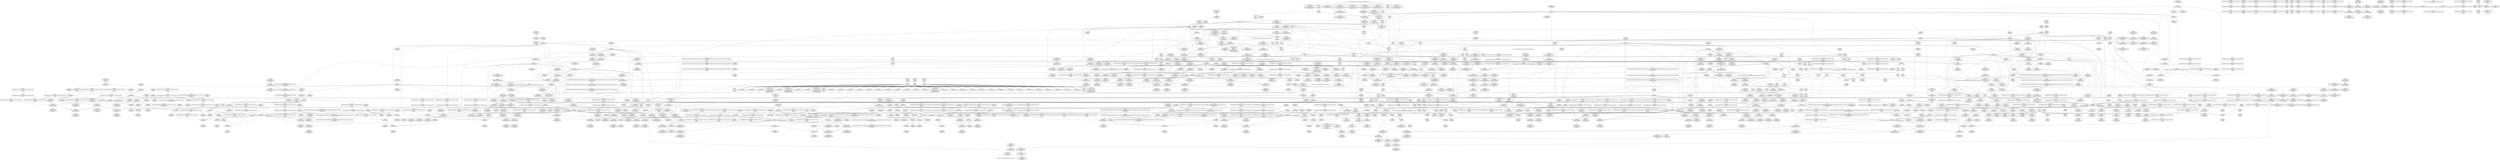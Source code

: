 digraph {
	CE0x3ff3660 [shape=record,shape=Mrecord,label="{CE0x3ff3660|__rcu_read_unlock:entry|*SummSink*}"]
	CE0x406e5f0 [shape=record,shape=Mrecord,label="{CE0x406e5f0|rcu_lock_release:__here}"]
	CE0x3fd36e0 [shape=record,shape=Mrecord,label="{CE0x3fd36e0|sock_has_perm:tmp8|security/selinux/hooks.c,3969|*SummSource*}"]
	CE0x3ffe570 [shape=record,shape=Mrecord,label="{CE0x3ffe570|rcu_lock_release:tmp6}"]
	CE0x3fbbab0 [shape=record,shape=Mrecord,label="{CE0x3fbbab0|task_sid:tmp14|security/selinux/hooks.c,208|*SummSink*}"]
	CE0x3fe17c0 [shape=record,shape=Mrecord,label="{CE0x3fe17c0|i64*_getelementptr_inbounds_(_13_x_i64_,_13_x_i64_*___llvm_gcov_ctr126,_i64_0,_i64_1)|*Constant*}"]
	CE0x405c470 [shape=record,shape=Mrecord,label="{CE0x405c470|__preempt_count_add:do.end|*SummSink*}"]
	CE0x3f73240 [shape=record,shape=Mrecord,label="{CE0x3f73240|i64*_getelementptr_inbounds_(_11_x_i64_,_11_x_i64_*___llvm_gcov_ctr127,_i64_0,_i64_0)|*Constant*|*SummSource*}"]
	CE0x3f68ea0 [shape=record,shape=Mrecord,label="{CE0x3f68ea0|_ret_void,_!dbg_!27717|include/linux/rcupdate.h,240|*SummSink*}"]
	CE0x3fc7420 [shape=record,shape=Mrecord,label="{CE0x3fc7420|sock_has_perm:sk4|security/selinux/hooks.c,3974|*SummSource*}"]
	CE0x406fea0 [shape=record,shape=Mrecord,label="{CE0x406fea0|_call_void_mcount()_#3}"]
	CE0x3f4c820 [shape=record,shape=Mrecord,label="{CE0x3f4c820|selinux_socket_recvmsg:tmp1}"]
	CE0x3fe28b0 [shape=record,shape=Mrecord,label="{CE0x3fe28b0|task_sid:do.body|*SummSink*}"]
	CE0x40305f0 [shape=record,shape=Mrecord,label="{CE0x40305f0|rcu_read_unlock:tmp6|include/linux/rcupdate.h,933|*SummSource*}"]
	CE0x3fffc50 [shape=record,shape=Mrecord,label="{CE0x3fffc50|_call_void_mcount()_#3|*SummSource*}"]
	CE0x3fdf590 [shape=record,shape=Mrecord,label="{CE0x3fdf590|task_sid:tmp10|security/selinux/hooks.c,208}"]
	CE0x3fdfbe0 [shape=record,shape=Mrecord,label="{CE0x3fdfbe0|task_sid:tmp11|security/selinux/hooks.c,208|*SummSource*}"]
	CE0x3fbacb0 [shape=record,shape=Mrecord,label="{CE0x3fbacb0|_call_void_lockdep_rcu_suspicious(i8*_getelementptr_inbounds_(_25_x_i8_,_25_x_i8_*_.str3,_i32_0,_i32_0),_i32_208,_i8*_getelementptr_inbounds_(_41_x_i8_,_41_x_i8_*_.str44,_i32_0,_i32_0))_#10,_!dbg_!27732|security/selinux/hooks.c,208|*SummSink*}"]
	CE0x4024960 [shape=record,shape=Mrecord,label="{CE0x4024960|_ret_void,_!dbg_!27719|./arch/x86/include/asm/preempt.h,73}"]
	CE0x4058790 [shape=record,shape=Mrecord,label="{CE0x4058790|i64*_getelementptr_inbounds_(_4_x_i64_,_4_x_i64_*___llvm_gcov_ctr128,_i64_0,_i64_2)|*Constant*}"]
	CE0x3fca2a0 [shape=record,shape=Mrecord,label="{CE0x3fca2a0|rcu_read_lock:tmp8|include/linux/rcupdate.h,882|*SummSource*}"]
	CE0x3f46ca0 [shape=record,shape=Mrecord,label="{CE0x3f46ca0|task_sid:call|security/selinux/hooks.c,208}"]
	CE0x3f692b0 [shape=record,shape=Mrecord,label="{CE0x3f692b0|task_sid:real_cred|security/selinux/hooks.c,208}"]
	CE0x3fbbf10 [shape=record,shape=Mrecord,label="{CE0x3fbbf10|task_sid:tmp15|security/selinux/hooks.c,208}"]
	CE0x4061f60 [shape=record,shape=Mrecord,label="{CE0x4061f60|i64*_getelementptr_inbounds_(_4_x_i64_,_4_x_i64_*___llvm_gcov_ctr135,_i64_0,_i64_3)|*Constant*|*SummSink*}"]
	CE0x3f73cf0 [shape=record,shape=Mrecord,label="{CE0x3f73cf0|sock_has_perm:sk_security|security/selinux/hooks.c,3964|*SummSink*}"]
	CE0x3ff1780 [shape=record,shape=Mrecord,label="{CE0x3ff1780|_call_void_rcu_lock_release(%struct.lockdep_map*_rcu_lock_map)_#10,_!dbg_!27733|include/linux/rcupdate.h,935|*SummSource*}"]
	CE0x4025910 [shape=record,shape=Mrecord,label="{CE0x4025910|__rcu_read_lock:bb|*SummSource*}"]
	CE0x4024ac0 [shape=record,shape=Mrecord,label="{CE0x4024ac0|__preempt_count_add:val|Function::__preempt_count_add&Arg::val::}"]
	CE0x401b8a0 [shape=record,shape=Mrecord,label="{CE0x401b8a0|rcu_read_lock:tmp16|include/linux/rcupdate.h,882|*SummSink*}"]
	CE0x3fb8630 [shape=record,shape=Mrecord,label="{CE0x3fb8630|i8*_getelementptr_inbounds_(_41_x_i8_,_41_x_i8_*_.str44,_i32_0,_i32_0)|*Constant*|*SummSink*}"]
	CE0x3fe6290 [shape=record,shape=Mrecord,label="{CE0x3fe6290|GLOBAL:rcu_lock_acquire|*Constant*}"]
	CE0x402d9f0 [shape=record,shape=Mrecord,label="{CE0x402d9f0|GLOBAL:__preempt_count_sub|*Constant*}"]
	CE0x40b0380 [shape=record,shape=Mrecord,label="{CE0x40b0380|__preempt_count_sub:tmp2|*SummSink*}"]
	CE0x3ff6ce0 [shape=record,shape=Mrecord,label="{CE0x3ff6ce0|__preempt_count_sub:tmp7|./arch/x86/include/asm/preempt.h,78}"]
	CE0x3fd4970 [shape=record,shape=Mrecord,label="{CE0x3fd4970|i64*_getelementptr_inbounds_(_6_x_i64_,_6_x_i64_*___llvm_gcov_ctr327,_i64_0,_i64_4)|*Constant*}"]
	CE0x3fc9660 [shape=record,shape=Mrecord,label="{CE0x3fc9660|avc_has_perm:entry}"]
	CE0x40159b0 [shape=record,shape=Mrecord,label="{CE0x40159b0|__preempt_count_sub:bb|*SummSink*}"]
	CE0x3fcdd20 [shape=record,shape=Mrecord,label="{CE0x3fcdd20|8:_%struct.sock*,_:_SCME_39,40_}"]
	CE0x3fd5730 [shape=record,shape=Mrecord,label="{CE0x3fd5730|sock_has_perm:tmp4|security/selinux/hooks.c,3966|*SummSink*}"]
	CE0x4029400 [shape=record,shape=Mrecord,label="{CE0x4029400|rcu_read_unlock:tmp1}"]
	CE0x406cb70 [shape=record,shape=Mrecord,label="{CE0x406cb70|__preempt_count_add:tmp1}"]
	CE0x3fbea50 [shape=record,shape=Mrecord,label="{CE0x3fbea50|task_sid:tmp23|security/selinux/hooks.c,208|*SummSource*}"]
	CE0x4074300 [shape=record,shape=Mrecord,label="{CE0x4074300|__preempt_count_sub:tmp|*SummSource*}"]
	CE0x4072ff0 [shape=record,shape=Mrecord,label="{CE0x4072ff0|__rcu_read_unlock:do.end}"]
	CE0x3fbfb60 [shape=record,shape=Mrecord,label="{CE0x3fbfb60|task_sid:tmp25|security/selinux/hooks.c,208|*SummSource*}"]
	CE0x400ba40 [shape=record,shape=Mrecord,label="{CE0x400ba40|rcu_read_lock:do.body|*SummSink*}"]
	CE0x402b590 [shape=record,shape=Mrecord,label="{CE0x402b590|rcu_read_unlock:do.end|*SummSource*}"]
	CE0x40b0530 [shape=record,shape=Mrecord,label="{CE0x40b0530|__preempt_count_add:tmp5|./arch/x86/include/asm/preempt.h,72|*SummSource*}"]
	CE0x3fe2610 [shape=record,shape=Mrecord,label="{CE0x3fe2610|task_sid:land.lhs.true2|*SummSource*}"]
	CE0x368e030 [shape=record,shape=Mrecord,label="{CE0x368e030|i32_2|*Constant*}"]
	CE0x3f5da90 [shape=record,shape=Mrecord,label="{CE0x3f5da90|sock_has_perm:tmp|*SummSink*}"]
	CE0x3fb76a0 [shape=record,shape=Mrecord,label="{CE0x3fb76a0|sock_has_perm:tmp2|*LoadInst*|security/selinux/hooks.c,3964|*SummSource*}"]
	CE0x400dd30 [shape=record,shape=Mrecord,label="{CE0x400dd30|rcu_read_unlock:tmp4|include/linux/rcupdate.h,933|*SummSource*}"]
	CE0x4060430 [shape=record,shape=Mrecord,label="{CE0x4060430|rcu_lock_release:tmp2|*SummSource*}"]
	CE0x3f3d950 [shape=record,shape=Mrecord,label="{CE0x3f3d950|i32_5|*Constant*|*SummSource*}"]
	CE0x3fcb150 [shape=record,shape=Mrecord,label="{CE0x3fcb150|rcu_read_lock:tmp9|include/linux/rcupdate.h,882|*SummSource*}"]
	CE0x3fe5900 [shape=record,shape=Mrecord,label="{CE0x3fe5900|i64*_getelementptr_inbounds_(_11_x_i64_,_11_x_i64_*___llvm_gcov_ctr127,_i64_0,_i64_1)|*Constant*|*SummSource*}"]
	CE0x3f8c3f0 [shape=record,shape=Mrecord,label="{CE0x3f8c3f0|sock_has_perm:net|security/selinux/hooks.c, 3966|*SummSink*}"]
	CE0x400b880 [shape=record,shape=Mrecord,label="{CE0x400b880|rcu_read_lock:do.body}"]
	CE0x3fd1fb0 [shape=record,shape=Mrecord,label="{CE0x3fd1fb0|sock_has_perm:tmp7|security/selinux/hooks.c,3969|*SummSource*}"]
	CE0x405e250 [shape=record,shape=Mrecord,label="{CE0x405e250|rcu_lock_release:tmp7}"]
	CE0x3fd3290 [shape=record,shape=Mrecord,label="{CE0x3fd3290|i64_0|*Constant*|*SummSource*}"]
	CE0x3fc14e0 [shape=record,shape=Mrecord,label="{CE0x3fc14e0|task_sid:call7|security/selinux/hooks.c,208|*SummSource*}"]
	CE0x40623d0 [shape=record,shape=Mrecord,label="{CE0x40623d0|__rcu_read_unlock:tmp|*SummSink*}"]
	CE0x3f63f40 [shape=record,shape=Mrecord,label="{CE0x3f63f40|i64_1|*Constant*|*SummSink*}"]
	CE0x3ff45a0 [shape=record,shape=Mrecord,label="{CE0x3ff45a0|rcu_lock_release:tmp1}"]
	CE0x3f94ed0 [shape=record,shape=Mrecord,label="{CE0x3f94ed0|avc_has_perm:ssid|Function::avc_has_perm&Arg::ssid::|*SummSink*}"]
	CE0x3fb8580 [shape=record,shape=Mrecord,label="{CE0x3fb8580|i8*_getelementptr_inbounds_(_41_x_i8_,_41_x_i8_*_.str44,_i32_0,_i32_0)|*Constant*|*SummSource*}"]
	CE0x3f730c0 [shape=record,shape=Mrecord,label="{CE0x3f730c0|i64*_getelementptr_inbounds_(_11_x_i64_,_11_x_i64_*___llvm_gcov_ctr127,_i64_0,_i64_0)|*Constant*}"]
	CE0x3ff4610 [shape=record,shape=Mrecord,label="{CE0x3ff4610|rcu_lock_release:tmp1|*SummSource*}"]
	CE0x3fc1a80 [shape=record,shape=Mrecord,label="{CE0x3fc1a80|GLOBAL:cred_sid|*Constant*|*SummSink*}"]
	CE0x3fca940 [shape=record,shape=Mrecord,label="{CE0x3fca940|rcu_read_lock:tobool1|include/linux/rcupdate.h,882|*SummSource*}"]
	CE0x405d3c0 [shape=record,shape=Mrecord,label="{CE0x405d3c0|__preempt_count_sub:tmp1|*SummSource*}"]
	CE0x3ffb500 [shape=record,shape=Mrecord,label="{CE0x3ffb500|GLOBAL:lock_acquire|*Constant*}"]
	CE0x3f3cef0 [shape=record,shape=Mrecord,label="{CE0x3f3cef0|GLOBAL:get_current|*Constant*|*SummSink*}"]
	CE0x3fe0eb0 [shape=record,shape=Mrecord,label="{CE0x3fe0eb0|i32_77|*Constant*|*SummSink*}"]
	CE0x3f3ef10 [shape=record,shape=Mrecord,label="{CE0x3f3ef10|selinux_socket_recvmsg:tmp4|*LoadInst*|security/selinux/hooks.c,4221|*SummSink*}"]
	CE0x4059030 [shape=record,shape=Mrecord,label="{CE0x4059030|i64_1|*Constant*}"]
	CE0x402b420 [shape=record,shape=Mrecord,label="{CE0x402b420|rcu_read_unlock:if.then|*SummSource*}"]
	CE0x3fedd80 [shape=record,shape=Mrecord,label="{CE0x3fedd80|i64*_getelementptr_inbounds_(_2_x_i64_,_2_x_i64_*___llvm_gcov_ctr131,_i64_0,_i64_0)|*Constant*|*SummSink*}"]
	CE0x406e920 [shape=record,shape=Mrecord,label="{CE0x406e920|i64*_getelementptr_inbounds_(_4_x_i64_,_4_x_i64_*___llvm_gcov_ctr133,_i64_0,_i64_2)|*Constant*|*SummSource*}"]
	CE0x4034350 [shape=record,shape=Mrecord,label="{CE0x4034350|i64*_getelementptr_inbounds_(_11_x_i64_,_11_x_i64_*___llvm_gcov_ctr132,_i64_0,_i64_9)|*Constant*|*SummSource*}"]
	CE0x4009010 [shape=record,shape=Mrecord,label="{CE0x4009010|rcu_read_lock:do.end|*SummSink*}"]
	CE0x3fc65d0 [shape=record,shape=Mrecord,label="{CE0x3fc65d0|sock_has_perm:u2|security/selinux/hooks.c,3974}"]
	CE0x3ff0720 [shape=record,shape=Mrecord,label="{CE0x3ff0720|task_sid:tobool4|security/selinux/hooks.c,208|*SummSink*}"]
	CE0x4009ed0 [shape=record,shape=Mrecord,label="{CE0x4009ed0|rcu_read_lock:if.then|*SummSource*}"]
	CE0x3fbf330 [shape=record,shape=Mrecord,label="{CE0x3fbf330|task_sid:tmp25|security/selinux/hooks.c,208}"]
	CE0x401c6c0 [shape=record,shape=Mrecord,label="{CE0x401c6c0|i8*_getelementptr_inbounds_(_25_x_i8_,_25_x_i8_*_.str45,_i32_0,_i32_0)|*Constant*|*SummSink*}"]
	CE0x3f8aad0 [shape=record,shape=Mrecord,label="{CE0x3f8aad0|_call_void_rcu_read_lock()_#10,_!dbg_!27712|security/selinux/hooks.c,207|*SummSink*}"]
	CE0x3f5f4d0 [shape=record,shape=Mrecord,label="{CE0x3f5f4d0|_ret_i32_%retval.0,_!dbg_!27728|security/selinux/avc.c,775|*SummSource*}"]
	CE0x3f734d0 [shape=record,shape=Mrecord,label="{CE0x3f734d0|rcu_read_lock:entry|*SummSource*}"]
	CE0x3f73460 [shape=record,shape=Mrecord,label="{CE0x3f73460|rcu_read_lock:entry}"]
	CE0x5d10980 [shape=record,shape=Mrecord,label="{CE0x5d10980|GLOBAL:sock_has_perm|*Constant*|*SummSource*}"]
	CE0x3f611a0 [shape=record,shape=Mrecord,label="{CE0x3f611a0|get_current:tmp|*SummSource*}"]
	CE0x3fcd860 [shape=record,shape=Mrecord,label="{CE0x3fcd860|8:_%struct.sock*,_:_SCME_35,36_}"]
	CE0x3fee510 [shape=record,shape=Mrecord,label="{CE0x3fee510|rcu_lock_acquire:entry|*SummSource*}"]
	CE0x3f854d0 [shape=record,shape=Mrecord,label="{CE0x3f854d0|rcu_lock_acquire:__here|*SummSink*}"]
	CE0x3f71c60 [shape=record,shape=Mrecord,label="{CE0x3f71c60|_ret_void,_!dbg_!27735|include/linux/rcupdate.h,884|*SummSink*}"]
	CE0x3f62da0 [shape=record,shape=Mrecord,label="{CE0x3f62da0|sock_has_perm:cleanup}"]
	CE0x3fc8b00 [shape=record,shape=Mrecord,label="{CE0x3fc8b00|i32_4|*Constant*|*SummSink*}"]
	CE0x3f722b0 [shape=record,shape=Mrecord,label="{CE0x3f722b0|cred_sid:security|security/selinux/hooks.c,196}"]
	CE0x40188f0 [shape=record,shape=Mrecord,label="{CE0x40188f0|i64_7|*Constant*}"]
	CE0x3fd1130 [shape=record,shape=Mrecord,label="{CE0x3fd1130|i64_56|*Constant*|*SummSource*}"]
	CE0x3f90d80 [shape=record,shape=Mrecord,label="{CE0x3f90d80|sock_has_perm:net|security/selinux/hooks.c, 3966}"]
	CE0x4036110 [shape=record,shape=Mrecord,label="{CE0x4036110|rcu_read_unlock:tmp17|include/linux/rcupdate.h,933}"]
	CE0x3fed930 [shape=record,shape=Mrecord,label="{CE0x3fed930|task_sid:tmp8|security/selinux/hooks.c,208}"]
	CE0x3fd8f60 [shape=record,shape=Mrecord,label="{CE0x3fd8f60|i64*_getelementptr_inbounds_(_6_x_i64_,_6_x_i64_*___llvm_gcov_ctr327,_i64_0,_i64_5)|*Constant*|*SummSource*}"]
	CE0x4061560 [shape=record,shape=Mrecord,label="{CE0x4061560|i64*_getelementptr_inbounds_(_4_x_i64_,_4_x_i64_*___llvm_gcov_ctr129,_i64_0,_i64_0)|*Constant*|*SummSink*}"]
	CE0x400a670 [shape=record,shape=Mrecord,label="{CE0x400a670|rcu_read_lock:tmp4|include/linux/rcupdate.h,882}"]
	CE0x402f740 [shape=record,shape=Mrecord,label="{CE0x402f740|i64*_getelementptr_inbounds_(_4_x_i64_,_4_x_i64_*___llvm_gcov_ctr130,_i64_0,_i64_1)|*Constant*|*SummSource*}"]
	CE0x406fd70 [shape=record,shape=Mrecord,label="{CE0x406fd70|i64*_getelementptr_inbounds_(_4_x_i64_,_4_x_i64_*___llvm_gcov_ctr134,_i64_0,_i64_1)|*Constant*|*SummSource*}"]
	CE0x3fed730 [shape=record,shape=Mrecord,label="{CE0x3fed730|task_sid:tmp7|security/selinux/hooks.c,208|*SummSource*}"]
	CE0x4071460 [shape=record,shape=Mrecord,label="{CE0x4071460|i32_2|*Constant*}"]
	CE0x3f50580 [shape=record,shape=Mrecord,label="{CE0x3f50580|get_current:tmp3|*SummSource*}"]
	CE0x400f520 [shape=record,shape=Mrecord,label="{CE0x400f520|GLOBAL:__llvm_gcov_ctr132|Global_var:__llvm_gcov_ctr132|*SummSource*}"]
	CE0x3fd5050 [shape=record,shape=Mrecord,label="{CE0x3fd5050|sock_has_perm:tmp13|security/selinux/hooks.c,3972}"]
	CE0x3fcec90 [shape=record,shape=Mrecord,label="{CE0x3fcec90|8:_%struct.sock*,_:_SCME_52,53_}"]
	CE0x3f78100 [shape=record,shape=Mrecord,label="{CE0x3f78100|COLLAPSED:_GCMRE___llvm_gcov_ctr126_internal_global_13_x_i64_zeroinitializer:_elem_0:default:}"]
	CE0x4028740 [shape=record,shape=Mrecord,label="{CE0x4028740|rcu_lock_acquire:tmp|*SummSink*}"]
	CE0x3fe6ee0 [shape=record,shape=Mrecord,label="{CE0x3fe6ee0|task_sid:tmp9|security/selinux/hooks.c,208|*SummSink*}"]
	CE0x3f3d4f0 [shape=record,shape=Mrecord,label="{CE0x3f3d4f0|i32_0|*Constant*}"]
	CE0x3f6f580 [shape=record,shape=Mrecord,label="{CE0x3f6f580|task_sid:bb|*SummSource*}"]
	CE0x3fe7450 [shape=record,shape=Mrecord,label="{CE0x3fe7450|i64*_getelementptr_inbounds_(_2_x_i64_,_2_x_i64_*___llvm_gcov_ctr131,_i64_0,_i64_1)|*Constant*|*SummSink*}"]
	CE0x4070e70 [shape=record,shape=Mrecord,label="{CE0x4070e70|__rcu_read_lock:tmp3|*SummSource*}"]
	CE0x402a9f0 [shape=record,shape=Mrecord,label="{CE0x402a9f0|rcu_lock_acquire:tmp2|*SummSink*}"]
	CE0x3fe48b0 [shape=record,shape=Mrecord,label="{CE0x3fe48b0|_call_void_mcount()_#3|*SummSink*}"]
	CE0x3f76aa0 [shape=record,shape=Mrecord,label="{CE0x3f76aa0|rcu_read_lock:bb|*SummSource*}"]
	CE0x3fce7d0 [shape=record,shape=Mrecord,label="{CE0x3fce7d0|8:_%struct.sock*,_:_SCME_48,49_}"]
	CE0x3f95750 [shape=record,shape=Mrecord,label="{CE0x3f95750|rcu_read_lock:tmp11|include/linux/rcupdate.h,882}"]
	CE0x3f44a90 [shape=record,shape=Mrecord,label="{CE0x3f44a90|i64*_getelementptr_inbounds_(_2_x_i64_,_2_x_i64_*___llvm_gcov_ctr362,_i64_0,_i64_0)|*Constant*}"]
	CE0x3f95b50 [shape=record,shape=Mrecord,label="{CE0x3f95b50|rcu_read_lock:tmp11|include/linux/rcupdate.h,882|*SummSink*}"]
	CE0x4037fc0 [shape=record,shape=Mrecord,label="{CE0x4037fc0|i8*_getelementptr_inbounds_(_44_x_i8_,_44_x_i8_*_.str47,_i32_0,_i32_0)|*Constant*|*SummSource*}"]
	CE0x3fcedc0 [shape=record,shape=Mrecord,label="{CE0x3fcedc0|8:_%struct.sock*,_:_SCME_53,54_}"]
	CE0x3fd8900 [shape=record,shape=Mrecord,label="{CE0x3fd8900|sock_has_perm:retval.0}"]
	CE0x3fd29b0 [shape=record,shape=Mrecord,label="{CE0x3fd29b0|i64_2|*Constant*|*SummSink*}"]
	CE0x3f68630 [shape=record,shape=Mrecord,label="{CE0x3f68630|_call_void_asm_sideeffect_,_memory_,_dirflag_,_fpsr_,_flags_()_#3,_!dbg_!27714,_!srcloc_!27715|include/linux/rcupdate.h,239}"]
	CE0x40231f0 [shape=record,shape=Mrecord,label="{CE0x40231f0|rcu_read_unlock:tmp15|include/linux/rcupdate.h,933}"]
	CE0x4037810 [shape=record,shape=Mrecord,label="{CE0x4037810|i32_934|*Constant*|*SummSource*}"]
	CE0x405ff80 [shape=record,shape=Mrecord,label="{CE0x405ff80|_ret_void,_!dbg_!27720|./arch/x86/include/asm/preempt.h,78}"]
	CE0x3fbd490 [shape=record,shape=Mrecord,label="{CE0x3fbd490|task_sid:tmp18|security/selinux/hooks.c,208}"]
	CE0x4028d40 [shape=record,shape=Mrecord,label="{CE0x4028d40|_call_void_mcount()_#3}"]
	CE0x4061770 [shape=record,shape=Mrecord,label="{CE0x4061770|__preempt_count_add:tmp}"]
	CE0x3fcd730 [shape=record,shape=Mrecord,label="{CE0x3fcd730|8:_%struct.sock*,_:_SCME_34,35_}"]
	CE0x3f5e3b0 [shape=record,shape=Mrecord,label="{CE0x3f5e3b0|i64_1|*Constant*}"]
	CE0x40592e0 [shape=record,shape=Mrecord,label="{CE0x40592e0|rcu_lock_release:tmp5|include/linux/rcupdate.h,423}"]
	CE0x3fc7a40 [shape=record,shape=Mrecord,label="{CE0x3fc7a40|sock_has_perm:sid5|security/selinux/hooks.c,3976}"]
	CE0x3f91920 [shape=record,shape=Mrecord,label="{CE0x3f91920|sock_has_perm:type|security/selinux/hooks.c,3972}"]
	CE0x400bb50 [shape=record,shape=Mrecord,label="{CE0x400bb50|rcu_read_lock:if.then}"]
	CE0x3f427f0 [shape=record,shape=Mrecord,label="{CE0x3f427f0|selinux_socket_recvmsg:sk|security/selinux/hooks.c,4221|*SummSource*}"]
	CE0x3ffcba0 [shape=record,shape=Mrecord,label="{CE0x3ffcba0|rcu_lock_acquire:tmp4|include/linux/rcupdate.h,418|*SummSink*}"]
	CE0x406eae0 [shape=record,shape=Mrecord,label="{CE0x406eae0|i64*_getelementptr_inbounds_(_4_x_i64_,_4_x_i64_*___llvm_gcov_ctr133,_i64_0,_i64_2)|*Constant*|*SummSink*}"]
	CE0x3f5f660 [shape=record,shape=Mrecord,label="{CE0x3f5f660|_ret_i32_%retval.0,_!dbg_!27728|security/selinux/avc.c,775|*SummSink*}"]
	CE0x3f4c650 [shape=record,shape=Mrecord,label="{CE0x3f4c650|selinux_socket_recvmsg:call1|security/selinux/hooks.c,4221|*SummSource*}"]
	CE0x4072800 [shape=record,shape=Mrecord,label="{CE0x4072800|i64*_getelementptr_inbounds_(_4_x_i64_,_4_x_i64_*___llvm_gcov_ctr130,_i64_0,_i64_3)|*Constant*|*SummSink*}"]
	CE0x3fd4c80 [shape=record,shape=Mrecord,label="{CE0x3fd4c80|i64*_getelementptr_inbounds_(_6_x_i64_,_6_x_i64_*___llvm_gcov_ctr327,_i64_0,_i64_4)|*Constant*|*SummSink*}"]
	CE0x3ffaff0 [shape=record,shape=Mrecord,label="{CE0x3ffaff0|_call_void_lock_acquire(%struct.lockdep_map*_%map,_i32_0,_i32_0,_i32_2,_i32_0,_%struct.lockdep_map*_null,_i64_ptrtoint_(i8*_blockaddress(_rcu_lock_acquire,_%__here)_to_i64))_#10,_!dbg_!27716|include/linux/rcupdate.h,418|*SummSink*}"]
	CE0x3f525c0 [shape=record,shape=Mrecord,label="{CE0x3f525c0|sock_has_perm:entry|*SummSource*}"]
	CE0x3f5c900 [shape=record,shape=Mrecord,label="{CE0x3f5c900|_call_void_mcount()_#3|*SummSink*}"]
	CE0x4028330 [shape=record,shape=Mrecord,label="{CE0x4028330|i64*_getelementptr_inbounds_(_11_x_i64_,_11_x_i64_*___llvm_gcov_ctr132,_i64_0,_i64_0)|*Constant*|*SummSource*}"]
	CE0x3f7fab0 [shape=record,shape=Mrecord,label="{CE0x3f7fab0|get_current:bb}"]
	CE0x3fc3020 [shape=record,shape=Mrecord,label="{CE0x3fc3020|GLOBAL:rcu_read_unlock|*Constant*|*SummSink*}"]
	CE0x3f7fbb0 [shape=record,shape=Mrecord,label="{CE0x3f7fbb0|_ret_i32_%call1,_!dbg_!27718|security/selinux/hooks.c,4221|*SummSink*}"]
	CE0x3f41d20 [shape=record,shape=Mrecord,label="{CE0x3f41d20|selinux_socket_recvmsg:sk|security/selinux/hooks.c,4221|*SummSink*}"]
	CE0x3fed8a0 [shape=record,shape=Mrecord,label="{CE0x3fed8a0|task_sid:tmp7|security/selinux/hooks.c,208|*SummSink*}"]
	CE0x3fcba10 [shape=record,shape=Mrecord,label="{CE0x3fcba10|8:_%struct.sock*,_:_SCME_8,16_|*MultipleSource*|security/selinux/hooks.c, 3966|security/selinux/hooks.c,3966|security/selinux/hooks.c,3966}"]
	CE0x409f110 [shape=record,shape=Mrecord,label="{CE0x409f110|i32_0|*Constant*}"]
	CE0x3fca480 [shape=record,shape=Mrecord,label="{CE0x3fca480|rcu_read_lock:tobool1|include/linux/rcupdate.h,882}"]
	CE0x4070470 [shape=record,shape=Mrecord,label="{CE0x4070470|__rcu_read_lock:tmp4|include/linux/rcupdate.h,239|*SummSource*}"]
	CE0x4018cf0 [shape=record,shape=Mrecord,label="{CE0x4018cf0|i64_6|*Constant*}"]
	CE0x3fcd990 [shape=record,shape=Mrecord,label="{CE0x3fcd990|8:_%struct.sock*,_:_SCME_36,37_}"]
	CE0x3ff3be0 [shape=record,shape=Mrecord,label="{CE0x3ff3be0|_ret_void,_!dbg_!27717|include/linux/rcupdate.h,245|*SummSource*}"]
	CE0x40591d0 [shape=record,shape=Mrecord,label="{CE0x40591d0|__rcu_read_lock:bb|*SummSink*}"]
	CE0x4073140 [shape=record,shape=Mrecord,label="{CE0x4073140|__rcu_read_unlock:tmp3}"]
	CE0x3f44880 [shape=record,shape=Mrecord,label="{CE0x3f44880|selinux_socket_recvmsg:tmp}"]
	CE0x3f720d0 [shape=record,shape=Mrecord,label="{CE0x3f720d0|cred_sid:security|security/selinux/hooks.c,196|*SummSink*}"]
	CE0x3f915b0 [shape=record,shape=Mrecord,label="{CE0x3f915b0|sock_has_perm:tmp14|security/selinux/hooks.c,3972|*SummSink*}"]
	CE0x3f53e90 [shape=record,shape=Mrecord,label="{CE0x3f53e90|i32_1|*Constant*}"]
	CE0x40301a0 [shape=record,shape=Mrecord,label="{CE0x40301a0|_call_void_asm_sideeffect_,_memory_,_dirflag_,_fpsr_,_flags_()_#3,_!dbg_!27711,_!srcloc_!27714|include/linux/rcupdate.h,244}"]
	CE0x3fb7de0 [shape=record,shape=Mrecord,label="{CE0x3fb7de0|i32_208|*Constant*|*SummSource*}"]
	CE0x40009c0 [shape=record,shape=Mrecord,label="{CE0x40009c0|i64*_getelementptr_inbounds_(_4_x_i64_,_4_x_i64_*___llvm_gcov_ctr134,_i64_0,_i64_0)|*Constant*|*SummSource*}"]
	CE0x400daa0 [shape=record,shape=Mrecord,label="{CE0x400daa0|rcu_read_lock:tmp6|include/linux/rcupdate.h,882|*SummSource*}"]
	CE0x3fd98c0 [shape=record,shape=Mrecord,label="{CE0x3fd98c0|sock_has_perm:tmp19|security/selinux/hooks.c,3977}"]
	CE0x4058580 [shape=record,shape=Mrecord,label="{CE0x4058580|i64*_getelementptr_inbounds_(_4_x_i64_,_4_x_i64_*___llvm_gcov_ctr128,_i64_0,_i64_2)|*Constant*|*SummSink*}"]
	CE0x3ffcb30 [shape=record,shape=Mrecord,label="{CE0x3ffcb30|rcu_lock_acquire:tmp4|include/linux/rcupdate.h,418|*SummSource*}"]
	CE0x3ffc280 [shape=record,shape=Mrecord,label="{CE0x3ffc280|i64*_getelementptr_inbounds_(_4_x_i64_,_4_x_i64_*___llvm_gcov_ctr134,_i64_0,_i64_3)|*Constant*|*SummSource*}"]
	CE0x3f69650 [shape=record,shape=Mrecord,label="{CE0x3f69650|rcu_read_lock:tmp1}"]
	CE0x3ff01e0 [shape=record,shape=Mrecord,label="{CE0x3ff01e0|task_sid:tobool4|security/selinux/hooks.c,208|*SummSource*}"]
	CE0x3fd5810 [shape=record,shape=Mrecord,label="{CE0x3fd5810|sock_has_perm:tmp5|security/selinux/hooks.c,3966}"]
	CE0x3fb78b0 [shape=record,shape=Mrecord,label="{CE0x3fb78b0|sock_has_perm:tmp2|*LoadInst*|security/selinux/hooks.c,3964|*SummSink*}"]
	CE0x40600c0 [shape=record,shape=Mrecord,label="{CE0x40600c0|__preempt_count_sub:val|Function::__preempt_count_sub&Arg::val::}"]
	CE0x401f040 [shape=record,shape=Mrecord,label="{CE0x401f040|_call_void_lockdep_rcu_suspicious(i8*_getelementptr_inbounds_(_25_x_i8_,_25_x_i8_*_.str45,_i32_0,_i32_0),_i32_883,_i8*_getelementptr_inbounds_(_42_x_i8_,_42_x_i8_*_.str46,_i32_0,_i32_0))_#10,_!dbg_!27728|include/linux/rcupdate.h,882|*SummSource*}"]
	CE0x3f54ed0 [shape=record,shape=Mrecord,label="{CE0x3f54ed0|task_sid:task|Function::task_sid&Arg::task::|*SummSink*}"]
	CE0x3f82040 [shape=record,shape=Mrecord,label="{CE0x3f82040|sock_has_perm:perms|Function::sock_has_perm&Arg::perms::|*SummSink*}"]
	CE0x4023a90 [shape=record,shape=Mrecord,label="{CE0x4023a90|rcu_read_unlock:tmp7|include/linux/rcupdate.h,933|*SummSink*}"]
	CE0x3f47a40 [shape=record,shape=Mrecord,label="{CE0x3f47a40|sock_has_perm:tmp8|security/selinux/hooks.c,3969|*SummSink*}"]
	CE0x3f43800 [shape=record,shape=Mrecord,label="{CE0x3f43800|get_current:entry|*SummSource*}"]
	CE0x3ff5cf0 [shape=record,shape=Mrecord,label="{CE0x3ff5cf0|rcu_lock_release:indirectgoto|*SummSource*}"]
	CE0x4018780 [shape=record,shape=Mrecord,label="{CE0x4018780|rcu_read_lock:call3|include/linux/rcupdate.h,882|*SummSink*}"]
	CE0x4071a40 [shape=record,shape=Mrecord,label="{CE0x4071a40|%struct.lockdep_map*_null|*Constant*|*SummSource*}"]
	CE0x405bc30 [shape=record,shape=Mrecord,label="{CE0x405bc30|i64*_getelementptr_inbounds_(_4_x_i64_,_4_x_i64_*___llvm_gcov_ctr133,_i64_0,_i64_0)|*Constant*|*SummSource*}"]
	CE0x3fd1ea0 [shape=record,shape=Mrecord,label="{CE0x3fd1ea0|sock_has_perm:tmp6|security/selinux/hooks.c,3969|*SummSink*}"]
	CE0x3f8a8e0 [shape=record,shape=Mrecord,label="{CE0x3f8a8e0|_call_void_rcu_read_lock()_#10,_!dbg_!27712|security/selinux/hooks.c,207}"]
	CE0x405dfd0 [shape=record,shape=Mrecord,label="{CE0x405dfd0|rcu_lock_release:tmp6|*SummSink*}"]
	CE0x3fc7050 [shape=record,shape=Mrecord,label="{CE0x3fc7050|sock_has_perm:tmp15|security/selinux/hooks.c,3974|*SummSource*}"]
	CE0x3fd53b0 [shape=record,shape=Mrecord,label="{CE0x3fd53b0|sock_has_perm:tmp3|security/selinux/hooks.c,3964|*SummSink*}"]
	CE0x40212f0 [shape=record,shape=Mrecord,label="{CE0x40212f0|rcu_read_lock:tmp22|include/linux/rcupdate.h,884|*SummSink*}"]
	CE0x3fb8ad0 [shape=record,shape=Mrecord,label="{CE0x3fb8ad0|i64*_getelementptr_inbounds_(_13_x_i64_,_13_x_i64_*___llvm_gcov_ctr126,_i64_0,_i64_9)|*Constant*}"]
	CE0x3f7e870 [shape=record,shape=Mrecord,label="{CE0x3f7e870|sock_has_perm:task|Function::sock_has_perm&Arg::task::|*SummSink*}"]
	CE0x4010970 [shape=record,shape=Mrecord,label="{CE0x4010970|rcu_read_lock:bb|*SummSink*}"]
	CE0x402fb70 [shape=record,shape=Mrecord,label="{CE0x402fb70|rcu_read_unlock:if.end|*SummSink*}"]
	CE0x402fc80 [shape=record,shape=Mrecord,label="{CE0x402fc80|rcu_read_unlock:bb}"]
	CE0x40313a0 [shape=record,shape=Mrecord,label="{CE0x40313a0|rcu_read_unlock:tmp6|include/linux/rcupdate.h,933|*SummSink*}"]
	CE0x3f54fa0 [shape=record,shape=Mrecord,label="{CE0x3f54fa0|_ret_i32_%call7,_!dbg_!27749|security/selinux/hooks.c,210}"]
	CE0x3fbf760 [shape=record,shape=Mrecord,label="{CE0x3fbf760|i64*_getelementptr_inbounds_(_13_x_i64_,_13_x_i64_*___llvm_gcov_ctr126,_i64_0,_i64_11)|*Constant*|*SummSink*}"]
	CE0x3ff00a0 [shape=record,shape=Mrecord,label="{CE0x3ff00a0|task_sid:call3|security/selinux/hooks.c,208|*SummSource*}"]
	CE0x3f5bf60 [shape=record,shape=Mrecord,label="{CE0x3f5bf60|sock_has_perm:cleanup|*SummSource*}"]
	CE0x4035b90 [shape=record,shape=Mrecord,label="{CE0x4035b90|i64*_getelementptr_inbounds_(_11_x_i64_,_11_x_i64_*___llvm_gcov_ctr132,_i64_0,_i64_10)|*Constant*|*SummSink*}"]
	CE0x3fb9230 [shape=record,shape=Mrecord,label="{CE0x3fb9230|task_sid:tmp20|security/selinux/hooks.c,208}"]
	CE0x3fd0270 [shape=record,shape=Mrecord,label="{CE0x3fd0270|sock_has_perm:call|security/selinux/hooks.c,3967}"]
	CE0x3f62270 [shape=record,shape=Mrecord,label="{CE0x3f62270|cred_sid:sid|security/selinux/hooks.c,197|*SummSource*}"]
	CE0x4034bd0 [shape=record,shape=Mrecord,label="{CE0x4034bd0|rcu_read_unlock:tmp19|include/linux/rcupdate.h,933|*SummSink*}"]
	CE0x3ff6ea0 [shape=record,shape=Mrecord,label="{CE0x3ff6ea0|__preempt_count_sub:tmp7|./arch/x86/include/asm/preempt.h,78|*SummSink*}"]
	CE0x401d670 [shape=record,shape=Mrecord,label="{CE0x401d670|i8*_getelementptr_inbounds_(_42_x_i8_,_42_x_i8_*_.str46,_i32_0,_i32_0)|*Constant*}"]
	"CONST[source:0(mediator),value:2(dynamic)][purpose:{subject}]"
	CE0x3f683c0 [shape=record,shape=Mrecord,label="{CE0x3f683c0|task_sid:tmp4|*LoadInst*|security/selinux/hooks.c,208|*SummSource*}"]
	CE0x3fce6a0 [shape=record,shape=Mrecord,label="{CE0x3fce6a0|8:_%struct.sock*,_:_SCME_47,48_}"]
	CE0x3fc5ce0 [shape=record,shape=Mrecord,label="{CE0x3fc5ce0|sock_has_perm:tmp17|security/selinux/hooks.c,3976|*SummSource*}"]
	CE0x3f556a0 [shape=record,shape=Mrecord,label="{CE0x3f556a0|sock_has_perm:sid|security/selinux/hooks.c,3969|*SummSink*}"]
	CE0x3f619b0 [shape=record,shape=Mrecord,label="{CE0x3f619b0|GLOBAL:rcu_read_lock|*Constant*|*SummSource*}"]
	CE0x4004230 [shape=record,shape=Mrecord,label="{CE0x4004230|__rcu_read_unlock:tmp7|include/linux/rcupdate.h,245|*SummSink*}"]
	CE0x3feb140 [shape=record,shape=Mrecord,label="{CE0x3feb140|task_sid:tmp6|security/selinux/hooks.c,208|*SummSource*}"]
	CE0x3fea400 [shape=record,shape=Mrecord,label="{CE0x3fea400|rcu_read_lock:tmp3|*SummSink*}"]
	CE0x4003d30 [shape=record,shape=Mrecord,label="{CE0x4003d30|__rcu_read_unlock:tmp6|include/linux/rcupdate.h,245|*SummSink*}"]
	CE0x3fc5510 [shape=record,shape=Mrecord,label="{CE0x3fc5510|sock_has_perm:tmp17|security/selinux/hooks.c,3976}"]
	CE0x3f6e850 [shape=record,shape=Mrecord,label="{CE0x3f6e850|_ret_void,_!dbg_!27717|include/linux/rcupdate.h,419|*SummSink*}"]
	CE0x3f921a0 [shape=record,shape=Mrecord,label="{CE0x3f921a0|i8_2|*Constant*}"]
	CE0x3fbcdc0 [shape=record,shape=Mrecord,label="{CE0x3fbcdc0|task_sid:tmp17|security/selinux/hooks.c,208|*SummSource*}"]
	CE0x3f6da30 [shape=record,shape=Mrecord,label="{CE0x3f6da30|rcu_read_lock:tmp13|include/linux/rcupdate.h,882|*SummSink*}"]
	CE0x4023410 [shape=record,shape=Mrecord,label="{CE0x4023410|__preempt_count_add:val|Function::__preempt_count_add&Arg::val::|*SummSource*}"]
	CE0x3fcd270 [shape=record,shape=Mrecord,label="{CE0x3fcd270|8:_%struct.sock*,_:_SCME_30,31_}"]
	CE0x401fff0 [shape=record,shape=Mrecord,label="{CE0x401fff0|rcu_read_lock:tmp20|include/linux/rcupdate.h,882|*SummSink*}"]
	CE0x3fb9ba0 [shape=record,shape=Mrecord,label="{CE0x3fb9ba0|task_sid:tmp19|security/selinux/hooks.c,208}"]
	CE0x3fb8290 [shape=record,shape=Mrecord,label="{CE0x3fb8290|i32_208|*Constant*|*SummSink*}"]
	CE0x406e770 [shape=record,shape=Mrecord,label="{CE0x406e770|rcu_lock_release:__here|*SummSink*}"]
	CE0x3feae20 [shape=record,shape=Mrecord,label="{CE0x3feae20|GLOBAL:__llvm_gcov_ctr126|Global_var:__llvm_gcov_ctr126|*SummSource*}"]
	CE0x3f46dd0 [shape=record,shape=Mrecord,label="{CE0x3f46dd0|task_sid:call|security/selinux/hooks.c,208|*SummSink*}"]
	CE0x4022320 [shape=record,shape=Mrecord,label="{CE0x4022320|i64*_getelementptr_inbounds_(_11_x_i64_,_11_x_i64_*___llvm_gcov_ctr132,_i64_0,_i64_8)|*Constant*}"]
	CE0x3fc2520 [shape=record,shape=Mrecord,label="{CE0x3fc2520|_ret_i32_%tmp6,_!dbg_!27716|security/selinux/hooks.c,197|*SummSink*}"]
	CE0x405bfb0 [shape=record,shape=Mrecord,label="{CE0x405bfb0|__preempt_count_add:do.body}"]
	CE0x40277e0 [shape=record,shape=Mrecord,label="{CE0x40277e0|__rcu_read_lock:tmp6|include/linux/rcupdate.h,240|*SummSink*}"]
	CE0x3f855c0 [shape=record,shape=Mrecord,label="{CE0x3f855c0|i64*_getelementptr_inbounds_(_4_x_i64_,_4_x_i64_*___llvm_gcov_ctr130,_i64_0,_i64_0)|*Constant*}"]
	CE0x3fcf3b0 [shape=record,shape=Mrecord,label="{CE0x3fcf3b0|i32_8|*Constant*|*SummSink*}"]
	CE0x3fba840 [shape=record,shape=Mrecord,label="{CE0x3fba840|_call_void_lockdep_rcu_suspicious(i8*_getelementptr_inbounds_(_25_x_i8_,_25_x_i8_*_.str3,_i32_0,_i32_0),_i32_208,_i8*_getelementptr_inbounds_(_41_x_i8_,_41_x_i8_*_.str44,_i32_0,_i32_0))_#10,_!dbg_!27732|security/selinux/hooks.c,208}"]
	CE0x3f46700 [shape=record,shape=Mrecord,label="{CE0x3f46700|i64*_getelementptr_inbounds_(_13_x_i64_,_13_x_i64_*___llvm_gcov_ctr126,_i64_0,_i64_0)|*Constant*}"]
	CE0x3f74000 [shape=record,shape=Mrecord,label="{CE0x3f74000|i32_59|*Constant*|*SummSource*}"]
	CE0x3f8d690 [shape=record,shape=Mrecord,label="{CE0x3f8d690|sock_has_perm:tmp10|security/selinux/hooks.c,3969|*SummSink*}"]
	CE0x4031640 [shape=record,shape=Mrecord,label="{CE0x4031640|_call_void___preempt_count_add(i32_1)_#10,_!dbg_!27711|include/linux/rcupdate.h,239|*SummSource*}"]
	CE0x3f5ce20 [shape=record,shape=Mrecord,label="{CE0x3f5ce20|selinux_socket_recvmsg:tmp4|*LoadInst*|security/selinux/hooks.c,4221|*SummSource*}"]
	CE0x3fcbb60 [shape=record,shape=Mrecord,label="{CE0x3fcbb60|i64*_getelementptr_inbounds_(_6_x_i64_,_6_x_i64_*___llvm_gcov_ctr327,_i64_0,_i64_3)|*Constant*}"]
	CE0x3f43ee0 [shape=record,shape=Mrecord,label="{CE0x3f43ee0|i64_1|*Constant*}"]
	CE0x3fcf640 [shape=record,shape=Mrecord,label="{CE0x3fcf640|i32_2|*Constant*}"]
	CE0x4015200 [shape=record,shape=Mrecord,label="{CE0x4015200|i64*_getelementptr_inbounds_(_4_x_i64_,_4_x_i64_*___llvm_gcov_ctr129,_i64_0,_i64_3)|*Constant*|*SummSource*}"]
	CE0x3f8d290 [shape=record,shape=Mrecord,label="{CE0x3f8d290|i64*_getelementptr_inbounds_(_11_x_i64_,_11_x_i64_*___llvm_gcov_ctr132,_i64_0,_i64_1)|*Constant*|*SummSource*}"]
	CE0x40318c0 [shape=record,shape=Mrecord,label="{CE0x40318c0|GLOBAL:__preempt_count_add|*Constant*}"]
	CE0x40098c0 [shape=record,shape=Mrecord,label="{CE0x40098c0|i64_2|*Constant*}"]
	CE0x3fdf660 [shape=record,shape=Mrecord,label="{CE0x3fdf660|task_sid:tmp11|security/selinux/hooks.c,208}"]
	CE0x3fe5ae0 [shape=record,shape=Mrecord,label="{CE0x3fe5ae0|i64_1|*Constant*}"]
	CE0x4058a60 [shape=record,shape=Mrecord,label="{CE0x4058a60|rcu_lock_release:tmp3}"]
	CE0x3f69950 [shape=record,shape=Mrecord,label="{CE0x3f69950|i64*_getelementptr_inbounds_(_11_x_i64_,_11_x_i64_*___llvm_gcov_ctr127,_i64_0,_i64_1)|*Constant*}"]
	CE0x3fbc500 [shape=record,shape=Mrecord,label="{CE0x3fbc500|task_sid:tmp15|security/selinux/hooks.c,208|*SummSink*}"]
	CE0x40375c0 [shape=record,shape=Mrecord,label="{CE0x40375c0|i32_934|*Constant*}"]
	CE0x3f60e60 [shape=record,shape=Mrecord,label="{CE0x3f60e60|__rcu_read_lock:tmp5|include/linux/rcupdate.h,239|*SummSource*}"]
	CE0x4036180 [shape=record,shape=Mrecord,label="{CE0x4036180|rcu_read_unlock:tmp17|include/linux/rcupdate.h,933|*SummSource*}"]
	CE0x3f553e0 [shape=record,shape=Mrecord,label="{CE0x3f553e0|sock_has_perm:sid|security/selinux/hooks.c,3969|*SummSource*}"]
	CE0x400cb70 [shape=record,shape=Mrecord,label="{CE0x400cb70|rcu_read_lock:tmp5|include/linux/rcupdate.h,882}"]
	CE0x401cc90 [shape=record,shape=Mrecord,label="{CE0x401cc90|i32_883|*Constant*}"]
	CE0x3fc8c70 [shape=record,shape=Mrecord,label="{CE0x3fc8c70|sock_has_perm:sclass|security/selinux/hooks.c,3976}"]
	CE0x3f5c9f0 [shape=record,shape=Mrecord,label="{CE0x3f5c9f0|i64*_getelementptr_inbounds_(_2_x_i64_,_2_x_i64_*___llvm_gcov_ctr98,_i64_0,_i64_0)|*Constant*|*SummSink*}"]
	CE0x401e920 [shape=record,shape=Mrecord,label="{CE0x401e920|rcu_read_lock:tmp18|include/linux/rcupdate.h,882|*SummSource*}"]
	CE0x3f78090 [shape=record,shape=Mrecord,label="{CE0x3f78090|task_sid:tmp}"]
	CE0x4020160 [shape=record,shape=Mrecord,label="{CE0x4020160|rcu_read_lock:tmp21|include/linux/rcupdate.h,884}"]
	CE0x406cc80 [shape=record,shape=Mrecord,label="{CE0x406cc80|__rcu_read_unlock:bb|*SummSource*}"]
	CE0x3fd0390 [shape=record,shape=Mrecord,label="{CE0x3fd0390|sock_has_perm:call|security/selinux/hooks.c,3967|*SummSource*}"]
	CE0x400dbd0 [shape=record,shape=Mrecord,label="{CE0x400dbd0|rcu_read_lock:tmp6|include/linux/rcupdate.h,882|*SummSink*}"]
	CE0x3f51cd0 [shape=record,shape=Mrecord,label="{CE0x3f51cd0|selinux_socket_recvmsg:tmp4|*LoadInst*|security/selinux/hooks.c,4221}"]
	CE0x400cbe0 [shape=record,shape=Mrecord,label="{CE0x400cbe0|rcu_read_lock:tmp5|include/linux/rcupdate.h,882|*SummSource*}"]
	CE0x3ff1340 [shape=record,shape=Mrecord,label="{CE0x3ff1340|rcu_read_unlock:tmp22|include/linux/rcupdate.h,935|*SummSink*}"]
	CE0x4058940 [shape=record,shape=Mrecord,label="{CE0x4058940|__rcu_read_lock:do.body|*SummSource*}"]
	CE0x40763e0 [shape=record,shape=Mrecord,label="{CE0x40763e0|_call_void_mcount()_#3|*SummSource*}"]
	CE0x4071d80 [shape=record,shape=Mrecord,label="{CE0x4071d80|i64_ptrtoint_(i8*_blockaddress(_rcu_lock_acquire,_%__here)_to_i64)|*Constant*}"]
	CE0x3feb810 [shape=record,shape=Mrecord,label="{CE0x3feb810|task_sid:if.end}"]
	CE0x3ff5160 [shape=record,shape=Mrecord,label="{CE0x3ff5160|_call_void_asm_sideeffect_,_memory_,_dirflag_,_fpsr_,_flags_()_#3,_!dbg_!27711,_!srcloc_!27714|include/linux/rcupdate.h,244|*SummSource*}"]
	CE0x4074f50 [shape=record,shape=Mrecord,label="{CE0x4074f50|__preempt_count_add:tmp3|*SummSink*}"]
	CE0x3feec10 [shape=record,shape=Mrecord,label="{CE0x3feec10|__rcu_read_unlock:tmp5|include/linux/rcupdate.h,244|*SummSink*}"]
	CE0x4027b10 [shape=record,shape=Mrecord,label="{CE0x4027b10|rcu_read_unlock:call|include/linux/rcupdate.h,933|*SummSource*}"]
	CE0x3f89d20 [shape=record,shape=Mrecord,label="{CE0x3f89d20|sock_has_perm:tmp1|*SummSink*}"]
	CE0x406d360 [shape=record,shape=Mrecord,label="{CE0x406d360|i64*_getelementptr_inbounds_(_4_x_i64_,_4_x_i64_*___llvm_gcov_ctr128,_i64_0,_i64_0)|*Constant*|*SummSink*}"]
	CE0x3fd3100 [shape=record,shape=Mrecord,label="{CE0x3fd3100|GLOBAL:__llvm_gcov_ctr327|Global_var:__llvm_gcov_ctr327|*SummSink*}"]
	CE0x3f3ee30 [shape=record,shape=Mrecord,label="{CE0x3f3ee30|GLOBAL:sock_has_perm|*Constant*}"]
	CE0x405e8c0 [shape=record,shape=Mrecord,label="{CE0x405e8c0|__rcu_read_unlock:do.body}"]
	CE0x3f80cc0 [shape=record,shape=Mrecord,label="{CE0x3f80cc0|_ret_i32_%retval.0,_!dbg_!27740|security/selinux/hooks.c,3977}"]
	CE0x4062460 [shape=record,shape=Mrecord,label="{CE0x4062460|__rcu_read_unlock:tmp1}"]
	CE0x405b200 [shape=record,shape=Mrecord,label="{CE0x405b200|_call_void_asm_addl_$1,_%gs:$0_,_*m,ri,*m,_dirflag_,_fpsr_,_flags_(i32*___preempt_count,_i32_%val,_i32*___preempt_count)_#3,_!dbg_!27714,_!srcloc_!27717|./arch/x86/include/asm/preempt.h,72|*SummSink*}"]
	CE0x4035800 [shape=record,shape=Mrecord,label="{CE0x4035800|rcu_read_unlock:tmp21|include/linux/rcupdate.h,935|*SummSource*}"]
	CE0x3fec490 [shape=record,shape=Mrecord,label="{CE0x3fec490|GLOBAL:rcu_lock_map|Global_var:rcu_lock_map|*SummSource*}"]
	CE0x4077800 [shape=record,shape=Mrecord,label="{CE0x4077800|GLOBAL:__preempt_count|Global_var:__preempt_count}"]
	CE0x3fc1090 [shape=record,shape=Mrecord,label="{CE0x3fc1090|GLOBAL:cred_sid|*Constant*}"]
	CE0x3f64ee0 [shape=record,shape=Mrecord,label="{CE0x3f64ee0|GLOBAL:rcu_read_lock|*Constant*}"]
	CE0x3f5d5b0 [shape=record,shape=Mrecord,label="{CE0x3f5d5b0|selinux_socket_recvmsg:call|security/selinux/hooks.c,4221}"]
	CE0x40595d0 [shape=record,shape=Mrecord,label="{CE0x40595d0|rcu_lock_release:tmp5|include/linux/rcupdate.h,423|*SummSink*}"]
	CE0x4021f10 [shape=record,shape=Mrecord,label="{CE0x4021f10|rcu_read_unlock:tmp16|include/linux/rcupdate.h,933}"]
	CE0x3fc31d0 [shape=record,shape=Mrecord,label="{CE0x3fc31d0|rcu_read_unlock:entry|*SummSink*}"]
	CE0x3f43080 [shape=record,shape=Mrecord,label="{CE0x3f43080|32:_%struct.sock*,_:_CRE_0,4_|*MultipleSource*|Function::selinux_socket_recvmsg&Arg::sock::|security/selinux/hooks.c,4221}"]
	CE0x400a080 [shape=record,shape=Mrecord,label="{CE0x400a080|rcu_read_lock:land.lhs.true}"]
	CE0x4033a50 [shape=record,shape=Mrecord,label="{CE0x4033a50|i64*_getelementptr_inbounds_(_11_x_i64_,_11_x_i64_*___llvm_gcov_ctr132,_i64_0,_i64_8)|*Constant*|*SummSource*}"]
	CE0x3f74850 [shape=record,shape=Mrecord,label="{CE0x3f74850|__rcu_read_lock:entry}"]
	CE0x3fecfb0 [shape=record,shape=Mrecord,label="{CE0x3fecfb0|task_sid:do.end}"]
	CE0x3ffd730 [shape=record,shape=Mrecord,label="{CE0x3ffd730|GLOBAL:lock_release|*Constant*|*SummSink*}"]
	CE0x3fd50c0 [shape=record,shape=Mrecord,label="{CE0x3fd50c0|sock_has_perm:tmp13|security/selinux/hooks.c,3972|*SummSource*}"]
	CE0x4018ea0 [shape=record,shape=Mrecord,label="{CE0x4018ea0|rcu_read_unlock:tmp12|include/linux/rcupdate.h,933|*SummSink*}"]
	CE0x4009f70 [shape=record,shape=Mrecord,label="{CE0x4009f70|rcu_read_lock:if.then|*SummSink*}"]
	CE0x3fe2ec0 [shape=record,shape=Mrecord,label="{CE0x3fe2ec0|task_sid:tobool|security/selinux/hooks.c,208|*SummSource*}"]
	CE0x4059460 [shape=record,shape=Mrecord,label="{CE0x4059460|rcu_lock_release:tmp5|include/linux/rcupdate.h,423|*SummSource*}"]
	CE0x4073a30 [shape=record,shape=Mrecord,label="{CE0x4073a30|_call_void_mcount()_#3|*SummSink*}"]
	CE0x3f4c6c0 [shape=record,shape=Mrecord,label="{CE0x3f4c6c0|selinux_socket_recvmsg:call1|security/selinux/hooks.c,4221}"]
	CE0x409f370 [shape=record,shape=Mrecord,label="{CE0x409f370|__preempt_count_sub:sub|./arch/x86/include/asm/preempt.h,77|*SummSource*}"]
	CE0x3f419a0 [shape=record,shape=Mrecord,label="{CE0x3f419a0|selinux_socket_recvmsg:tmp2|*SummSink*}"]
	CE0x3fc8500 [shape=record,shape=Mrecord,label="{CE0x3fc8500|sock_has_perm:tmp16|security/selinux/hooks.c,3976}"]
	CE0x40764c0 [shape=record,shape=Mrecord,label="{CE0x40764c0|i64*_getelementptr_inbounds_(_4_x_i64_,_4_x_i64_*___llvm_gcov_ctr129,_i64_0,_i64_2)|*Constant*}"]
	CE0x406f0b0 [shape=record,shape=Mrecord,label="{CE0x406f0b0|_call_void_asm_addl_$1,_%gs:$0_,_*m,ri,*m,_dirflag_,_fpsr_,_flags_(i32*___preempt_count,_i32_%val,_i32*___preempt_count)_#3,_!dbg_!27714,_!srcloc_!27717|./arch/x86/include/asm/preempt.h,72|*SummSource*}"]
	CE0x3feaed0 [shape=record,shape=Mrecord,label="{CE0x3feaed0|GLOBAL:__llvm_gcov_ctr126|Global_var:__llvm_gcov_ctr126|*SummSink*}"]
	CE0x3fcce40 [shape=record,shape=Mrecord,label="{CE0x3fcce40|8:_%struct.sock*,_:_SCME_26,27_}"]
	CE0x40287d0 [shape=record,shape=Mrecord,label="{CE0x40287d0|rcu_lock_acquire:tmp1}"]
	CE0x4077970 [shape=record,shape=Mrecord,label="{CE0x4077970|GLOBAL:__preempt_count|Global_var:__preempt_count|*SummSource*}"]
	CE0x3f4f420 [shape=record,shape=Mrecord,label="{CE0x3f4f420|i64*_getelementptr_inbounds_(_2_x_i64_,_2_x_i64_*___llvm_gcov_ctr98,_i64_0,_i64_1)|*Constant*|*SummSink*}"]
	CE0x400d500 [shape=record,shape=Mrecord,label="{CE0x400d500|rcu_lock_acquire:tmp3|*SummSource*}"]
	CE0x3f54960 [shape=record,shape=Mrecord,label="{CE0x3f54960|GLOBAL:task_sid|*Constant*|*SummSink*}"]
	CE0x3fc9d70 [shape=record,shape=Mrecord,label="{CE0x3fc9d70|avc_has_perm:entry|*SummSink*}"]
	CE0x3fe1700 [shape=record,shape=Mrecord,label="{CE0x3fe1700|task_sid:tmp1|*SummSource*}"]
	CE0x3f42b60 [shape=record,shape=Mrecord,label="{CE0x3f42b60|selinux_socket_recvmsg:bb}"]
	CE0x3fe27c0 [shape=record,shape=Mrecord,label="{CE0x3fe27c0|task_sid:do.body|*SummSource*}"]
	CE0x3ff1710 [shape=record,shape=Mrecord,label="{CE0x3ff1710|_call_void_rcu_lock_release(%struct.lockdep_map*_rcu_lock_map)_#10,_!dbg_!27733|include/linux/rcupdate.h,935}"]
	CE0x405df60 [shape=record,shape=Mrecord,label="{CE0x405df60|rcu_lock_release:tmp6|*SummSource*}"]
	CE0x400fab0 [shape=record,shape=Mrecord,label="{CE0x400fab0|rcu_lock_acquire:map|Function::rcu_lock_acquire&Arg::map::|*SummSource*}"]
	CE0x4018dc0 [shape=record,shape=Mrecord,label="{CE0x4018dc0|rcu_read_unlock:tmp12|include/linux/rcupdate.h,933|*SummSource*}"]
	CE0x3fc0fc0 [shape=record,shape=Mrecord,label="{CE0x3fc0fc0|task_sid:tmp27|security/selinux/hooks.c,208|*SummSink*}"]
	CE0x402fdb0 [shape=record,shape=Mrecord,label="{CE0x402fdb0|rcu_read_unlock:bb|*SummSource*}"]
	CE0x3f5d3c0 [shape=record,shape=Mrecord,label="{CE0x3f5d3c0|sock_has_perm:sk|Function::sock_has_perm&Arg::sk::|*SummSource*}"]
	CE0x3f49590 [shape=record,shape=Mrecord,label="{CE0x3f49590|GLOBAL:task_sid.__warned|Global_var:task_sid.__warned}"]
	CE0x3f7e950 [shape=record,shape=Mrecord,label="{CE0x3f7e950|sock_has_perm:task|Function::sock_has_perm&Arg::task::|*SummSource*}"]
	CE0x3fc36f0 [shape=record,shape=Mrecord,label="{CE0x3fc36f0|_ret_void,_!dbg_!27735|include/linux/rcupdate.h,938|*SummSource*}"]
	CE0x3ff4000 [shape=record,shape=Mrecord,label="{CE0x3ff4000|_ret_void,_!dbg_!27717|include/linux/rcupdate.h,245|*SummSink*}"]
	CE0x3fffb70 [shape=record,shape=Mrecord,label="{CE0x3fffb70|__preempt_count_add:tmp2|*SummSource*}"]
	CE0x401fe70 [shape=record,shape=Mrecord,label="{CE0x401fe70|rcu_read_lock:tmp20|include/linux/rcupdate.h,882|*SummSource*}"]
	CE0x3fd5af0 [shape=record,shape=Mrecord,label="{CE0x3fd5af0|sock_has_perm:tmp5|security/selinux/hooks.c,3966|*SummSink*}"]
	CE0x40193f0 [shape=record,shape=Mrecord,label="{CE0x40193f0|rcu_read_unlock:call3|include/linux/rcupdate.h,933|*SummSource*}"]
	CE0x3fd3300 [shape=record,shape=Mrecord,label="{CE0x3fd3300|i64_0|*Constant*|*SummSink*}"]
	CE0x4038070 [shape=record,shape=Mrecord,label="{CE0x4038070|i8*_getelementptr_inbounds_(_44_x_i8_,_44_x_i8_*_.str47,_i32_0,_i32_0)|*Constant*|*SummSink*}"]
	CE0x3ff22e0 [shape=record,shape=Mrecord,label="{CE0x3ff22e0|rcu_lock_release:entry|*SummSink*}"]
	CE0x402c500 [shape=record,shape=Mrecord,label="{CE0x402c500|rcu_read_unlock:land.lhs.true|*SummSink*}"]
	CE0x3f53d20 [shape=record,shape=Mrecord,label="{CE0x3f53d20|_call_void_lock_release(%struct.lockdep_map*_%map,_i32_1,_i64_ptrtoint_(i8*_blockaddress(_rcu_lock_release,_%__here)_to_i64))_#10,_!dbg_!27716|include/linux/rcupdate.h,423|*SummSink*}"]
	CE0x3fb8b40 [shape=record,shape=Mrecord,label="{CE0x3fb8b40|i64*_getelementptr_inbounds_(_13_x_i64_,_13_x_i64_*___llvm_gcov_ctr126,_i64_0,_i64_9)|*Constant*|*SummSource*}"]
	CE0x3fd5ee0 [shape=record,shape=Mrecord,label="{CE0x3fd5ee0|i8_0|*Constant*|*SummSink*}"]
	CE0x3fc5630 [shape=record,shape=Mrecord,label="{CE0x3fc5630|sock_has_perm:tmp17|security/selinux/hooks.c,3976|*SummSink*}"]
	CE0x3fe44c0 [shape=record,shape=Mrecord,label="{CE0x3fe44c0|i64_3|*Constant*|*SummSink*}"]
	CE0x406d540 [shape=record,shape=Mrecord,label="{CE0x406d540|rcu_lock_acquire:tmp7|*SummSink*}"]
	CE0x3f4f350 [shape=record,shape=Mrecord,label="{CE0x3f4f350|selinux_socket_recvmsg:tmp3}"]
	CE0x401fb00 [shape=record,shape=Mrecord,label="{CE0x401fb00|rcu_read_lock:tmp19|include/linux/rcupdate.h,882}"]
	CE0x3fc0c70 [shape=record,shape=Mrecord,label="{CE0x3fc0c70|task_sid:tmp27|security/selinux/hooks.c,208|*SummSource*}"]
	CE0x3f547e0 [shape=record,shape=Mrecord,label="{CE0x3f547e0|GLOBAL:task_sid|*Constant*|*SummSource*}"]
	CE0x40b02a0 [shape=record,shape=Mrecord,label="{CE0x40b02a0|__preempt_count_sub:tmp2}"]
	CE0x3ff9aa0 [shape=record,shape=Mrecord,label="{CE0x3ff9aa0|__rcu_read_unlock:tmp1|*SummSource*}"]
	CE0x3fd1aa0 [shape=record,shape=Mrecord,label="{CE0x3fd1aa0|sock_has_perm:tmp6|security/selinux/hooks.c,3969}"]
	CE0x3f43330 [shape=record,shape=Mrecord,label="{CE0x3f43330|sock_has_perm:entry|*SummSink*}"]
	CE0x3fd9bb0 [shape=record,shape=Mrecord,label="{CE0x3fd9bb0|sock_has_perm:tmp19|security/selinux/hooks.c,3977|*SummSink*}"]
	CE0x4010b50 [shape=record,shape=Mrecord,label="{CE0x4010b50|rcu_read_lock:if.end|*SummSource*}"]
	CE0x3ffdf10 [shape=record,shape=Mrecord,label="{CE0x3ffdf10|i64_ptrtoint_(i8*_blockaddress(_rcu_lock_release,_%__here)_to_i64)|*Constant*|*SummSink*}"]
	CE0x3fc72f0 [shape=record,shape=Mrecord,label="{CE0x3fc72f0|sock_has_perm:sk4|security/selinux/hooks.c,3974}"]
	CE0x3fc4e90 [shape=record,shape=Mrecord,label="{CE0x3fc4e90|__rcu_read_lock:tmp1|*SummSink*}"]
	CE0x3f81eb0 [shape=record,shape=Mrecord,label="{CE0x3f81eb0|sock_has_perm:perms|Function::sock_has_perm&Arg::perms::}"]
	CE0x400b190 [shape=record,shape=Mrecord,label="{CE0x400b190|rcu_read_lock:tobool|include/linux/rcupdate.h,882}"]
	CE0x405be10 [shape=record,shape=Mrecord,label="{CE0x405be10|__preempt_count_add:bb|*SummSource*}"]
	CE0x3f54b90 [shape=record,shape=Mrecord,label="{CE0x3f54b90|task_sid:entry|*SummSink*}"]
	CE0x3fbf660 [shape=record,shape=Mrecord,label="{CE0x3fbf660|i64*_getelementptr_inbounds_(_13_x_i64_,_13_x_i64_*___llvm_gcov_ctr126,_i64_0,_i64_11)|*Constant*|*SummSource*}"]
	CE0x3fbd7c0 [shape=record,shape=Mrecord,label="{CE0x3fbd7c0|task_sid:tmp21|security/selinux/hooks.c,208}"]
	CE0x3fbca90 [shape=record,shape=Mrecord,label="{CE0x3fbca90|i64*_getelementptr_inbounds_(_13_x_i64_,_13_x_i64_*___llvm_gcov_ctr126,_i64_0,_i64_8)|*Constant*}"]
	CE0x3f438b0 [shape=record,shape=Mrecord,label="{CE0x3f438b0|selinux_socket_recvmsg:tmp|*SummSink*}"]
	CE0x3fbc020 [shape=record,shape=Mrecord,label="{CE0x3fbc020|task_sid:tmp14|security/selinux/hooks.c,208|*SummSource*}"]
	CE0x4004cb0 [shape=record,shape=Mrecord,label="{CE0x4004cb0|i64*_getelementptr_inbounds_(_4_x_i64_,_4_x_i64_*___llvm_gcov_ctr129,_i64_0,_i64_3)|*Constant*}"]
	CE0x3f94350 [shape=record,shape=Mrecord,label="{CE0x3f94350|sock_has_perm:u|security/selinux/hooks.c,3973}"]
	CE0x3f52ba0 [shape=record,shape=Mrecord,label="{CE0x3f52ba0|_call_void_mcount()_#3}"]
	CE0x400e780 [shape=record,shape=Mrecord,label="{CE0x400e780|__rcu_read_lock:tmp7|include/linux/rcupdate.h,240|*SummSink*}"]
	CE0x3f76ef0 [shape=record,shape=Mrecord,label="{CE0x3f76ef0|_ret_void,_!dbg_!27735|include/linux/rcupdate.h,884}"]
	CE0x4019050 [shape=record,shape=Mrecord,label="{CE0x4019050|rcu_read_unlock:call3|include/linux/rcupdate.h,933}"]
	CE0x402e3a0 [shape=record,shape=Mrecord,label="{CE0x402e3a0|rcu_read_unlock:tmp11|include/linux/rcupdate.h,933|*SummSink*}"]
	CE0x3fd2a90 [shape=record,shape=Mrecord,label="{CE0x3fd2a90|sock_has_perm:tmp7|security/selinux/hooks.c,3969}"]
	CE0x4025300 [shape=record,shape=Mrecord,label="{CE0x4025300|rcu_read_unlock:tmp13|include/linux/rcupdate.h,933|*SummSource*}"]
	CE0x3fd3580 [shape=record,shape=Mrecord,label="{CE0x3fd3580|sock_has_perm:tmp8|security/selinux/hooks.c,3969}"]
	CE0x401c440 [shape=record,shape=Mrecord,label="{CE0x401c440|i8*_getelementptr_inbounds_(_25_x_i8_,_25_x_i8_*_.str45,_i32_0,_i32_0)|*Constant*|*SummSource*}"]
	CE0x3f717c0 [shape=record,shape=Mrecord,label="{CE0x3f717c0|sock_has_perm:if.then}"]
	CE0x3f4d330 [shape=record,shape=Mrecord,label="{CE0x3f4d330|selinux_socket_recvmsg:tmp3|*SummSource*}"]
	CE0x400fe20 [shape=record,shape=Mrecord,label="{CE0x400fe20|__rcu_read_lock:tmp5|include/linux/rcupdate.h,239|*SummSink*}"]
	CE0x3fefb10 [shape=record,shape=Mrecord,label="{CE0x3fefb10|task_sid:tmp13|security/selinux/hooks.c,208|*SummSource*}"]
	CE0x3fff650 [shape=record,shape=Mrecord,label="{CE0x3fff650|i64*_getelementptr_inbounds_(_4_x_i64_,_4_x_i64_*___llvm_gcov_ctr134,_i64_0,_i64_2)|*Constant*|*SummSource*}"]
	"CONST[source:2(external),value:2(dynamic)][purpose:{subject}][SrcIdx:2]"
	CE0x3fcc820 [shape=record,shape=Mrecord,label="{CE0x3fcc820|8:_%struct.sock*,_:_SCME_20,22_|*MultipleSource*|security/selinux/hooks.c, 3966|security/selinux/hooks.c,3966|security/selinux/hooks.c,3966}"]
	CE0x3fbe550 [shape=record,shape=Mrecord,label="{CE0x3fbe550|i64*_getelementptr_inbounds_(_13_x_i64_,_13_x_i64_*___llvm_gcov_ctr126,_i64_0,_i64_10)|*Constant*|*SummSource*}"]
	CE0x4028560 [shape=record,shape=Mrecord,label="{CE0x4028560|i64*_getelementptr_inbounds_(_11_x_i64_,_11_x_i64_*___llvm_gcov_ctr132,_i64_0,_i64_0)|*Constant*|*SummSink*}"]
	CE0x3f5d540 [shape=record,shape=Mrecord,label="{CE0x3f5d540|_call_void_mcount()_#3|*SummSink*}"]
	CE0x3f6e780 [shape=record,shape=Mrecord,label="{CE0x3f6e780|rcu_read_lock:tmp16|include/linux/rcupdate.h,882|*SummSource*}"]
	CE0x3ff29c0 [shape=record,shape=Mrecord,label="{CE0x3ff29c0|_ret_void,_!dbg_!27717|include/linux/rcupdate.h,424}"]
	CE0x40239b0 [shape=record,shape=Mrecord,label="{CE0x40239b0|rcu_read_unlock:tmp7|include/linux/rcupdate.h,933|*SummSource*}"]
	CE0x3f44300 [shape=record,shape=Mrecord,label="{CE0x3f44300|GLOBAL:get_current|*Constant*|*SummSource*}"]
	CE0x3f69a60 [shape=record,shape=Mrecord,label="{CE0x3f69a60|task_sid:tmp1|*SummSink*}"]
	CE0x402a590 [shape=record,shape=Mrecord,label="{CE0x402a590|rcu_read_unlock:land.lhs.true2|*SummSink*}"]
	CE0x4072a40 [shape=record,shape=Mrecord,label="{CE0x4072a40|rcu_lock_acquire:tmp6|*SummSource*}"]
	CE0x402ac30 [shape=record,shape=Mrecord,label="{CE0x402ac30|rcu_read_unlock:tmp8|include/linux/rcupdate.h,933|*SummSource*}"]
	CE0x4025810 [shape=record,shape=Mrecord,label="{CE0x4025810|i64*_getelementptr_inbounds_(_4_x_i64_,_4_x_i64_*___llvm_gcov_ctr134,_i64_0,_i64_1)|*Constant*|*SummSink*}"]
	CE0x3fffd30 [shape=record,shape=Mrecord,label="{CE0x3fffd30|i64*_getelementptr_inbounds_(_4_x_i64_,_4_x_i64_*___llvm_gcov_ctr134,_i64_0,_i64_2)|*Constant*}"]
	CE0x3fd2590 [shape=record,shape=Mrecord,label="{CE0x3fd2590|sock_has_perm:cmp|security/selinux/hooks.c,3969|*SummSink*}"]
	CE0x4027270 [shape=record,shape=Mrecord,label="{CE0x4027270|rcu_read_unlock:tmp9|include/linux/rcupdate.h,933|*SummSink*}"]
	CE0x3f55d50 [shape=record,shape=Mrecord,label="{CE0x3f55d50|get_current:tmp}"]
	CE0x405c9a0 [shape=record,shape=Mrecord,label="{CE0x405c9a0|__preempt_count_sub:do.end|*SummSource*}"]
	CE0x3f60ce0 [shape=record,shape=Mrecord,label="{CE0x3f60ce0|__rcu_read_lock:tmp5|include/linux/rcupdate.h,239}"]
	CE0x402d5d0 [shape=record,shape=Mrecord,label="{CE0x402d5d0|rcu_read_unlock:tmp10|include/linux/rcupdate.h,933|*SummSink*}"]
	CE0x3fd5240 [shape=record,shape=Mrecord,label="{CE0x3fd5240|sock_has_perm:tmp3|security/selinux/hooks.c,3964|*SummSource*}"]
	CE0x405dc90 [shape=record,shape=Mrecord,label="{CE0x405dc90|__rcu_read_unlock:tmp4|include/linux/rcupdate.h,244|*SummSource*}"]
	CE0x4022180 [shape=record,shape=Mrecord,label="{CE0x4022180|rcu_read_unlock:tmp16|include/linux/rcupdate.h,933|*SummSource*}"]
	CE0x406d4d0 [shape=record,shape=Mrecord,label="{CE0x406d4d0|rcu_lock_acquire:tmp7|*SummSource*}"]
	CE0x4015320 [shape=record,shape=Mrecord,label="{CE0x4015320|i64*_getelementptr_inbounds_(_4_x_i64_,_4_x_i64_*___llvm_gcov_ctr129,_i64_0,_i64_3)|*Constant*|*SummSink*}"]
	CE0x40315d0 [shape=record,shape=Mrecord,label="{CE0x40315d0|_call_void___preempt_count_add(i32_1)_#10,_!dbg_!27711|include/linux/rcupdate.h,239}"]
	CE0x3f94e60 [shape=record,shape=Mrecord,label="{CE0x3f94e60|avc_has_perm:ssid|Function::avc_has_perm&Arg::ssid::|*SummSource*}"]
	CE0x401e440 [shape=record,shape=Mrecord,label="{CE0x401e440|rcu_read_lock:tmp17|include/linux/rcupdate.h,882|*SummSink*}"]
	CE0x3ff4d10 [shape=record,shape=Mrecord,label="{CE0x3ff4d10|rcu_lock_acquire:tmp5|include/linux/rcupdate.h,418|*SummSink*}"]
	CE0x4025d00 [shape=record,shape=Mrecord,label="{CE0x4025d00|rcu_read_unlock:tobool1|include/linux/rcupdate.h,933}"]
	CE0x3fe1fc0 [shape=record,shape=Mrecord,label="{CE0x3fe1fc0|task_sid:tobool|security/selinux/hooks.c,208}"]
	CE0x3fe9020 [shape=record,shape=Mrecord,label="{CE0x3fe9020|rcu_read_lock:tmp8|include/linux/rcupdate.h,882}"]
	CE0x40361f0 [shape=record,shape=Mrecord,label="{CE0x40361f0|rcu_read_unlock:tmp17|include/linux/rcupdate.h,933|*SummSink*}"]
	CE0x3fdee40 [shape=record,shape=Mrecord,label="{CE0x3fdee40|i32_77|*Constant*}"]
	CE0x3fdfc50 [shape=record,shape=Mrecord,label="{CE0x3fdfc50|task_sid:tmp11|security/selinux/hooks.c,208|*SummSink*}"]
	CE0x3f8a980 [shape=record,shape=Mrecord,label="{CE0x3f8a980|_call_void_rcu_read_lock()_#10,_!dbg_!27712|security/selinux/hooks.c,207|*SummSource*}"]
	CE0x3f426a0 [shape=record,shape=Mrecord,label="{CE0x3f426a0|selinux_socket_recvmsg:call|security/selinux/hooks.c,4221|*SummSource*}"]
	CE0x3fd5d60 [shape=record,shape=Mrecord,label="{CE0x3fd5d60|i8_0|*Constant*|*SummSource*}"]
	CE0x3ff3e80 [shape=record,shape=Mrecord,label="{CE0x3ff3e80|GLOBAL:rcu_lock_release|*Constant*}"]
	CE0x405fac0 [shape=record,shape=Mrecord,label="{CE0x405fac0|GLOBAL:__preempt_count_sub|*Constant*|*SummSink*}"]
	CE0x3fd2b20 [shape=record,shape=Mrecord,label="{CE0x3fd2b20|sock_has_perm:tmp7|security/selinux/hooks.c,3969|*SummSink*}"]
	CE0x400bfc0 [shape=record,shape=Mrecord,label="{CE0x400bfc0|GLOBAL:rcu_read_unlock.__warned|Global_var:rcu_read_unlock.__warned|*SummSource*}"]
	CE0x3fe9980 [shape=record,shape=Mrecord,label="{CE0x3fe9980|cred_sid:tmp1}"]
	CE0x3fbc990 [shape=record,shape=Mrecord,label="{CE0x3fbc990|task_sid:tmp16|security/selinux/hooks.c,208|*SummSource*}"]
	CE0x3ff0860 [shape=record,shape=Mrecord,label="{CE0x3ff0860|i64_7|*Constant*|*SummSource*}"]
	CE0x3fe1250 [shape=record,shape=Mrecord,label="{CE0x3fe1250|i64_1|*Constant*}"]
	CE0x3fbd3c0 [shape=record,shape=Mrecord,label="{CE0x3fbd3c0|i64*_getelementptr_inbounds_(_13_x_i64_,_13_x_i64_*___llvm_gcov_ctr126,_i64_0,_i64_8)|*Constant*|*SummSink*}"]
	CE0x3fcb0e0 [shape=record,shape=Mrecord,label="{CE0x3fcb0e0|rcu_read_lock:tmp10|include/linux/rcupdate.h,882}"]
	CE0x3fcf020 [shape=record,shape=Mrecord,label="{CE0x3fcf020|8:_%struct.sock*,_:_SCME_55,56_}"]
	CE0x3fceef0 [shape=record,shape=Mrecord,label="{CE0x3fceef0|8:_%struct.sock*,_:_SCME_54,55_}"]
	CE0x368e160 [shape=record,shape=Mrecord,label="{CE0x368e160|i32_2|*Constant*|*SummSource*}"]
	CE0x3f4aa80 [shape=record,shape=Mrecord,label="{CE0x3f4aa80|avc_has_perm:requested|Function::avc_has_perm&Arg::requested::}"]
	CE0x406f820 [shape=record,shape=Mrecord,label="{CE0x406f820|GLOBAL:lock_acquire|*Constant*|*SummSource*}"]
	CE0x3ff3b20 [shape=record,shape=Mrecord,label="{CE0x3ff3b20|_ret_void,_!dbg_!27717|include/linux/rcupdate.h,245}"]
	CE0x401fbe0 [shape=record,shape=Mrecord,label="{CE0x401fbe0|rcu_read_lock:tmp19|include/linux/rcupdate.h,882|*SummSink*}"]
	CE0x4061d90 [shape=record,shape=Mrecord,label="{CE0x4061d90|i64*_getelementptr_inbounds_(_4_x_i64_,_4_x_i64_*___llvm_gcov_ctr135,_i64_0,_i64_3)|*Constant*|*SummSource*}"]
	CE0x3fe55a0 [shape=record,shape=Mrecord,label="{CE0x3fe55a0|task_sid:tmp5|security/selinux/hooks.c,208|*SummSink*}"]
	CE0x3fc2050 [shape=record,shape=Mrecord,label="{CE0x3fc2050|cred_sid:cred|Function::cred_sid&Arg::cred::|*SummSource*}"]
	CE0x3fc0440 [shape=record,shape=Mrecord,label="{CE0x3fc0440|task_sid:tmp27|security/selinux/hooks.c,208}"]
	CE0x3f8d450 [shape=record,shape=Mrecord,label="{CE0x3f8d450|i64*_getelementptr_inbounds_(_11_x_i64_,_11_x_i64_*___llvm_gcov_ctr132,_i64_0,_i64_1)|*Constant*|*SummSink*}"]
	CE0x400d320 [shape=record,shape=Mrecord,label="{CE0x400d320|rcu_lock_acquire:tmp3}"]
	CE0x3fe8960 [shape=record,shape=Mrecord,label="{CE0x3fe8960|i64*_getelementptr_inbounds_(_2_x_i64_,_2_x_i64_*___llvm_gcov_ctr131,_i64_0,_i64_1)|*Constant*}"]
	CE0x3ff62c0 [shape=record,shape=Mrecord,label="{CE0x3ff62c0|__rcu_read_lock:tmp|*SummSink*}"]
	CE0x3fd4490 [shape=record,shape=Mrecord,label="{CE0x3fd4490|sock_has_perm:tmp12|security/selinux/hooks.c,3970|*SummSource*}"]
	CE0x3fc1620 [shape=record,shape=Mrecord,label="{CE0x3fc1620|GLOBAL:cred_sid|*Constant*|*SummSource*}"]
	CE0x3fe9410 [shape=record,shape=Mrecord,label="{CE0x3fe9410|0:_i8,_:_GCMR_rcu_read_lock.__warned_internal_global_i8_0,_section_.data.unlikely_,_align_1:_elem_0:default:}"]
	CE0x3f475e0 [shape=record,shape=Mrecord,label="{CE0x3f475e0|selinux_socket_recvmsg:entry|*SummSink*}"]
	CE0x3fda7f0 [shape=record,shape=Mrecord,label="{CE0x3fda7f0|task_sid:land.lhs.true2}"]
	CE0x4030e10 [shape=record,shape=Mrecord,label="{CE0x4030e10|i64*_getelementptr_inbounds_(_4_x_i64_,_4_x_i64_*___llvm_gcov_ctr133,_i64_0,_i64_1)|*Constant*|*SummSource*}"]
	CE0x3fc29d0 [shape=record,shape=Mrecord,label="{CE0x3fc29d0|_call_void_rcu_read_unlock()_#10,_!dbg_!27748|security/selinux/hooks.c,209}"]
	CE0x3f78b70 [shape=record,shape=Mrecord,label="{CE0x3f78b70|cred_sid:sid|security/selinux/hooks.c,197|*SummSink*}"]
	CE0x3fcb1e0 [shape=record,shape=Mrecord,label="{CE0x3fcb1e0|avc_has_perm:tsid|Function::avc_has_perm&Arg::tsid::|*SummSink*}"]
	CE0x3fc94f0 [shape=record,shape=Mrecord,label="{CE0x3fc94f0|i32_(i32,_i32,_i16,_i32,_%struct.common_audit_data*)*_bitcast_(i32_(i32,_i32,_i16,_i32,_%struct.common_audit_data.495*)*_avc_has_perm_to_i32_(i32,_i32,_i16,_i32,_%struct.common_audit_data*)*)|*Constant*|*SummSink*}"]
	CE0x3fc7180 [shape=record,shape=Mrecord,label="{CE0x3fc7180|sock_has_perm:tmp15|security/selinux/hooks.c,3974|*SummSink*}"]
	CE0x400a1f0 [shape=record,shape=Mrecord,label="{CE0x400a1f0|rcu_read_lock:land.lhs.true|*SummSource*}"]
	CE0x400a310 [shape=record,shape=Mrecord,label="{CE0x400a310|_call_void_mcount()_#3|*SummSink*}"]
	CE0x3ffda70 [shape=record,shape=Mrecord,label="{CE0x3ffda70|i64_ptrtoint_(i8*_blockaddress(_rcu_lock_release,_%__here)_to_i64)|*Constant*|*SummSource*}"]
	CE0x3f44e00 [shape=record,shape=Mrecord,label="{CE0x3f44e00|_ret_%struct.task_struct*_%tmp4,_!dbg_!27714|./arch/x86/include/asm/current.h,14|*SummSink*}"]
	CE0x3fe83c0 [shape=record,shape=Mrecord,label="{CE0x3fe83c0|i32_22|*Constant*}"]
	CE0x3f43cd0 [shape=record,shape=Mrecord,label="{CE0x3f43cd0|get_current:entry|*SummSink*}"]
	CE0x4023620 [shape=record,shape=Mrecord,label="{CE0x4023620|_ret_void,_!dbg_!27719|./arch/x86/include/asm/preempt.h,73|*SummSink*}"]
	CE0x3ff3420 [shape=record,shape=Mrecord,label="{CE0x3ff3420|GLOBAL:__rcu_read_unlock|*Constant*|*SummSource*}"]
	CE0x3f73d60 [shape=record,shape=Mrecord,label="{CE0x3f73d60|sock_has_perm:sk_security|security/selinux/hooks.c,3964|*SummSource*}"]
	CE0x40350b0 [shape=record,shape=Mrecord,label="{CE0x40350b0|rcu_read_unlock:tmp20|include/linux/rcupdate.h,933|*SummSink*}"]
	CE0x4024530 [shape=record,shape=Mrecord,label="{CE0x4024530|rcu_read_unlock:tmp2|*SummSink*}"]
	CE0x3f42a00 [shape=record,shape=Mrecord,label="{CE0x3f42a00|selinux_socket_recvmsg:tmp1|*SummSource*}"]
	CE0x3feef60 [shape=record,shape=Mrecord,label="{CE0x3feef60|rcu_read_lock:tmp2}"]
	CE0x3fbbe10 [shape=record,shape=Mrecord,label="{CE0x3fbbe10|task_sid:tmp14|security/selinux/hooks.c,208}"]
	CE0x4020a70 [shape=record,shape=Mrecord,label="{CE0x4020a70|rcu_read_lock:tmp21|include/linux/rcupdate.h,884|*SummSink*}"]
	CE0x400c590 [shape=record,shape=Mrecord,label="{CE0x400c590|rcu_read_unlock:tobool|include/linux/rcupdate.h,933|*SummSource*}"]
	CE0x3f8b3e0 [shape=record,shape=Mrecord,label="{CE0x3f8b3e0|task_sid:tmp3|*SummSource*}"]
	CE0x3ffbc50 [shape=record,shape=Mrecord,label="{CE0x3ffbc50|__preempt_count_sub:val|Function::__preempt_count_sub&Arg::val::|*SummSink*}"]
	CE0x4030480 [shape=record,shape=Mrecord,label="{CE0x4030480|rcu_read_unlock:tmp6|include/linux/rcupdate.h,933}"]
	CE0x3fc1af0 [shape=record,shape=Mrecord,label="{CE0x3fc1af0|cred_sid:entry}"]
	CE0x3f95e70 [shape=record,shape=Mrecord,label="{CE0x3f95e70|rcu_read_lock:tmp12|include/linux/rcupdate.h,882|*SummSource*}"]
	CE0x3f44670 [shape=record,shape=Mrecord,label="{CE0x3f44670|i64_1|*Constant*|*SummSource*}"]
	CE0x3fc3800 [shape=record,shape=Mrecord,label="{CE0x3fc3800|_ret_void,_!dbg_!27735|include/linux/rcupdate.h,938|*SummSink*}"]
	CE0x3fd0460 [shape=record,shape=Mrecord,label="{CE0x3fd0460|sock_has_perm:call|security/selinux/hooks.c,3967|*SummSink*}"]
	CE0x3fed1d0 [shape=record,shape=Mrecord,label="{CE0x3fed1d0|task_sid:do.end|*SummSink*}"]
	CE0x3f3cda0 [shape=record,shape=Mrecord,label="{CE0x3f3cda0|32:_%struct.sock*,_:_CRE_40,48_|*MultipleSource*|Function::selinux_socket_recvmsg&Arg::sock::|security/selinux/hooks.c,4221}"]
	CE0x3f4f2a0 [shape=record,shape=Mrecord,label="{CE0x3f4f2a0|selinux_socket_recvmsg:entry|*SummSource*}"]
	CE0x3fcd4d0 [shape=record,shape=Mrecord,label="{CE0x3fcd4d0|8:_%struct.sock*,_:_SCME_32,33_}"]
	CE0x5d10a60 [shape=record,shape=Mrecord,label="{CE0x5d10a60|GLOBAL:sock_has_perm|*Constant*|*SummSink*}"]
	CE0x3fbdd50 [shape=record,shape=Mrecord,label="{CE0x3fbdd50|task_sid:tmp21|security/selinux/hooks.c,208|*SummSink*}"]
	CE0x4030b00 [shape=record,shape=Mrecord,label="{CE0x4030b00|void_(i32*,_i32,_i32*)*_asm_addl_$1,_%gs:$0_,_*m,ri,*m,_dirflag_,_fpsr_,_flags_|*SummSink*}"]
	CE0x3f42740 [shape=record,shape=Mrecord,label="{CE0x3f42740|32:_%struct.sock*,_:_CRE_8,16_|*MultipleSource*|Function::selinux_socket_recvmsg&Arg::sock::|security/selinux/hooks.c,4221}"]
	CE0x3fbbbc0 [shape=record,shape=Mrecord,label="{CE0x3fbbbc0|i64_6|*Constant*}"]
	CE0x4010230 [shape=record,shape=Mrecord,label="{CE0x4010230|__preempt_count_sub:tmp5|./arch/x86/include/asm/preempt.h,77|*SummSink*}"]
	CE0x3ff3490 [shape=record,shape=Mrecord,label="{CE0x3ff3490|__rcu_read_unlock:entry}"]
	CE0x3ff60b0 [shape=record,shape=Mrecord,label="{CE0x3ff60b0|__rcu_read_lock:tmp}"]
	CE0x3fe6bf0 [shape=record,shape=Mrecord,label="{CE0x3fe6bf0|rcu_read_lock:land.lhs.true2}"]
	CE0x3fece50 [shape=record,shape=Mrecord,label="{CE0x3fece50|task_sid:land.lhs.true|*SummSource*}"]
	CE0x3ffb900 [shape=record,shape=Mrecord,label="{CE0x3ffb900|rcu_lock_release:tmp3|*SummSource*}"]
	CE0x40040c0 [shape=record,shape=Mrecord,label="{CE0x40040c0|__rcu_read_unlock:tmp7|include/linux/rcupdate.h,245|*SummSource*}"]
	CE0x40621c0 [shape=record,shape=Mrecord,label="{CE0x40621c0|_call_void_mcount()_#3|*SummSink*}"]
	CE0x3f62070 [shape=record,shape=Mrecord,label="{CE0x3f62070|i32_1|*Constant*}"]
	CE0x3fc6bb0 [shape=record,shape=Mrecord,label="{CE0x3fc6bb0|sock_has_perm:net3|security/selinux/hooks.c,3974|*SummSource*}"]
	CE0x3fd49e0 [shape=record,shape=Mrecord,label="{CE0x3fd49e0|i64*_getelementptr_inbounds_(_6_x_i64_,_6_x_i64_*___llvm_gcov_ctr327,_i64_0,_i64_4)|*Constant*|*SummSource*}"]
	CE0x4073770 [shape=record,shape=Mrecord,label="{CE0x4073770|rcu_lock_acquire:__here|*SummSource*}"]
	CE0x3f94130 [shape=record,shape=Mrecord,label="{CE0x3f94130|i8_2|*Constant*|*SummSource*}"]
	CE0x3fdf770 [shape=record,shape=Mrecord,label="{CE0x3fdf770|task_sid:tmp10|security/selinux/hooks.c,208|*SummSource*}"]
	CE0x3ff2670 [shape=record,shape=Mrecord,label="{CE0x3ff2670|rcu_lock_release:map|Function::rcu_lock_release&Arg::map::|*SummSink*}"]
	CE0x3f84390 [shape=record,shape=Mrecord,label="{CE0x3f84390|i64*_getelementptr_inbounds_(_6_x_i64_,_6_x_i64_*___llvm_gcov_ctr327,_i64_0,_i64_0)|*Constant*|*SummSink*}"]
	CE0x3f3dc10 [shape=record,shape=Mrecord,label="{CE0x3f3dc10|i64*_getelementptr_inbounds_(_2_x_i64_,_2_x_i64_*___llvm_gcov_ctr362,_i64_0,_i64_1)|*Constant*}"]
	CE0x3fc7bc0 [shape=record,shape=Mrecord,label="{CE0x3fc7bc0|sock_has_perm:sid5|security/selinux/hooks.c,3976|*SummSource*}"]
	CE0x3fbce30 [shape=record,shape=Mrecord,label="{CE0x3fbce30|task_sid:tmp17|security/selinux/hooks.c,208|*SummSink*}"]
	CE0x3f3fe10 [shape=record,shape=Mrecord,label="{CE0x3f3fe10|_ret_%struct.task_struct*_%tmp4,_!dbg_!27714|./arch/x86/include/asm/current.h,14}"]
	CE0x40617e0 [shape=record,shape=Mrecord,label="{CE0x40617e0|COLLAPSED:_GCMRE___llvm_gcov_ctr129_internal_global_4_x_i64_zeroinitializer:_elem_0:default:}"]
	CE0x40235b0 [shape=record,shape=Mrecord,label="{CE0x40235b0|_ret_void,_!dbg_!27719|./arch/x86/include/asm/preempt.h,73|*SummSource*}"]
	CE0x4019680 [shape=record,shape=Mrecord,label="{CE0x4019680|rcu_read_lock:tmp13|include/linux/rcupdate.h,882}"]
	CE0x3fd8c70 [shape=record,shape=Mrecord,label="{CE0x3fd8c70|sock_has_perm:retval.0|*SummSink*}"]
	CE0x3fd10c0 [shape=record,shape=Mrecord,label="{CE0x3fd10c0|i64_56|*Constant*}"]
	CE0x3fd86a0 [shape=record,shape=Mrecord,label="{CE0x3fd86a0|GLOBAL:rcu_read_lock.__warned|Global_var:rcu_read_lock.__warned}"]
	CE0x3f6f710 [shape=record,shape=Mrecord,label="{CE0x3f6f710|task_sid:land.lhs.true}"]
	CE0x3fb9ea0 [shape=record,shape=Mrecord,label="{CE0x3fb9ea0|task_sid:tmp18|security/selinux/hooks.c,208|*SummSink*}"]
	CE0x4071730 [shape=record,shape=Mrecord,label="{CE0x4071730|i64*_getelementptr_inbounds_(_4_x_i64_,_4_x_i64_*___llvm_gcov_ctr130,_i64_0,_i64_3)|*Constant*}"]
	CE0x3f4e7f0 [shape=record,shape=Mrecord,label="{CE0x3f4e7f0|selinux_socket_recvmsg:tmp2}"]
	CE0x3fba700 [shape=record,shape=Mrecord,label="{CE0x3fba700|i8_1|*Constant*|*SummSink*}"]
	CE0x406d250 [shape=record,shape=Mrecord,label="{CE0x406d250|i64*_getelementptr_inbounds_(_4_x_i64_,_4_x_i64_*___llvm_gcov_ctr134,_i64_0,_i64_0)|*Constant*}"]
	CE0x5ad4850 [shape=record,shape=Mrecord,label="{CE0x5ad4850|sock_has_perm:sk|Function::sock_has_perm&Arg::sk::|*SummSink*}"]
	CE0x3ff4a20 [shape=record,shape=Mrecord,label="{CE0x3ff4a20|rcu_lock_acquire:tmp5|include/linux/rcupdate.h,418}"]
	CE0x3f46590 [shape=record,shape=Mrecord,label="{CE0x3f46590|task_sid:do.end6|*SummSource*}"]
	CE0x3fcc250 [shape=record,shape=Mrecord,label="{CE0x3fcc250|i64_4|*Constant*}"]
	CE0x400bc60 [shape=record,shape=Mrecord,label="{CE0x400bc60|GLOBAL:rcu_read_unlock.__warned|Global_var:rcu_read_unlock.__warned}"]
	CE0x3f7c550 [shape=record,shape=Mrecord,label="{CE0x3f7c550|i64*_getelementptr_inbounds_(_2_x_i64_,_2_x_i64_*___llvm_gcov_ctr98,_i64_0,_i64_0)|*Constant*|*SummSource*}"]
	CE0x401eaa0 [shape=record,shape=Mrecord,label="{CE0x401eaa0|rcu_read_lock:tmp18|include/linux/rcupdate.h,882|*SummSink*}"]
	CE0x3fccc40 [shape=record,shape=Mrecord,label="{CE0x3fccc40|8:_%struct.sock*,_:_SCME_25,26_}"]
	CE0x4015750 [shape=record,shape=Mrecord,label="{CE0x4015750|__preempt_count_sub:bb}"]
	CE0x3ff5300 [shape=record,shape=Mrecord,label="{CE0x3ff5300|_call_void___preempt_count_sub(i32_1)_#10,_!dbg_!27715|include/linux/rcupdate.h,244}"]
	CE0x405fb30 [shape=record,shape=Mrecord,label="{CE0x405fb30|GLOBAL:__preempt_count_sub|*Constant*|*SummSource*}"]
	CE0x3feb700 [shape=record,shape=Mrecord,label="{CE0x3feb700|task_sid:do.body5|*SummSink*}"]
	CE0x3fdf140 [shape=record,shape=Mrecord,label="{CE0x3fdf140|rcu_read_unlock:tmp1|*SummSource*}"]
	CE0x3f65a70 [shape=record,shape=Mrecord,label="{CE0x3f65a70|rcu_read_unlock:tmp2|*SummSource*}"]
	CE0x3f462d0 [shape=record,shape=Mrecord,label="{CE0x3f462d0|rcu_read_lock:tmp|*SummSource*}"]
	CE0x3feb930 [shape=record,shape=Mrecord,label="{CE0x3feb930|task_sid:if.end|*SummSource*}"]
	CE0x400d570 [shape=record,shape=Mrecord,label="{CE0x400d570|rcu_lock_acquire:tmp3|*SummSink*}"]
	CE0x3f43a10 [shape=record,shape=Mrecord,label="{CE0x3f43a10|i32_0|*Constant*|*SummSink*}"]
	CE0x3f5d350 [shape=record,shape=Mrecord,label="{CE0x3f5d350|sock_has_perm:sk|Function::sock_has_perm&Arg::sk::}"]
	CE0x3f69460 [shape=record,shape=Mrecord,label="{CE0x3f69460|task_sid:real_cred|security/selinux/hooks.c,208|*SummSink*}"]
	CE0x3ff2dd0 [shape=record,shape=Mrecord,label="{CE0x3ff2dd0|_call_void___rcu_read_unlock()_#10,_!dbg_!27734|include/linux/rcupdate.h,937|*SummSource*}"]
	CE0x402d7b0 [shape=record,shape=Mrecord,label="{CE0x402d7b0|rcu_read_unlock:tmp11|include/linux/rcupdate.h,933|*SummSource*}"]
	CE0x3f95f80 [shape=record,shape=Mrecord,label="{CE0x3f95f80|avc_has_perm:tsid|Function::avc_has_perm&Arg::tsid::}"]
	CE0x3fcc010 [shape=record,shape=Mrecord,label="{CE0x3fcc010|task_sid:tobool1|security/selinux/hooks.c,208|*SummSource*}"]
	CE0x3fe15d0 [shape=record,shape=Mrecord,label="{CE0x3fe15d0|task_sid:tmp1}"]
	CE0x4010ef0 [shape=record,shape=Mrecord,label="{CE0x4010ef0|rcu_read_unlock:tmp8|include/linux/rcupdate.h,933}"]
	CE0x3ff3270 [shape=record,shape=Mrecord,label="{CE0x3ff3270|GLOBAL:__rcu_read_unlock|*Constant*|*SummSink*}"]
	CE0x3f74700 [shape=record,shape=Mrecord,label="{CE0x3f74700|_call_void___rcu_read_lock()_#10,_!dbg_!27710|include/linux/rcupdate.h,879|*SummSink*}"]
	CE0x3ffc560 [shape=record,shape=Mrecord,label="{CE0x3ffc560|rcu_lock_acquire:tmp}"]
	CE0x4021990 [shape=record,shape=Mrecord,label="{CE0x4021990|i64*_getelementptr_inbounds_(_2_x_i64_,_2_x_i64_*___llvm_gcov_ctr131,_i64_0,_i64_0)|*Constant*}"]
	CE0x4020590 [shape=record,shape=Mrecord,label="{CE0x4020590|i64*_getelementptr_inbounds_(_11_x_i64_,_11_x_i64_*___llvm_gcov_ctr127,_i64_0,_i64_10)|*Constant*}"]
	CE0x3f5e420 [shape=record,shape=Mrecord,label="{CE0x3f5e420|get_current:tmp1}"]
	CE0x3fb8d30 [shape=record,shape=Mrecord,label="{CE0x3fb8d30|i64*_getelementptr_inbounds_(_13_x_i64_,_13_x_i64_*___llvm_gcov_ctr126,_i64_0,_i64_9)|*Constant*|*SummSink*}"]
	CE0x3ffa9a0 [shape=record,shape=Mrecord,label="{CE0x3ffa9a0|__preempt_count_add:tmp2|*SummSink*}"]
	CE0x4036480 [shape=record,shape=Mrecord,label="{CE0x4036480|rcu_read_unlock:tmp18|include/linux/rcupdate.h,933}"]
	CE0x4099530 [shape=record,shape=Mrecord,label="{CE0x4099530|__preempt_count_add:tmp6|./arch/x86/include/asm/preempt.h,73|*SummSource*}"]
	CE0x3fd93f0 [shape=record,shape=Mrecord,label="{CE0x3fd93f0|sock_has_perm:tmp18|security/selinux/hooks.c,3977}"]
	CE0x3fc20c0 [shape=record,shape=Mrecord,label="{CE0x3fc20c0|cred_sid:cred|Function::cred_sid&Arg::cred::|*SummSink*}"]
	CE0x400e040 [shape=record,shape=Mrecord,label="{CE0x400e040|GLOBAL:__llvm_gcov_ctr132|Global_var:__llvm_gcov_ctr132}"]
	CE0x3f830b0 [shape=record,shape=Mrecord,label="{CE0x3f830b0|get_current:tmp4|./arch/x86/include/asm/current.h,14}"]
	CE0x3fc6700 [shape=record,shape=Mrecord,label="{CE0x3fc6700|sock_has_perm:u2|security/selinux/hooks.c,3974|*SummSource*}"]
	CE0x405f540 [shape=record,shape=Mrecord,label="{CE0x405f540|rcu_lock_release:tmp4|include/linux/rcupdate.h,423|*SummSource*}"]
	CE0x3f77810 [shape=record,shape=Mrecord,label="{CE0x3f77810|COLLAPSED:_GCMRE___llvm_gcov_ctr327_internal_global_6_x_i64_zeroinitializer:_elem_0:default:}"]
	CE0x3fe2bc0 [shape=record,shape=Mrecord,label="{CE0x3fe2bc0|rcu_read_unlock:if.end}"]
	CE0x4009cc0 [shape=record,shape=Mrecord,label="{CE0x4009cc0|rcu_read_unlock:do.body|*SummSource*}"]
	CE0x3fe0680 [shape=record,shape=Mrecord,label="{CE0x3fe0680|task_sid:tmp9|security/selinux/hooks.c,208|*SummSource*}"]
	CE0x3fe4f60 [shape=record,shape=Mrecord,label="{CE0x3fe4f60|cred_sid:tmp2|*SummSink*}"]
	CE0x3fc3160 [shape=record,shape=Mrecord,label="{CE0x3fc3160|rcu_read_unlock:entry|*SummSource*}"]
	CE0x3ffc6e0 [shape=record,shape=Mrecord,label="{CE0x3ffc6e0|i64*_getelementptr_inbounds_(_4_x_i64_,_4_x_i64_*___llvm_gcov_ctr128,_i64_0,_i64_1)|*Constant*}"]
	CE0x3fe4b00 [shape=record,shape=Mrecord,label="{CE0x3fe4b00|GLOBAL:task_sid.__warned|Global_var:task_sid.__warned|*SummSink*}"]
	CE0x4028c20 [shape=record,shape=Mrecord,label="{CE0x4028c20|rcu_read_unlock:tmp3|*SummSink*}"]
	CE0x3f72fa0 [shape=record,shape=Mrecord,label="{CE0x3f72fa0|rcu_read_lock:land.lhs.true2|*SummSource*}"]
	CE0x3fc6330 [shape=record,shape=Mrecord,label="{CE0x3fc6330|sock_has_perm:net1|security/selinux/hooks.c,3973|*SummSink*}"]
	CE0x3f696c0 [shape=record,shape=Mrecord,label="{CE0x3f696c0|rcu_read_lock:tmp1|*SummSource*}"]
	CE0x401e6d0 [shape=record,shape=Mrecord,label="{CE0x401e6d0|rcu_read_lock:tmp18|include/linux/rcupdate.h,882}"]
	CE0x3f63e10 [shape=record,shape=Mrecord,label="{CE0x3f63e10|_call_void_mcount()_#3|*SummSource*}"]
	CE0x406cbe0 [shape=record,shape=Mrecord,label="{CE0x406cbe0|__preempt_count_add:tmp1|*SummSource*}"]
	CE0x3f424b0 [shape=record,shape=Mrecord,label="{CE0x3f424b0|_ret_%struct.task_struct*_%tmp4,_!dbg_!27714|./arch/x86/include/asm/current.h,14|*SummSource*}"]
	CE0x3fc0870 [shape=record,shape=Mrecord,label="{CE0x3fc0870|i64*_getelementptr_inbounds_(_13_x_i64_,_13_x_i64_*___llvm_gcov_ctr126,_i64_0,_i64_12)|*Constant*|*SummSink*}"]
	CE0x3ffa170 [shape=record,shape=Mrecord,label="{CE0x3ffa170|__rcu_read_unlock:tmp2}"]
	CE0x3f955e0 [shape=record,shape=Mrecord,label="{CE0x3f955e0|rcu_read_lock:tmp10|include/linux/rcupdate.h,882|*SummSink*}"]
	CE0x3f6f0c0 [shape=record,shape=Mrecord,label="{CE0x3f6f0c0|cred_sid:tmp4|*LoadInst*|security/selinux/hooks.c,196}"]
	CE0x3f5dc00 [shape=record,shape=Mrecord,label="{CE0x3f5dc00|sock_has_perm:tmp1|*SummSource*}"]
	CE0x3fe2cf0 [shape=record,shape=Mrecord,label="{CE0x3fe2cf0|rcu_read_unlock:if.end|*SummSource*}"]
	CE0x400c390 [shape=record,shape=Mrecord,label="{CE0x400c390|rcu_lock_acquire:indirectgoto|*SummSink*}"]
	CE0x3f47c80 [shape=record,shape=Mrecord,label="{CE0x3f47c80|_call_void_mcount()_#3|*SummSource*}"]
	CE0x3fc6e60 [shape=record,shape=Mrecord,label="{CE0x3fc6e60|sock_has_perm:tmp15|security/selinux/hooks.c,3974}"]
	CE0x3fea640 [shape=record,shape=Mrecord,label="{CE0x3fea640|COLLAPSED:_GCMRE___llvm_gcov_ctr132_internal_global_11_x_i64_zeroinitializer:_elem_0:default:}"]
	CE0x3f90c70 [shape=record,shape=Mrecord,label="{CE0x3f90c70|i32_1|*Constant*|*SummSink*}"]
	CE0x3ff2350 [shape=record,shape=Mrecord,label="{CE0x3ff2350|rcu_lock_release:map|Function::rcu_lock_release&Arg::map::}"]
	CE0x3f47c10 [shape=record,shape=Mrecord,label="{CE0x3f47c10|_call_void_mcount()_#3}"]
	CE0x3f954b0 [shape=record,shape=Mrecord,label="{CE0x3f954b0|rcu_read_lock:tmp10|include/linux/rcupdate.h,882|*SummSource*}"]
	CE0x4063990 [shape=record,shape=Mrecord,label="{CE0x4063990|__preempt_count_sub:tmp6|./arch/x86/include/asm/preempt.h,78|*SummSource*}"]
	CE0x409f180 [shape=record,shape=Mrecord,label="{CE0x409f180|__preempt_count_sub:sub|./arch/x86/include/asm/preempt.h,77}"]
	CE0x4034dc0 [shape=record,shape=Mrecord,label="{CE0x4034dc0|rcu_read_unlock:tmp20|include/linux/rcupdate.h,933}"]
	CE0x3fea050 [shape=record,shape=Mrecord,label="{CE0x3fea050|i64*_getelementptr_inbounds_(_13_x_i64_,_13_x_i64_*___llvm_gcov_ctr126,_i64_0,_i64_0)|*Constant*|*SummSink*}"]
	CE0x3f71b50 [shape=record,shape=Mrecord,label="{CE0x3f71b50|_ret_void,_!dbg_!27735|include/linux/rcupdate.h,884|*SummSource*}"]
	CE0x40182f0 [shape=record,shape=Mrecord,label="{CE0x40182f0|rcu_read_lock:call3|include/linux/rcupdate.h,882}"]
	CE0x3fe99f0 [shape=record,shape=Mrecord,label="{CE0x3fe99f0|cred_sid:tmp1|*SummSource*}"]
	CE0x4009630 [shape=record,shape=Mrecord,label="{CE0x4009630|rcu_read_lock:tobool|include/linux/rcupdate.h,882|*SummSource*}"]
	CE0x4025f90 [shape=record,shape=Mrecord,label="{CE0x4025f90|__preempt_count_add:entry|*SummSink*}"]
	CE0x3ff6920 [shape=record,shape=Mrecord,label="{CE0x3ff6920|void_(i32*,_i32,_i32*)*_asm_addl_$1,_%gs:$0_,_*m,ri,*m,_dirflag_,_fpsr_,_flags_}"]
	CE0x3fe8eb0 [shape=record,shape=Mrecord,label="{CE0x3fe8eb0|GLOBAL:rcu_read_lock.__warned|Global_var:rcu_read_lock.__warned|*SummSink*}"]
	CE0x3fcab40 [shape=record,shape=Mrecord,label="{CE0x3fcab40|i64_4|*Constant*}"]
	CE0x400f110 [shape=record,shape=Mrecord,label="{CE0x400f110|rcu_read_lock:tmp4|include/linux/rcupdate.h,882|*SummSink*}"]
	CE0x3fc5de0 [shape=record,shape=Mrecord,label="{CE0x3fc5de0|sock_has_perm:sclass|security/selinux/hooks.c,3976|*SummSink*}"]
	CE0x3febee0 [shape=record,shape=Mrecord,label="{CE0x3febee0|task_sid:tmp8|security/selinux/hooks.c,208|*SummSource*}"]
	CE0x4073d90 [shape=record,shape=Mrecord,label="{CE0x4073d90|__preempt_count_sub:do.body|*SummSource*}"]
	CE0x3ffa250 [shape=record,shape=Mrecord,label="{CE0x3ffa250|__rcu_read_unlock:tmp2|*SummSink*}"]
	CE0x40273a0 [shape=record,shape=Mrecord,label="{CE0x40273a0|rcu_read_unlock:tmp10|include/linux/rcupdate.h,933}"]
	CE0x4060c40 [shape=record,shape=Mrecord,label="{CE0x4060c40|i64*_getelementptr_inbounds_(_4_x_i64_,_4_x_i64_*___llvm_gcov_ctr129,_i64_0,_i64_2)|*Constant*|*SummSink*}"]
	CE0x4000640 [shape=record,shape=Mrecord,label="{CE0x4000640|COLLAPSED:_GCMRE___llvm_gcov_ctr133_internal_global_4_x_i64_zeroinitializer:_elem_0:default:}"]
	CE0x3fb5ff0 [shape=record,shape=Mrecord,label="{CE0x3fb5ff0|1216:_i8*,_:_CRE_1216,1224_|*MultipleSource*|Function::sock_has_perm&Arg::sk::|security/selinux/hooks.c,3964|*LoadInst*|security/selinux/hooks.c,4221}"]
	CE0x4061ef0 [shape=record,shape=Mrecord,label="{CE0x4061ef0|__preempt_count_sub:tmp6|./arch/x86/include/asm/preempt.h,78}"]
	CE0x3f645e0 [shape=record,shape=Mrecord,label="{CE0x3f645e0|sock_has_perm:ad|security/selinux/hooks.c, 3965|*SummSource*}"]
	CE0x3f80dc0 [shape=record,shape=Mrecord,label="{CE0x3f80dc0|_ret_i32_%retval.0,_!dbg_!27740|security/selinux/hooks.c,3977|*SummSource*}"]
	CE0x3f6e5d0 [shape=record,shape=Mrecord,label="{CE0x3f6e5d0|rcu_read_lock:tmp16|include/linux/rcupdate.h,882}"]
	CE0x3fc93c0 [shape=record,shape=Mrecord,label="{CE0x3fc93c0|i32_(i32,_i32,_i16,_i32,_%struct.common_audit_data*)*_bitcast_(i32_(i32,_i32,_i16,_i32,_%struct.common_audit_data.495*)*_avc_has_perm_to_i32_(i32,_i32,_i16,_i32,_%struct.common_audit_data*)*)|*Constant*|*SummSource*}"]
	CE0x3f4b560 [shape=record,shape=Mrecord,label="{CE0x3f4b560|selinux_socket_recvmsg:sock|Function::selinux_socket_recvmsg&Arg::sock::}"]
	CE0x3fec220 [shape=record,shape=Mrecord,label="{CE0x3fec220|GLOBAL:rcu_lock_map|Global_var:rcu_lock_map}"]
	CE0x4024d50 [shape=record,shape=Mrecord,label="{CE0x4024d50|rcu_read_unlock:call3|include/linux/rcupdate.h,933|*SummSink*}"]
	CE0x40704e0 [shape=record,shape=Mrecord,label="{CE0x40704e0|__rcu_read_lock:tmp4|include/linux/rcupdate.h,239|*SummSink*}"]
	CE0x3f6e2e0 [shape=record,shape=Mrecord,label="{CE0x3f6e2e0|rcu_read_lock:tmp15|include/linux/rcupdate.h,882|*SummSource*}"]
	CE0x3fe34b0 [shape=record,shape=Mrecord,label="{CE0x3fe34b0|rcu_read_lock:tobool|include/linux/rcupdate.h,882|*SummSink*}"]
	CE0x3f54e60 [shape=record,shape=Mrecord,label="{CE0x3f54e60|task_sid:task|Function::task_sid&Arg::task::|*SummSource*}"]
	CE0x400b4e0 [shape=record,shape=Mrecord,label="{CE0x400b4e0|cred_sid:tmp6|security/selinux/hooks.c,197|*SummSink*}"]
	CE0x400b9a0 [shape=record,shape=Mrecord,label="{CE0x400b9a0|rcu_read_lock:do.body|*SummSource*}"]
	CE0x4010d80 [shape=record,shape=Mrecord,label="{CE0x4010d80|GLOBAL:rcu_read_unlock.__warned|Global_var:rcu_read_unlock.__warned|*SummSink*}"]
	CE0x402a910 [shape=record,shape=Mrecord,label="{CE0x402a910|rcu_lock_acquire:tmp2}"]
	CE0x3ff5080 [shape=record,shape=Mrecord,label="{CE0x3ff5080|_call_void_lock_acquire(%struct.lockdep_map*_%map,_i32_0,_i32_0,_i32_2,_i32_0,_%struct.lockdep_map*_null,_i64_ptrtoint_(i8*_blockaddress(_rcu_lock_acquire,_%__here)_to_i64))_#10,_!dbg_!27716|include/linux/rcupdate.h,418}"]
	CE0x3fc5970 [shape=record,shape=Mrecord,label="{CE0x3fc5970|sock_has_perm:u|security/selinux/hooks.c,3973|*SummSource*}"]
	CE0x3fef6e0 [shape=record,shape=Mrecord,label="{CE0x3fef6e0|task_sid:tmp12|security/selinux/hooks.c,208|*SummSource*}"]
	CE0x3fcd070 [shape=record,shape=Mrecord,label="{CE0x3fcd070|8:_%struct.sock*,_:_SCME_28,29_}"]
	CE0x402d740 [shape=record,shape=Mrecord,label="{CE0x402d740|rcu_read_unlock:tmp11|include/linux/rcupdate.h,933}"]
	CE0x3fd11a0 [shape=record,shape=Mrecord,label="{CE0x3fd11a0|i64_56|*Constant*|*SummSink*}"]
	CE0x3f50510 [shape=record,shape=Mrecord,label="{CE0x3f50510|GLOBAL:get_current|*Constant*}"]
	CE0x3fe0b70 [shape=record,shape=Mrecord,label="{CE0x3fe0b70|_ret_void,_!dbg_!27717|include/linux/rcupdate.h,419}"]
	CE0x4015830 [shape=record,shape=Mrecord,label="{CE0x4015830|__preempt_count_sub:do.body|*SummSink*}"]
	CE0x40018d0 [shape=record,shape=Mrecord,label="{CE0x40018d0|_call_void_mcount()_#3|*SummSink*}"]
	CE0x3fe3a10 [shape=record,shape=Mrecord,label="{CE0x3fe3a10|task_sid:tmp10|security/selinux/hooks.c,208|*SummSink*}"]
	CE0x402c610 [shape=record,shape=Mrecord,label="{CE0x402c610|rcu_read_unlock:land.lhs.true2}"]
	CE0x401eec0 [shape=record,shape=Mrecord,label="{CE0x401eec0|_call_void_lockdep_rcu_suspicious(i8*_getelementptr_inbounds_(_25_x_i8_,_25_x_i8_*_.str45,_i32_0,_i32_0),_i32_883,_i8*_getelementptr_inbounds_(_42_x_i8_,_42_x_i8_*_.str46,_i32_0,_i32_0))_#10,_!dbg_!27728|include/linux/rcupdate.h,882}"]
	CE0x400ded0 [shape=record,shape=Mrecord,label="{CE0x400ded0|rcu_read_unlock:tmp5|include/linux/rcupdate.h,933}"]
	CE0x400b3b0 [shape=record,shape=Mrecord,label="{CE0x400b3b0|rcu_read_lock:call|include/linux/rcupdate.h,882|*SummSource*}"]
	CE0x40603c0 [shape=record,shape=Mrecord,label="{CE0x40603c0|rcu_lock_release:tmp2}"]
	CE0x3fe3760 [shape=record,shape=Mrecord,label="{CE0x3fe3760|i64_4|*Constant*|*SummSource*}"]
	CE0x3fcd170 [shape=record,shape=Mrecord,label="{CE0x3fcd170|8:_%struct.sock*,_:_SCME_29,30_}"]
	CE0x3f6e9c0 [shape=record,shape=Mrecord,label="{CE0x3f6e9c0|rcu_read_lock:call|include/linux/rcupdate.h,882|*SummSink*}"]
	CE0x40280d0 [shape=record,shape=Mrecord,label="{CE0x40280d0|i64*_getelementptr_inbounds_(_4_x_i64_,_4_x_i64_*___llvm_gcov_ctr128,_i64_0,_i64_3)|*Constant*}"]
	CE0x3ff0ea0 [shape=record,shape=Mrecord,label="{CE0x3ff0ea0|rcu_read_unlock:tmp22|include/linux/rcupdate.h,935|*SummSource*}"]
	CE0x4058e70 [shape=record,shape=Mrecord,label="{CE0x4058e70|rcu_lock_acquire:bb|*SummSink*}"]
	CE0x3fd18a0 [shape=record,shape=Mrecord,label="{CE0x3fd18a0|16:_i32,_24:_i16,_:_CRE_24,26_|*MultipleSource*|*LoadInst*|security/selinux/hooks.c,3964|security/selinux/hooks.c,3964|security/selinux/hooks.c,3969}"]
	CE0x3f50760 [shape=record,shape=Mrecord,label="{CE0x3f50760|i64*_getelementptr_inbounds_(_2_x_i64_,_2_x_i64_*___llvm_gcov_ctr98,_i64_0,_i64_1)|*Constant*}"]
	CE0x401ce80 [shape=record,shape=Mrecord,label="{CE0x401ce80|i32_883|*Constant*|*SummSink*}"]
	CE0x3fda0c0 [shape=record,shape=Mrecord,label="{CE0x3fda0c0|sock_has_perm:tmp20|security/selinux/hooks.c,3977|*SummSink*}"]
	CE0x3fbb5e0 [shape=record,shape=Mrecord,label="{CE0x3fbb5e0|i8*_getelementptr_inbounds_(_25_x_i8_,_25_x_i8_*_.str3,_i32_0,_i32_0)|*Constant*|*SummSource*}"]
	CE0x3f6d960 [shape=record,shape=Mrecord,label="{CE0x3f6d960|rcu_read_lock:tmp13|include/linux/rcupdate.h,882|*SummSource*}"]
	CE0x3ffe9f0 [shape=record,shape=Mrecord,label="{CE0x3ffe9f0|__rcu_read_unlock:do.body|*SummSource*}"]
	CE0x402bd30 [shape=record,shape=Mrecord,label="{CE0x402bd30|rcu_read_unlock:tmp4|include/linux/rcupdate.h,933}"]
	CE0x4024e70 [shape=record,shape=Mrecord,label="{CE0x4024e70|rcu_read_unlock:tmp13|include/linux/rcupdate.h,933}"]
	CE0x3ffe6e0 [shape=record,shape=Mrecord,label="{CE0x3ffe6e0|__rcu_read_unlock:do.body|*SummSink*}"]
	CE0x3f54c70 [shape=record,shape=Mrecord,label="{CE0x3f54c70|task_sid:task|Function::task_sid&Arg::task::}"]
	CE0x3fe11c0 [shape=record,shape=Mrecord,label="{CE0x3fe11c0|rcu_read_lock:tmp|*SummSink*}"]
	CE0x3fd5c90 [shape=record,shape=Mrecord,label="{CE0x3fd5c90|i8_0|*Constant*}"]
	CE0x4076870 [shape=record,shape=Mrecord,label="{CE0x4076870|__preempt_count_add:tmp7|./arch/x86/include/asm/preempt.h,73|*SummSource*}"]
	CE0x405be80 [shape=record,shape=Mrecord,label="{CE0x405be80|__preempt_count_add:bb|*SummSink*}"]
	CE0x3f6d890 [shape=record,shape=Mrecord,label="{CE0x3f6d890|rcu_read_lock:tmp14|include/linux/rcupdate.h,882}"]
	CE0x4027f20 [shape=record,shape=Mrecord,label="{CE0x4027f20|_call_void_asm_sideeffect_,_memory_,_dirflag_,_fpsr_,_flags_()_#3,_!dbg_!27714,_!srcloc_!27715|include/linux/rcupdate.h,239|*SummSink*}"]
	CE0x3fc9020 [shape=record,shape=Mrecord,label="{CE0x3fc9020|sock_has_perm:call6|security/selinux/hooks.c,3976|*SummSink*}"]
	CE0x3f4a460 [shape=record,shape=Mrecord,label="{CE0x3f4a460|selinux_socket_recvmsg:tmp2|*SummSource*}"]
	CE0x3f552b0 [shape=record,shape=Mrecord,label="{CE0x3f552b0|_ret_i32_%call7,_!dbg_!27749|security/selinux/hooks.c,210|*SummSink*}"]
	CE0x4010a30 [shape=record,shape=Mrecord,label="{CE0x4010a30|rcu_read_lock:if.end}"]
	CE0x4035c00 [shape=record,shape=Mrecord,label="{CE0x4035c00|rcu_read_unlock:tmp21|include/linux/rcupdate.h,935|*SummSink*}"]
	CE0x3f68030 [shape=record,shape=Mrecord,label="{CE0x3f68030|__rcu_read_lock:entry|*SummSink*}"]
	CE0x4074eb0 [shape=record,shape=Mrecord,label="{CE0x4074eb0|__preempt_count_add:tmp3}"]
	CE0x4021630 [shape=record,shape=Mrecord,label="{CE0x4021630|cred_sid:bb}"]
	CE0x3fba370 [shape=record,shape=Mrecord,label="{CE0x3fba370|i8_1|*Constant*|*SummSource*}"]
	CE0x3ffd900 [shape=record,shape=Mrecord,label="{CE0x3ffd900|i64_ptrtoint_(i8*_blockaddress(_rcu_lock_release,_%__here)_to_i64)|*Constant*}"]
	CE0x405ce10 [shape=record,shape=Mrecord,label="{CE0x405ce10|i64*_getelementptr_inbounds_(_4_x_i64_,_4_x_i64_*___llvm_gcov_ctr135,_i64_0,_i64_1)|*Constant*}"]
	CE0x3f554f0 [shape=record,shape=Mrecord,label="{CE0x3f554f0|sock_has_perm:sid|security/selinux/hooks.c,3969}"]
	CE0x400a7e0 [shape=record,shape=Mrecord,label="{CE0x400a7e0|i64_0|*Constant*}"]
	CE0x4008f30 [shape=record,shape=Mrecord,label="{CE0x4008f30|rcu_read_lock:do.end|*SummSource*}"]
	CE0x3f64200 [shape=record,shape=Mrecord,label="{CE0x3f64200|i64*_getelementptr_inbounds_(_2_x_i64_,_2_x_i64_*___llvm_gcov_ctr362,_i64_0,_i64_1)|*Constant*|*SummSource*}"]
	CE0x401bfd0 [shape=record,shape=Mrecord,label="{CE0x401bfd0|i64*_getelementptr_inbounds_(_11_x_i64_,_11_x_i64_*___llvm_gcov_ctr127,_i64_0,_i64_8)|*Constant*|*SummSink*}"]
	CE0x3fd5480 [shape=record,shape=Mrecord,label="{CE0x3fd5480|sock_has_perm:tmp4|security/selinux/hooks.c,3966}"]
	CE0x3fec550 [shape=record,shape=Mrecord,label="{CE0x3fec550|GLOBAL:rcu_lock_map|Global_var:rcu_lock_map|*SummSink*}"]
	CE0x40590a0 [shape=record,shape=Mrecord,label="{CE0x40590a0|__rcu_read_lock:tmp1}"]
	CE0x4034570 [shape=record,shape=Mrecord,label="{CE0x4034570|i64*_getelementptr_inbounds_(_11_x_i64_,_11_x_i64_*___llvm_gcov_ctr132,_i64_0,_i64_9)|*Constant*|*SummSink*}"]
	CE0x401fd50 [shape=record,shape=Mrecord,label="{CE0x401fd50|rcu_read_lock:tmp20|include/linux/rcupdate.h,882}"]
	CE0x3fbb390 [shape=record,shape=Mrecord,label="{CE0x3fbb390|i8*_getelementptr_inbounds_(_25_x_i8_,_25_x_i8_*_.str3,_i32_0,_i32_0)|*Constant*}"]
	CE0x405fc00 [shape=record,shape=Mrecord,label="{CE0x405fc00|__preempt_count_sub:entry|*SummSource*}"]
	CE0x3fc6d30 [shape=record,shape=Mrecord,label="{CE0x3fc6d30|sock_has_perm:net3|security/selinux/hooks.c,3974|*SummSink*}"]
	CE0x3fc9ab0 [shape=record,shape=Mrecord,label="{CE0x3fc9ab0|avc_has_perm:entry|*SummSource*}"]
	CE0x3fc8ef0 [shape=record,shape=Mrecord,label="{CE0x3fc8ef0|sock_has_perm:call6|security/selinux/hooks.c,3976|*SummSource*}"]
	CE0x3f43120 [shape=record,shape=Mrecord,label="{CE0x3f43120|get_current:entry}"]
	CE0x4009850 [shape=record,shape=Mrecord,label="{CE0x4009850|i64_3|*Constant*}"]
	CE0x4022f50 [shape=record,shape=Mrecord,label="{CE0x4022f50|rcu_read_unlock:tmp14|include/linux/rcupdate.h,933|*SummSource*}"]
	CE0x406c7c0 [shape=record,shape=Mrecord,label="{CE0x406c7c0|__preempt_count_add:tmp4|./arch/x86/include/asm/preempt.h,72|*SummSource*}"]
	CE0x3f959d0 [shape=record,shape=Mrecord,label="{CE0x3f959d0|rcu_read_lock:tmp11|include/linux/rcupdate.h,882|*SummSource*}"]
	CE0x3fe8d50 [shape=record,shape=Mrecord,label="{CE0x3fe8d50|GLOBAL:rcu_read_lock.__warned|Global_var:rcu_read_lock.__warned|*SummSource*}"]
	CE0x3f8c200 [shape=record,shape=Mrecord,label="{CE0x3f8c200|sock_has_perm:tmp9|security/selinux/hooks.c,3969|*SummSink*}"]
	CE0x4071c30 [shape=record,shape=Mrecord,label="{CE0x4071c30|%struct.lockdep_map*_null|*Constant*|*SummSink*}"]
	CE0x3f6def0 [shape=record,shape=Mrecord,label="{CE0x3f6def0|rcu_read_lock:tmp14|include/linux/rcupdate.h,882|*SummSink*}"]
	CE0x400ae20 [shape=record,shape=Mrecord,label="{CE0x400ae20|cred_sid:tmp6|security/selinux/hooks.c,197|*SummSource*}"]
	CE0x3f8b450 [shape=record,shape=Mrecord,label="{CE0x3f8b450|task_sid:tmp3|*SummSink*}"]
	CE0x3f5f350 [shape=record,shape=Mrecord,label="{CE0x3f5f350|avc_has_perm:auditdata|Function::avc_has_perm&Arg::auditdata::|*SummSink*}"]
	CE0x3fe09a0 [shape=record,shape=Mrecord,label="{CE0x3fe09a0|rcu_read_lock:call|include/linux/rcupdate.h,882}"]
	CE0x402b820 [shape=record,shape=Mrecord,label="{CE0x402b820|GLOBAL:__preempt_count_add|*Constant*|*SummSource*}"]
	CE0x3fce0b0 [shape=record,shape=Mrecord,label="{CE0x3fce0b0|8:_%struct.sock*,_:_SCME_42,43_}"]
	CE0x3fed0e0 [shape=record,shape=Mrecord,label="{CE0x3fed0e0|task_sid:do.end|*SummSource*}"]
	CE0x3f5fa90 [shape=record,shape=Mrecord,label="{CE0x3f5fa90|GLOBAL:current_task|Global_var:current_task}"]
	CE0x3fc9190 [shape=record,shape=Mrecord,label="{CE0x3fc9190|i32_(i32,_i32,_i16,_i32,_%struct.common_audit_data*)*_bitcast_(i32_(i32,_i32,_i16,_i32,_%struct.common_audit_data.495*)*_avc_has_perm_to_i32_(i32,_i32,_i16,_i32,_%struct.common_audit_data*)*)|*Constant*}"]
	CE0x3ff4ba0 [shape=record,shape=Mrecord,label="{CE0x3ff4ba0|rcu_lock_acquire:tmp5|include/linux/rcupdate.h,418|*SummSource*}"]
	CE0x4021da0 [shape=record,shape=Mrecord,label="{CE0x4021da0|rcu_read_unlock:tmp15|include/linux/rcupdate.h,933|*SummSink*}"]
	CE0x3f76bf0 [shape=record,shape=Mrecord,label="{CE0x3f76bf0|rcu_read_lock:entry|*SummSink*}"]
	CE0x3fba2a0 [shape=record,shape=Mrecord,label="{CE0x3fba2a0|task_sid:tmp19|security/selinux/hooks.c,208|*SummSink*}"]
	CE0x3fc23c0 [shape=record,shape=Mrecord,label="{CE0x3fc23c0|_ret_i32_%tmp6,_!dbg_!27716|security/selinux/hooks.c,197|*SummSource*}"]
	CE0x40995a0 [shape=record,shape=Mrecord,label="{CE0x40995a0|__preempt_count_add:tmp6|./arch/x86/include/asm/preempt.h,73|*SummSink*}"]
	CE0x3fc8810 [shape=record,shape=Mrecord,label="{CE0x3fc8810|i32_4|*Constant*}"]
	CE0x3fe38e0 [shape=record,shape=Mrecord,label="{CE0x3fe38e0|i64_4|*Constant*|*SummSink*}"]
	CE0x3fd7f00 [shape=record,shape=Mrecord,label="{CE0x3fd7f00|_call_void_asm_addl_$1,_%gs:$0_,_*m,ri,*m,_dirflag_,_fpsr_,_flags_(i32*___preempt_count,_i32_%sub,_i32*___preempt_count)_#3,_!dbg_!27717,_!srcloc_!27718|./arch/x86/include/asm/preempt.h,77|*SummSource*}"]
	CE0x4004eb0 [shape=record,shape=Mrecord,label="{CE0x4004eb0|__rcu_read_unlock:do.end|*SummSource*}"]
	CE0x3f68c20 [shape=record,shape=Mrecord,label="{CE0x3f68c20|task_sid:tmp2}"]
	CE0x402ae40 [shape=record,shape=Mrecord,label="{CE0x402ae40|rcu_read_unlock:tmp9|include/linux/rcupdate.h,933}"]
	CE0x3f91440 [shape=record,shape=Mrecord,label="{CE0x3f91440|sock_has_perm:tmp14|security/selinux/hooks.c,3972|*SummSource*}"]
	CE0x406cdd0 [shape=record,shape=Mrecord,label="{CE0x406cdd0|i64*_getelementptr_inbounds_(_4_x_i64_,_4_x_i64_*___llvm_gcov_ctr129,_i64_0,_i64_1)|*Constant*}"]
	CE0x3ff4170 [shape=record,shape=Mrecord,label="{CE0x3ff4170|__rcu_read_lock:do.end|*SummSource*}"]
	CE0x3fbf7d0 [shape=record,shape=Mrecord,label="{CE0x3fbf7d0|task_sid:tmp24|security/selinux/hooks.c,208|*SummSource*}"]
	CE0x3fc2a60 [shape=record,shape=Mrecord,label="{CE0x3fc2a60|_call_void_rcu_read_unlock()_#10,_!dbg_!27748|security/selinux/hooks.c,209|*SummSource*}"]
	CE0x3ffa330 [shape=record,shape=Mrecord,label="{CE0x3ffa330|__rcu_read_unlock:tmp3|*SummSource*}"]
	CE0x405ad20 [shape=record,shape=Mrecord,label="{CE0x405ad20|_call_void_lock_release(%struct.lockdep_map*_%map,_i32_1,_i64_ptrtoint_(i8*_blockaddress(_rcu_lock_release,_%__here)_to_i64))_#10,_!dbg_!27716|include/linux/rcupdate.h,423}"]
	CE0x406c830 [shape=record,shape=Mrecord,label="{CE0x406c830|__preempt_count_add:tmp4|./arch/x86/include/asm/preempt.h,72|*SummSink*}"]
	CE0x3ff35f0 [shape=record,shape=Mrecord,label="{CE0x3ff35f0|__rcu_read_unlock:entry|*SummSource*}"]
	CE0x3fe5250 [shape=record,shape=Mrecord,label="{CE0x3fe5250|i64_0|*Constant*}"]
	CE0x40afd50 [shape=record,shape=Mrecord,label="{CE0x40afd50|i64*_getelementptr_inbounds_(_4_x_i64_,_4_x_i64_*___llvm_gcov_ctr129,_i64_0,_i64_1)|*Constant*|*SummSource*}"]
	CE0x3fd94d0 [shape=record,shape=Mrecord,label="{CE0x3fd94d0|sock_has_perm:tmp18|security/selinux/hooks.c,3977|*SummSink*}"]
	CE0x3f8c920 [shape=record,shape=Mrecord,label="{CE0x3f8c920|_call_void_mcount()_#3}"]
	CE0x4070ee0 [shape=record,shape=Mrecord,label="{CE0x4070ee0|__rcu_read_lock:tmp3|*SummSink*}"]
	CE0x4072790 [shape=record,shape=Mrecord,label="{CE0x4072790|rcu_lock_acquire:tmp6}"]
	CE0x5d109f0 [shape=record,shape=Mrecord,label="{CE0x5d109f0|sock_has_perm:entry}"]
	CE0x3fc0950 [shape=record,shape=Mrecord,label="{CE0x3fc0950|task_sid:tmp26|security/selinux/hooks.c,208|*SummSink*}"]
	CE0x40157c0 [shape=record,shape=Mrecord,label="{CE0x40157c0|__preempt_count_sub:bb|*SummSource*}"]
	CE0x4023080 [shape=record,shape=Mrecord,label="{CE0x4023080|rcu_read_unlock:tmp14|include/linux/rcupdate.h,933|*SummSink*}"]
	CE0x3ff50f0 [shape=record,shape=Mrecord,label="{CE0x3ff50f0|_call_void_lock_acquire(%struct.lockdep_map*_%map,_i32_0,_i32_0,_i32_2,_i32_0,_%struct.lockdep_map*_null,_i64_ptrtoint_(i8*_blockaddress(_rcu_lock_acquire,_%__here)_to_i64))_#10,_!dbg_!27716|include/linux/rcupdate.h,418|*SummSource*}"]
	CE0x3f50370 [shape=record,shape=Mrecord,label="{CE0x3f50370|get_current:tmp1|*SummSink*}"]
	CE0x3fc86a0 [shape=record,shape=Mrecord,label="{CE0x3fc86a0|sock_has_perm:tmp16|security/selinux/hooks.c,3976|*SummSink*}"]
	CE0x3ff0110 [shape=record,shape=Mrecord,label="{CE0x3ff0110|task_sid:call3|security/selinux/hooks.c,208|*SummSink*}"]
	CE0x4029df0 [shape=record,shape=Mrecord,label="{CE0x4029df0|0:_i8,_:_GCMR_rcu_read_unlock.__warned_internal_global_i8_0,_section_.data.unlikely_,_align_1:_elem_0:default:}"]
	CE0x3f7e8e0 [shape=record,shape=Mrecord,label="{CE0x3f7e8e0|sock_has_perm:task|Function::sock_has_perm&Arg::task::}"]
	CE0x3fbc5d0 [shape=record,shape=Mrecord,label="{CE0x3fbc5d0|task_sid:tmp17|security/selinux/hooks.c,208}"]
	CE0x40747f0 [shape=record,shape=Mrecord,label="{CE0x40747f0|__preempt_count_sub:tmp3}"]
	CE0x3fbe220 [shape=record,shape=Mrecord,label="{CE0x3fbe220|task_sid:tmp23|security/selinux/hooks.c,208}"]
	CE0x40288b0 [shape=record,shape=Mrecord,label="{CE0x40288b0|rcu_lock_acquire:tmp1|*SummSink*}"]
	CE0x3fef750 [shape=record,shape=Mrecord,label="{CE0x3fef750|task_sid:tmp12|security/selinux/hooks.c,208|*SummSink*}"]
	CE0x3fd9460 [shape=record,shape=Mrecord,label="{CE0x3fd9460|sock_has_perm:tmp18|security/selinux/hooks.c,3977|*SummSource*}"]
	CE0x4036970 [shape=record,shape=Mrecord,label="{CE0x4036970|_call_void_lockdep_rcu_suspicious(i8*_getelementptr_inbounds_(_25_x_i8_,_25_x_i8_*_.str45,_i32_0,_i32_0),_i32_934,_i8*_getelementptr_inbounds_(_44_x_i8_,_44_x_i8_*_.str47,_i32_0,_i32_0))_#10,_!dbg_!27726|include/linux/rcupdate.h,933}"]
	CE0x4029370 [shape=record,shape=Mrecord,label="{CE0x4029370|rcu_read_unlock:tmp|*SummSink*}"]
	CE0x3f501b0 [shape=record,shape=Mrecord,label="{CE0x3f501b0|get_current:tmp4|./arch/x86/include/asm/current.h,14|*SummSource*}"]
	CE0x3fe4360 [shape=record,shape=Mrecord,label="{CE0x3fe4360|i64_3|*Constant*|*SummSource*}"]
	CE0x400e610 [shape=record,shape=Mrecord,label="{CE0x400e610|__rcu_read_lock:tmp7|include/linux/rcupdate.h,240|*SummSource*}"]
	CE0x3fcbe30 [shape=record,shape=Mrecord,label="{CE0x3fcbe30|i64*_getelementptr_inbounds_(_6_x_i64_,_6_x_i64_*___llvm_gcov_ctr327,_i64_0,_i64_3)|*Constant*|*SummSource*}"]
	CE0x405e4e0 [shape=record,shape=Mrecord,label="{CE0x405e4e0|rcu_lock_release:tmp7|*SummSink*}"]
	CE0x3f47530 [shape=record,shape=Mrecord,label="{CE0x3f47530|sock_has_perm:perms|Function::sock_has_perm&Arg::perms::|*SummSource*}"]
	CE0x3f46490 [shape=record,shape=Mrecord,label="{CE0x3f46490|task_sid:do.end6}"]
	CE0x3fef370 [shape=record,shape=Mrecord,label="{CE0x3fef370|task_sid:tmp13|security/selinux/hooks.c,208}"]
	CE0x406cae0 [shape=record,shape=Mrecord,label="{CE0x406cae0|__rcu_read_unlock:bb}"]
	CE0x3f50110 [shape=record,shape=Mrecord,label="{CE0x3f50110|i64*_getelementptr_inbounds_(_2_x_i64_,_2_x_i64_*___llvm_gcov_ctr98,_i64_0,_i64_1)|*Constant*|*SummSource*}"]
	CE0x3fc8980 [shape=record,shape=Mrecord,label="{CE0x3fc8980|i32_4|*Constant*|*SummSource*}"]
	CE0x3fc3c80 [shape=record,shape=Mrecord,label="{CE0x3fc3c80|i64*_getelementptr_inbounds_(_6_x_i64_,_6_x_i64_*___llvm_gcov_ctr327,_i64_0,_i64_3)|*Constant*|*SummSink*}"]
	CE0x402b0e0 [shape=record,shape=Mrecord,label="{CE0x402b0e0|rcu_lock_acquire:bb}"]
	CE0x3fc57a0 [shape=record,shape=Mrecord,label="{CE0x3fc57a0|sock_has_perm:call6|security/selinux/hooks.c,3976}"]
	CE0x40227e0 [shape=record,shape=Mrecord,label="{CE0x40227e0|i64*_getelementptr_inbounds_(_4_x_i64_,_4_x_i64_*___llvm_gcov_ctr133,_i64_0,_i64_1)|*Constant*}"]
	CE0x406a5f0 [shape=record,shape=Mrecord,label="{CE0x406a5f0|__preempt_count_sub:tmp5|./arch/x86/include/asm/preempt.h,77|*SummSource*}"]
	CE0x3f4a810 [shape=record,shape=Mrecord,label="{CE0x3f4a810|_ret_i32_%retval.0,_!dbg_!27728|security/selinux/avc.c,775}"]
	CE0x3fe02b0 [shape=record,shape=Mrecord,label="{CE0x3fe02b0|rcu_lock_acquire:entry}"]
	CE0x400c260 [shape=record,shape=Mrecord,label="{CE0x400c260|rcu_lock_acquire:indirectgoto|*SummSource*}"]
	CE0x3fd2830 [shape=record,shape=Mrecord,label="{CE0x3fd2830|i64_2|*Constant*|*SummSource*}"]
	CE0x3ff2ab0 [shape=record,shape=Mrecord,label="{CE0x3ff2ab0|_ret_void,_!dbg_!27717|include/linux/rcupdate.h,424|*SummSource*}"]
	CE0x3fc8570 [shape=record,shape=Mrecord,label="{CE0x3fc8570|sock_has_perm:tmp16|security/selinux/hooks.c,3976|*SummSource*}"]
	CE0x3fed2a0 [shape=record,shape=Mrecord,label="{CE0x3fed2a0|_call_void___rcu_read_lock()_#10,_!dbg_!27710|include/linux/rcupdate.h,879}"]
	CE0x4030000 [shape=record,shape=Mrecord,label="{CE0x4030000|__rcu_read_unlock:tmp4|include/linux/rcupdate.h,244|*SummSink*}"]
	CE0x3fcb350 [shape=record,shape=Mrecord,label="{CE0x3fcb350|avc_has_perm:tclass|Function::avc_has_perm&Arg::tclass::}"]
	CE0x3fe7840 [shape=record,shape=Mrecord,label="{CE0x3fe7840|_call_void_rcu_lock_acquire(%struct.lockdep_map*_rcu_lock_map)_#10,_!dbg_!27711|include/linux/rcupdate.h,881}"]
	CE0x3fc7d30 [shape=record,shape=Mrecord,label="{CE0x3fc7d30|sock_has_perm:sid5|security/selinux/hooks.c,3976|*SummSink*}"]
	CE0x406a0d0 [shape=record,shape=Mrecord,label="{CE0x406a0d0|i64*_getelementptr_inbounds_(_4_x_i64_,_4_x_i64_*___llvm_gcov_ctr135,_i64_0,_i64_2)|*Constant*|*SummSink*}"]
	CE0x3ff42f0 [shape=record,shape=Mrecord,label="{CE0x3ff42f0|__rcu_read_lock:do.end|*SummSink*}"]
	CE0x3feb0d0 [shape=record,shape=Mrecord,label="{CE0x3feb0d0|task_sid:tmp6|security/selinux/hooks.c,208}"]
	CE0x400c870 [shape=record,shape=Mrecord,label="{CE0x400c870|GLOBAL:__llvm_gcov_ctr127|Global_var:__llvm_gcov_ctr127|*SummSource*}"]
	CE0x3f61130 [shape=record,shape=Mrecord,label="{CE0x3f61130|sock_has_perm:sk_security|security/selinux/hooks.c,3964}"]
	CE0x3f90b70 [shape=record,shape=Mrecord,label="{CE0x3f90b70|i32_1|*Constant*|*SummSource*}"]
	CE0x3fbcf00 [shape=record,shape=Mrecord,label="{CE0x3fbcf00|i64*_getelementptr_inbounds_(_13_x_i64_,_13_x_i64_*___llvm_gcov_ctr126,_i64_0,_i64_8)|*Constant*|*SummSource*}"]
	CE0x3fe5fa0 [shape=record,shape=Mrecord,label="{CE0x3fe5fa0|i64*_getelementptr_inbounds_(_4_x_i64_,_4_x_i64_*___llvm_gcov_ctr128,_i64_0,_i64_3)|*Constant*|*SummSink*}"]
	CE0x40007b0 [shape=record,shape=Mrecord,label="{CE0x40007b0|i64*_getelementptr_inbounds_(_4_x_i64_,_4_x_i64_*___llvm_gcov_ctr134,_i64_0,_i64_0)|*Constant*|*SummSink*}"]
	CE0x3f45e40 [shape=record,shape=Mrecord,label="{CE0x3f45e40|task_sid:do.body5}"]
	CE0x3fcd600 [shape=record,shape=Mrecord,label="{CE0x3fcd600|8:_%struct.sock*,_:_SCME_33,34_}"]
	CE0x3f64570 [shape=record,shape=Mrecord,label="{CE0x3f64570|sock_has_perm:ad|security/selinux/hooks.c, 3965}"]
	CE0x4031b00 [shape=record,shape=Mrecord,label="{CE0x4031b00|rcu_read_unlock:tobool1|include/linux/rcupdate.h,933|*SummSink*}"]
	CE0x3fe8300 [shape=record,shape=Mrecord,label="{CE0x3fe8300|_call_void_mcount()_#3|*SummSink*}"]
	CE0x3f61060 [shape=record,shape=Mrecord,label="{CE0x3f61060|i32_59|*Constant*|*SummSink*}"]
	CE0x3f897e0 [shape=record,shape=Mrecord,label="{CE0x3f897e0|get_current:tmp1|*SummSource*}"]
	CE0x3fbf840 [shape=record,shape=Mrecord,label="{CE0x3fbf840|task_sid:tmp24|security/selinux/hooks.c,208|*SummSink*}"]
	CE0x3ffb160 [shape=record,shape=Mrecord,label="{CE0x3ffb160|i32_0|*Constant*}"]
	CE0x3ff1a20 [shape=record,shape=Mrecord,label="{CE0x3ff1a20|rcu_lock_release:entry}"]
	CE0x3fd1f40 [shape=record,shape=Mrecord,label="{CE0x3fd1f40|i64_0|*Constant*}"]
	CE0x3f8acf0 [shape=record,shape=Mrecord,label="{CE0x3f8acf0|cred_sid:security|security/selinux/hooks.c,196|*SummSource*}"]
	CE0x40b0310 [shape=record,shape=Mrecord,label="{CE0x40b0310|__preempt_count_sub:tmp2|*SummSource*}"]
	CE0x3fec840 [shape=record,shape=Mrecord,label="{CE0x3fec840|task_sid:tmp6|security/selinux/hooks.c,208|*SummSink*}"]
	CE0x400a980 [shape=record,shape=Mrecord,label="{CE0x400a980|rcu_read_lock:tmp4|include/linux/rcupdate.h,882|*SummSource*}"]
	CE0x3f54ad0 [shape=record,shape=Mrecord,label="{CE0x3f54ad0|task_sid:entry|*SummSource*}"]
	CE0x3f47020 [shape=record,shape=Mrecord,label="{CE0x3f47020|sock_has_perm:if.end}"]
	CE0x3fc4140 [shape=record,shape=Mrecord,label="{CE0x3fc4140|sock_has_perm:tmp11|security/selinux/hooks.c,3970|*SummSource*}"]
	CE0x3f461f0 [shape=record,shape=Mrecord,label="{CE0x3f461f0|rcu_read_lock:tmp}"]
	CE0x3f3da00 [shape=record,shape=Mrecord,label="{CE0x3f3da00|i32_0|*Constant*|*SummSource*}"]
	CE0x3fc0770 [shape=record,shape=Mrecord,label="{CE0x3fc0770|i64*_getelementptr_inbounds_(_13_x_i64_,_13_x_i64_*___llvm_gcov_ctr126,_i64_0,_i64_12)|*Constant*|*SummSource*}"]
	CE0x3fd8200 [shape=record,shape=Mrecord,label="{CE0x3fd8200|rcu_read_lock:tmp7|include/linux/rcupdate.h,882}"]
	CE0x4061ad0 [shape=record,shape=Mrecord,label="{CE0x4061ad0|i64*_getelementptr_inbounds_(_4_x_i64_,_4_x_i64_*___llvm_gcov_ctr135,_i64_0,_i64_0)|*Constant*|*SummSink*}"]
	CE0x402c430 [shape=record,shape=Mrecord,label="{CE0x402c430|rcu_read_unlock:land.lhs.true|*SummSource*}"]
	CE0x3f42140 [shape=record,shape=Mrecord,label="{CE0x3f42140|selinux_socket_recvmsg:tmp1|*SummSink*}"]
	CE0x4036cb0 [shape=record,shape=Mrecord,label="{CE0x4036cb0|_call_void_lockdep_rcu_suspicious(i8*_getelementptr_inbounds_(_25_x_i8_,_25_x_i8_*_.str45,_i32_0,_i32_0),_i32_934,_i8*_getelementptr_inbounds_(_44_x_i8_,_44_x_i8_*_.str47,_i32_0,_i32_0))_#10,_!dbg_!27726|include/linux/rcupdate.h,933|*SummSource*}"]
	CE0x3fc03d0 [shape=record,shape=Mrecord,label="{CE0x3fc03d0|i64*_getelementptr_inbounds_(_13_x_i64_,_13_x_i64_*___llvm_gcov_ctr126,_i64_0,_i64_12)|*Constant*}"]
	CE0x3ff2210 [shape=record,shape=Mrecord,label="{CE0x3ff2210|rcu_lock_release:entry|*SummSource*}"]
	CE0x3ff2c20 [shape=record,shape=Mrecord,label="{CE0x3ff2c20|_ret_void,_!dbg_!27717|include/linux/rcupdate.h,424|*SummSink*}"]
	CE0x4025570 [shape=record,shape=Mrecord,label="{CE0x4025570|__rcu_read_lock:tmp1|*SummSource*}"]
	CE0x402d820 [shape=record,shape=Mrecord,label="{CE0x402d820|_call_void___preempt_count_sub(i32_1)_#10,_!dbg_!27715|include/linux/rcupdate.h,244|*SummSink*}"]
	CE0x40264e0 [shape=record,shape=Mrecord,label="{CE0x40264e0|_call_void_mcount()_#3|*SummSource*}"]
	CE0x4018180 [shape=record,shape=Mrecord,label="{CE0x4018180|rcu_read_lock:tmp12|include/linux/rcupdate.h,882|*SummSink*}"]
	CE0x40a2730 [shape=record,shape=Mrecord,label="{CE0x40a2730|i64*_getelementptr_inbounds_(_4_x_i64_,_4_x_i64_*___llvm_gcov_ctr129,_i64_0,_i64_1)|*Constant*|*SummSink*}"]
	CE0x40001e0 [shape=record,shape=Mrecord,label="{CE0x40001e0|COLLAPSED:_GCMRE___llvm_gcov_ctr134_internal_global_4_x_i64_zeroinitializer:_elem_0:default:}"]
	CE0x3fe0fe0 [shape=record,shape=Mrecord,label="{CE0x3fe0fe0|i32_77|*Constant*|*SummSource*}"]
	CE0x4027200 [shape=record,shape=Mrecord,label="{CE0x4027200|rcu_read_unlock:tmp9|include/linux/rcupdate.h,933|*SummSource*}"]
	CE0x402a030 [shape=record,shape=Mrecord,label="{CE0x402a030|i64*_getelementptr_inbounds_(_4_x_i64_,_4_x_i64_*___llvm_gcov_ctr128,_i64_0,_i64_3)|*Constant*|*SummSource*}"]
	CE0x405fe70 [shape=record,shape=Mrecord,label="{CE0x405fe70|__preempt_count_sub:entry|*SummSink*}"]
	CE0x3f55150 [shape=record,shape=Mrecord,label="{CE0x3f55150|_ret_i32_%call7,_!dbg_!27749|security/selinux/hooks.c,210|*SummSource*}"]
	CE0x40309b0 [shape=record,shape=Mrecord,label="{CE0x40309b0|void_(i32*,_i32,_i32*)*_asm_addl_$1,_%gs:$0_,_*m,ri,*m,_dirflag_,_fpsr_,_flags_|*SummSource*}"]
	CE0x3f42400 [shape=record,shape=Mrecord,label="{CE0x3f42400|selinux_socket_recvmsg:bb|*SummSource*}"]
	CE0x3f96160 [shape=record,shape=Mrecord,label="{CE0x3f96160|avc_has_perm:tsid|Function::avc_has_perm&Arg::tsid::|*SummSource*}"]
	CE0x3ffbb60 [shape=record,shape=Mrecord,label="{CE0x3ffbb60|__preempt_count_sub:val|Function::__preempt_count_sub&Arg::val::|*SummSource*}"]
	CE0x3fef040 [shape=record,shape=Mrecord,label="{CE0x3fef040|rcu_read_lock:tmp2|*SummSink*}"]
	CE0x4021820 [shape=record,shape=Mrecord,label="{CE0x4021820|cred_sid:bb|*SummSink*}"]
	CE0x3f46a10 [shape=record,shape=Mrecord,label="{CE0x3f46a10|GLOBAL:rcu_lock_acquire|*Constant*|*SummSink*}"]
	CE0x3fff220 [shape=record,shape=Mrecord,label="{CE0x3fff220|__rcu_read_unlock:bb|*SummSink*}"]
	CE0x3f74e80 [shape=record,shape=Mrecord,label="{CE0x3f74e80|cred_sid:tmp5|security/selinux/hooks.c,196}"]
	CE0x3f91ac0 [shape=record,shape=Mrecord,label="{CE0x3f91ac0|sock_has_perm:type|security/selinux/hooks.c,3972|*SummSink*}"]
	CE0x3fc0ad0 [shape=record,shape=Mrecord,label="{CE0x3fc0ad0|task_sid:call7|security/selinux/hooks.c,208}"]
	CE0x3f94270 [shape=record,shape=Mrecord,label="{CE0x3f94270|sock_has_perm:u|security/selinux/hooks.c,3973|*SummSink*}"]
	CE0x401dbb0 [shape=record,shape=Mrecord,label="{CE0x401dbb0|i64*_getelementptr_inbounds_(_11_x_i64_,_11_x_i64_*___llvm_gcov_ctr127,_i64_0,_i64_9)|*Constant*}"]
	CE0x3fd4600 [shape=record,shape=Mrecord,label="{CE0x3fd4600|sock_has_perm:tmp12|security/selinux/hooks.c,3970|*SummSink*}"]
	CE0x402a980 [shape=record,shape=Mrecord,label="{CE0x402a980|rcu_lock_acquire:tmp2|*SummSource*}"]
	CE0x3fb84c0 [shape=record,shape=Mrecord,label="{CE0x3fb84c0|i8*_getelementptr_inbounds_(_41_x_i8_,_41_x_i8_*_.str44,_i32_0,_i32_0)|*Constant*}"]
	CE0x401e3d0 [shape=record,shape=Mrecord,label="{CE0x401e3d0|rcu_read_lock:tmp17|include/linux/rcupdate.h,882|*SummSource*}"]
	CE0x3f65a00 [shape=record,shape=Mrecord,label="{CE0x3f65a00|rcu_read_unlock:tmp2}"]
	CE0x4072d30 [shape=record,shape=Mrecord,label="{CE0x4072d30|rcu_lock_acquire:tmp7}"]
	CE0x3f46020 [shape=record,shape=Mrecord,label="{CE0x3f46020|i64*_getelementptr_inbounds_(_11_x_i64_,_11_x_i64_*___llvm_gcov_ctr127,_i64_0,_i64_0)|*Constant*|*SummSink*}"]
	CE0x3fedc20 [shape=record,shape=Mrecord,label="{CE0x3fedc20|i64*_getelementptr_inbounds_(_2_x_i64_,_2_x_i64_*___llvm_gcov_ctr131,_i64_0,_i64_0)|*Constant*|*SummSource*}"]
	CE0x3f67cc0 [shape=record,shape=Mrecord,label="{CE0x3f67cc0|_call_void_mcount()_#3}"]
	CE0x4037f50 [shape=record,shape=Mrecord,label="{CE0x4037f50|i8*_getelementptr_inbounds_(_44_x_i8_,_44_x_i8_*_.str47,_i32_0,_i32_0)|*Constant*}"]
	CE0x3ff0c10 [shape=record,shape=Mrecord,label="{CE0x3ff0c10|i64_7|*Constant*|*SummSink*}"]
	CE0x401ba10 [shape=record,shape=Mrecord,label="{CE0x401ba10|i64*_getelementptr_inbounds_(_11_x_i64_,_11_x_i64_*___llvm_gcov_ctr127,_i64_0,_i64_8)|*Constant*}"]
	CE0x3ffe5e0 [shape=record,shape=Mrecord,label="{CE0x3ffe5e0|i64*_getelementptr_inbounds_(_4_x_i64_,_4_x_i64_*___llvm_gcov_ctr133,_i64_0,_i64_3)|*Constant*|*SummSink*}"]
	CE0x4036de0 [shape=record,shape=Mrecord,label="{CE0x4036de0|_call_void_lockdep_rcu_suspicious(i8*_getelementptr_inbounds_(_25_x_i8_,_25_x_i8_*_.str45,_i32_0,_i32_0),_i32_934,_i8*_getelementptr_inbounds_(_44_x_i8_,_44_x_i8_*_.str47,_i32_0,_i32_0))_#10,_!dbg_!27726|include/linux/rcupdate.h,933|*SummSink*}"]
	CE0x402f050 [shape=record,shape=Mrecord,label="{CE0x402f050|i64*_getelementptr_inbounds_(_4_x_i64_,_4_x_i64_*___llvm_gcov_ctr130,_i64_0,_i64_1)|*Constant*}"]
	CE0x405dc20 [shape=record,shape=Mrecord,label="{CE0x405dc20|__rcu_read_unlock:tmp4|include/linux/rcupdate.h,244}"]
	CE0x3fe3e20 [shape=record,shape=Mrecord,label="{CE0x3fe3e20|cred_sid:tmp3}"]
	CE0x3fc27b0 [shape=record,shape=Mrecord,label="{CE0x3fc27b0|GLOBAL:rcu_read_unlock|*Constant*}"]
	CE0x40019e0 [shape=record,shape=Mrecord,label="{CE0x40019e0|i64*_getelementptr_inbounds_(_4_x_i64_,_4_x_i64_*___llvm_gcov_ctr135,_i64_0,_i64_2)|*Constant*}"]
	CE0x4024bd0 [shape=record,shape=Mrecord,label="{CE0x4024bd0|__preempt_count_add:val|Function::__preempt_count_add&Arg::val::|*SummSink*}"]
	CE0x3f91310 [shape=record,shape=Mrecord,label="{CE0x3f91310|sock_has_perm:tmp14|security/selinux/hooks.c,3972}"]
	CE0x40216a0 [shape=record,shape=Mrecord,label="{CE0x40216a0|cred_sid:bb|*SummSource*}"]
	CE0x3fe4a30 [shape=record,shape=Mrecord,label="{CE0x3fe4a30|GLOBAL:task_sid.__warned|Global_var:task_sid.__warned|*SummSource*}"]
	CE0x3fce1e0 [shape=record,shape=Mrecord,label="{CE0x3fce1e0|8:_%struct.sock*,_:_SCME_43,44_}"]
	CE0x3f484d0 [shape=record,shape=Mrecord,label="{CE0x3f484d0|get_current:tmp2|*SummSink*}"]
	CE0x3f47320 [shape=record,shape=Mrecord,label="{CE0x3f47320|i64*_getelementptr_inbounds_(_2_x_i64_,_2_x_i64_*___llvm_gcov_ctr362,_i64_0,_i64_1)|*Constant*|*SummSink*}"]
	CE0x3fe79a0 [shape=record,shape=Mrecord,label="{CE0x3fe79a0|_ret_void,_!dbg_!27717|include/linux/rcupdate.h,240}"]
	CE0x401d7a0 [shape=record,shape=Mrecord,label="{CE0x401d7a0|i8*_getelementptr_inbounds_(_42_x_i8_,_42_x_i8_*_.str46,_i32_0,_i32_0)|*Constant*|*SummSink*}"]
	CE0x3ff43d0 [shape=record,shape=Mrecord,label="{CE0x3ff43d0|__rcu_read_lock:bb}"]
	CE0x3f612f0 [shape=record,shape=Mrecord,label="{CE0x3f612f0|COLLAPSED:_GCMRE___llvm_gcov_ctr98_internal_global_2_x_i64_zeroinitializer:_elem_0:default:}"]
	CE0x3fd9120 [shape=record,shape=Mrecord,label="{CE0x3fd9120|i64*_getelementptr_inbounds_(_6_x_i64_,_6_x_i64_*___llvm_gcov_ctr327,_i64_0,_i64_5)|*Constant*|*SummSink*}"]
	CE0x40635a0 [shape=record,shape=Mrecord,label="{CE0x40635a0|__preempt_count_add:tmp5|./arch/x86/include/asm/preempt.h,72}"]
	CE0x402e510 [shape=record,shape=Mrecord,label="{CE0x402e510|rcu_read_unlock:tmp12|include/linux/rcupdate.h,933}"]
	CE0x402c2c0 [shape=record,shape=Mrecord,label="{CE0x402c2c0|rcu_read_unlock:land.lhs.true}"]
	CE0x3f4ab60 [shape=record,shape=Mrecord,label="{CE0x3f4ab60|avc_has_perm:requested|Function::avc_has_perm&Arg::requested::|*SummSource*}"]
	CE0x3fe3b60 [shape=record,shape=Mrecord,label="{CE0x3fe3b60|i64_5|*Constant*}"]
	CE0x3fe26e0 [shape=record,shape=Mrecord,label="{CE0x3fe26e0|task_sid:land.lhs.true2|*SummSink*}"]
	CE0x40222b0 [shape=record,shape=Mrecord,label="{CE0x40222b0|rcu_read_unlock:tmp16|include/linux/rcupdate.h,933|*SummSink*}"]
	CE0x3feeac0 [shape=record,shape=Mrecord,label="{CE0x3feeac0|__rcu_read_unlock:tmp5|include/linux/rcupdate.h,244|*SummSource*}"]
	CE0x409e3a0 [shape=record,shape=Mrecord,label="{CE0x409e3a0|__preempt_count_sub:tmp1|*SummSink*}"]
	CE0x3f5f200 [shape=record,shape=Mrecord,label="{CE0x3f5f200|avc_has_perm:auditdata|Function::avc_has_perm&Arg::auditdata::|*SummSource*}"]
	CE0x3f5c800 [shape=record,shape=Mrecord,label="{CE0x3f5c800|_call_void_mcount()_#3|*SummSource*}"]
	CE0x4022a20 [shape=record,shape=Mrecord,label="{CE0x4022a20|rcu_lock_release:tmp1|*SummSink*}"]
	CE0x3fd1ca0 [shape=record,shape=Mrecord,label="{CE0x3fd1ca0|sock_has_perm:tmp6|security/selinux/hooks.c,3969|*SummSource*}"]
	CE0x40619d0 [shape=record,shape=Mrecord,label="{CE0x40619d0|__preempt_count_add:tmp|*SummSource*}"]
	CE0x3fc1550 [shape=record,shape=Mrecord,label="{CE0x3fc1550|task_sid:call7|security/selinux/hooks.c,208|*SummSink*}"]
	CE0x4020e00 [shape=record,shape=Mrecord,label="{CE0x4020e00|rcu_read_lock:tmp22|include/linux/rcupdate.h,884|*SummSource*}"]
	CE0x3ff2780 [shape=record,shape=Mrecord,label="{CE0x3ff2780|GLOBAL:__rcu_read_unlock|*Constant*}"]
	CE0x4030b90 [shape=record,shape=Mrecord,label="{CE0x4030b90|rcu_read_unlock:do.body|*SummSink*}"]
	CE0x3f67e60 [shape=record,shape=Mrecord,label="{CE0x3f67e60|GLOBAL:__rcu_read_lock|*Constant*|*SummSink*}"]
	CE0x4035690 [shape=record,shape=Mrecord,label="{CE0x4035690|i64*_getelementptr_inbounds_(_11_x_i64_,_11_x_i64_*___llvm_gcov_ctr132,_i64_0,_i64_10)|*Constant*}"]
	CE0x40005d0 [shape=record,shape=Mrecord,label="{CE0x40005d0|rcu_lock_release:tmp}"]
	CE0x3f68c90 [shape=record,shape=Mrecord,label="{CE0x3f68c90|task_sid:tmp2|*SummSource*}"]
	CE0x3fcdac0 [shape=record,shape=Mrecord,label="{CE0x3fcdac0|8:_%struct.sock*,_:_SCME_37,38_}"]
	CE0x40af9e0 [shape=record,shape=Mrecord,label="{CE0x40af9e0|__preempt_count_sub:tmp3|*SummSink*}"]
	CE0x3f80c50 [shape=record,shape=Mrecord,label="{CE0x3f80c50|_ret_i32_%retval.0,_!dbg_!27740|security/selinux/hooks.c,3977|*SummSink*}"]
	CE0x3ffd420 [shape=record,shape=Mrecord,label="{CE0x3ffd420|GLOBAL:lock_release|*Constant*}"]
	CE0x3fc1d50 [shape=record,shape=Mrecord,label="{CE0x3fc1d50|cred_sid:entry|*SummSink*}"]
	CE0x3ffefd0 [shape=record,shape=Mrecord,label="{CE0x3ffefd0|__preempt_count_add:tmp|*SummSink*}"]
	CE0x3fd7d40 [shape=record,shape=Mrecord,label="{CE0x3fd7d40|__preempt_count_sub:sub|./arch/x86/include/asm/preempt.h,77|*SummSink*}"]
	CE0x401ce10 [shape=record,shape=Mrecord,label="{CE0x401ce10|i32_883|*Constant*|*SummSource*}"]
	CE0x3f718b0 [shape=record,shape=Mrecord,label="{CE0x3f718b0|sock_has_perm:if.then|*SummSource*}"]
	CE0x406faf0 [shape=record,shape=Mrecord,label="{CE0x406faf0|GLOBAL:lock_acquire|*Constant*|*SummSink*}"]
	CE0x405f5b0 [shape=record,shape=Mrecord,label="{CE0x405f5b0|rcu_lock_release:tmp4|include/linux/rcupdate.h,423|*SummSink*}"]
	CE0x4001780 [shape=record,shape=Mrecord,label="{CE0x4001780|i64*_getelementptr_inbounds_(_4_x_i64_,_4_x_i64_*___llvm_gcov_ctr135,_i64_0,_i64_0)|*Constant*|*SummSource*}"]
	CE0x406e130 [shape=record,shape=Mrecord,label="{CE0x406e130|i8*_undef|*Constant*|*SummSink*}"]
	CE0x3f6f240 [shape=record,shape=Mrecord,label="{CE0x3f6f240|cred_sid:tmp4|*LoadInst*|security/selinux/hooks.c,196|*SummSource*}"]
	CE0x406d640 [shape=record,shape=Mrecord,label="{CE0x406d640|i8*_undef|*Constant*}"]
	CE0x3ffbeb0 [shape=record,shape=Mrecord,label="{CE0x3ffbeb0|_ret_void,_!dbg_!27720|./arch/x86/include/asm/preempt.h,78|*SummSource*}"]
	CE0x402fea0 [shape=record,shape=Mrecord,label="{CE0x402fea0|rcu_read_unlock:bb|*SummSink*}"]
	CE0x4070d20 [shape=record,shape=Mrecord,label="{CE0x4070d20|__rcu_read_lock:tmp3}"]
	CE0x3f8b290 [shape=record,shape=Mrecord,label="{CE0x3f8b290|task_sid:tmp3}"]
	CE0x3ff5b40 [shape=record,shape=Mrecord,label="{CE0x3ff5b40|rcu_lock_release:bb|*SummSource*}"]
	CE0x4025d90 [shape=record,shape=Mrecord,label="{CE0x4025d90|__preempt_count_add:entry}"]
	CE0x3f4acd0 [shape=record,shape=Mrecord,label="{CE0x3f4acd0|avc_has_perm:requested|Function::avc_has_perm&Arg::requested::|*SummSink*}"]
	CE0x402b7b0 [shape=record,shape=Mrecord,label="{CE0x402b7b0|GLOBAL:__preempt_count_add|*Constant*|*SummSink*}"]
	CE0x3f750b0 [shape=record,shape=Mrecord,label="{CE0x3f750b0|cred_sid:tmp5|security/selinux/hooks.c,196|*SummSink*}"]
	CE0x4071ec0 [shape=record,shape=Mrecord,label="{CE0x4071ec0|i64_ptrtoint_(i8*_blockaddress(_rcu_lock_acquire,_%__here)_to_i64)|*Constant*|*SummSource*}"]
	CE0x400e0d0 [shape=record,shape=Mrecord,label="{CE0x400e0d0|_call_void_mcount()_#3|*SummSink*}"]
	CE0x3fe9840 [shape=record,shape=Mrecord,label="{CE0x3fe9840|GLOBAL:__llvm_gcov_ctr126|Global_var:__llvm_gcov_ctr126}"]
	CE0x3ffcac0 [shape=record,shape=Mrecord,label="{CE0x3ffcac0|rcu_lock_acquire:tmp4|include/linux/rcupdate.h,418}"]
	CE0x4015390 [shape=record,shape=Mrecord,label="{CE0x4015390|__preempt_count_add:tmp6|./arch/x86/include/asm/preempt.h,73}"]
	CE0x4027060 [shape=record,shape=Mrecord,label="{CE0x4027060|i64*_getelementptr_inbounds_(_4_x_i64_,_4_x_i64_*___llvm_gcov_ctr133,_i64_0,_i64_2)|*Constant*}"]
	CE0x3ffae80 [shape=record,shape=Mrecord,label="{CE0x3ffae80|i64*_getelementptr_inbounds_(_4_x_i64_,_4_x_i64_*___llvm_gcov_ctr128,_i64_0,_i64_1)|*Constant*|*SummSink*}"]
	CE0x4032200 [shape=record,shape=Mrecord,label="{CE0x4032200|rcu_lock_release:tmp|*SummSource*}"]
	CE0x3fbe6c0 [shape=record,shape=Mrecord,label="{CE0x3fbe6c0|task_sid:tmp22|security/selinux/hooks.c,208|*SummSource*}"]
	CE0x3f3d0e0 [shape=record,shape=Mrecord,label="{CE0x3f3d0e0|selinux_socket_recvmsg:call|security/selinux/hooks.c,4221|*SummSink*}"]
	CE0x4058660 [shape=record,shape=Mrecord,label="{CE0x4058660|__rcu_read_lock:tmp4|include/linux/rcupdate.h,239}"]
	CE0x4031510 [shape=record,shape=Mrecord,label="{CE0x4031510|rcu_read_unlock:tmp7|include/linux/rcupdate.h,933}"]
	CE0x3f66f50 [shape=record,shape=Mrecord,label="{CE0x3f66f50|sock_has_perm:ad|security/selinux/hooks.c, 3965|*SummSink*}"]
	CE0x4031750 [shape=record,shape=Mrecord,label="{CE0x4031750|_call_void___preempt_count_add(i32_1)_#10,_!dbg_!27711|include/linux/rcupdate.h,239|*SummSink*}"]
	CE0x4072670 [shape=record,shape=Mrecord,label="{CE0x4072670|i64*_getelementptr_inbounds_(_4_x_i64_,_4_x_i64_*___llvm_gcov_ctr130,_i64_0,_i64_3)|*Constant*|*SummSource*}"]
	CE0x3fbf2c0 [shape=record,shape=Mrecord,label="{CE0x3fbf2c0|i64*_getelementptr_inbounds_(_13_x_i64_,_13_x_i64_*___llvm_gcov_ctr126,_i64_0,_i64_11)|*Constant*}"]
	CE0x3fe5a70 [shape=record,shape=Mrecord,label="{CE0x3fe5a70|task_sid:tmp|*SummSink*}"]
	CE0x400e220 [shape=record,shape=Mrecord,label="{CE0x400e220|i64*_getelementptr_inbounds_(_4_x_i64_,_4_x_i64_*___llvm_gcov_ctr130,_i64_0,_i64_2)|*Constant*}"]
	CE0x3f68540 [shape=record,shape=Mrecord,label="{CE0x3f68540|task_sid:tmp4|*LoadInst*|security/selinux/hooks.c,208|*SummSink*}"]
	CE0x3fff800 [shape=record,shape=Mrecord,label="{CE0x3fff800|i64*_getelementptr_inbounds_(_4_x_i64_,_4_x_i64_*___llvm_gcov_ctr134,_i64_0,_i64_2)|*Constant*|*SummSink*}"]
	CE0x3f8cb80 [shape=record,shape=Mrecord,label="{CE0x3f8cb80|_call_void_mcount()_#3|*SummSource*}"]
	CE0x4058ee0 [shape=record,shape=Mrecord,label="{CE0x4058ee0|rcu_lock_acquire:__here}"]
	CE0x3f6e460 [shape=record,shape=Mrecord,label="{CE0x3f6e460|rcu_read_lock:tmp15|include/linux/rcupdate.h,882|*SummSink*}"]
	CE0x40342e0 [shape=record,shape=Mrecord,label="{CE0x40342e0|i64*_getelementptr_inbounds_(_11_x_i64_,_11_x_i64_*___llvm_gcov_ctr132,_i64_0,_i64_9)|*Constant*}"]
	CE0x3fbc380 [shape=record,shape=Mrecord,label="{CE0x3fbc380|task_sid:tmp16|security/selinux/hooks.c,208}"]
	CE0x3f91990 [shape=record,shape=Mrecord,label="{CE0x3f91990|sock_has_perm:type|security/selinux/hooks.c,3972|*SummSource*}"]
	CE0x3ffa4b0 [shape=record,shape=Mrecord,label="{CE0x3ffa4b0|_call_void_mcount()_#3}"]
	CE0x3fc2fb0 [shape=record,shape=Mrecord,label="{CE0x3fc2fb0|GLOBAL:rcu_read_unlock|*Constant*|*SummSource*}"]
	CE0x3fea360 [shape=record,shape=Mrecord,label="{CE0x3fea360|rcu_read_lock:tmp3|*SummSource*}"]
	CE0x3f74120 [shape=record,shape=Mrecord,label="{CE0x3f74120|get_current:tmp2|*SummSource*}"]
	CE0x402d0c0 [shape=record,shape=Mrecord,label="{CE0x402d0c0|i64*_getelementptr_inbounds_(_4_x_i64_,_4_x_i64_*___llvm_gcov_ctr130,_i64_0,_i64_0)|*Constant*|*SummSource*}"]
	CE0x3f43540 [shape=record,shape=Mrecord,label="{CE0x3f43540|i32_5|*Constant*|*SummSink*}"]
	CE0x3fba230 [shape=record,shape=Mrecord,label="{CE0x3fba230|task_sid:tmp19|security/selinux/hooks.c,208|*SummSource*}"]
	CE0x4038160 [shape=record,shape=Mrecord,label="{CE0x4038160|i64*_getelementptr_inbounds_(_4_x_i64_,_4_x_i64_*___llvm_gcov_ctr130,_i64_0,_i64_2)|*Constant*|*SummSource*}"]
	CE0x3fdf1b0 [shape=record,shape=Mrecord,label="{CE0x3fdf1b0|rcu_read_unlock:tmp1|*SummSink*}"]
	CE0x3fd9a40 [shape=record,shape=Mrecord,label="{CE0x3fd9a40|sock_has_perm:tmp19|security/selinux/hooks.c,3977|*SummSource*}"]
	CE0x409e490 [shape=record,shape=Mrecord,label="{CE0x409e490|i64*_getelementptr_inbounds_(_4_x_i64_,_4_x_i64_*___llvm_gcov_ctr135,_i64_0,_i64_1)|*Constant*|*SummSource*}"]
	CE0x4015d40 [shape=record,shape=Mrecord,label="{CE0x4015d40|__preempt_count_add:do.body|*SummSource*}"]
	CE0x402a670 [shape=record,shape=Mrecord,label="{CE0x402a670|i64*_getelementptr_inbounds_(_11_x_i64_,_11_x_i64_*___llvm_gcov_ctr132,_i64_0,_i64_0)|*Constant*}"]
	CE0x3ffdbd0 [shape=record,shape=Mrecord,label="{CE0x3ffdbd0|i64*_getelementptr_inbounds_(_4_x_i64_,_4_x_i64_*___llvm_gcov_ctr133,_i64_0,_i64_3)|*Constant*}"]
	CE0x3fecec0 [shape=record,shape=Mrecord,label="{CE0x3fecec0|task_sid:land.lhs.true|*SummSink*}"]
	CE0x3fed380 [shape=record,shape=Mrecord,label="{CE0x3fed380|_call_void___rcu_read_lock()_#10,_!dbg_!27710|include/linux/rcupdate.h,879|*SummSource*}"]
	"CONST[source:0(mediator),value:0(static)][purpose:{operation}][SrcIdx:1]"
	CE0x3fcf150 [shape=record,shape=Mrecord,label="{CE0x3fcf150|i32_8|*Constant*}"]
	CE0x4027770 [shape=record,shape=Mrecord,label="{CE0x4027770|__rcu_read_lock:tmp6|include/linux/rcupdate.h,240|*SummSource*}"]
	CE0x40319e0 [shape=record,shape=Mrecord,label="{CE0x40319e0|rcu_read_unlock:tobool1|include/linux/rcupdate.h,933|*SummSource*}"]
	CE0x401c1f0 [shape=record,shape=Mrecord,label="{CE0x401c1f0|i8*_getelementptr_inbounds_(_25_x_i8_,_25_x_i8_*_.str45,_i32_0,_i32_0)|*Constant*}"]
	CE0x401ec10 [shape=record,shape=Mrecord,label="{CE0x401ec10|i8_1|*Constant*}"]
	CE0x4030c00 [shape=record,shape=Mrecord,label="{CE0x4030c00|rcu_read_unlock:if.then}"]
	CE0x4033cf0 [shape=record,shape=Mrecord,label="{CE0x4033cf0|i64*_getelementptr_inbounds_(_11_x_i64_,_11_x_i64_*___llvm_gcov_ctr132,_i64_0,_i64_8)|*Constant*|*SummSink*}"]
	CE0x405b9c0 [shape=record,shape=Mrecord,label="{CE0x405b9c0|rcu_lock_release:indirectgoto|*SummSink*}"]
	CE0x3feb250 [shape=record,shape=Mrecord,label="{CE0x3feb250|i64*_getelementptr_inbounds_(_11_x_i64_,_11_x_i64_*___llvm_gcov_ctr127,_i64_0,_i64_1)|*Constant*|*SummSink*}"]
	CE0x3ffe450 [shape=record,shape=Mrecord,label="{CE0x3ffe450|i64*_getelementptr_inbounds_(_4_x_i64_,_4_x_i64_*___llvm_gcov_ctr133,_i64_0,_i64_3)|*Constant*|*SummSource*}"]
	CE0x4030370 [shape=record,shape=Mrecord,label="{CE0x4030370|rcu_read_unlock:tmp5|include/linux/rcupdate.h,933|*SummSink*}"]
	CE0x4000250 [shape=record,shape=Mrecord,label="{CE0x4000250|__rcu_read_unlock:tmp|*SummSource*}"]
	CE0x3f41fe0 [shape=record,shape=Mrecord,label="{CE0x3f41fe0|i64*_getelementptr_inbounds_(_2_x_i64_,_2_x_i64_*___llvm_gcov_ctr362,_i64_0,_i64_0)|*Constant*|*SummSink*}"]
	CE0x3fe9a60 [shape=record,shape=Mrecord,label="{CE0x3fe9a60|cred_sid:tmp1|*SummSink*}"]
	CE0x4075570 [shape=record,shape=Mrecord,label="{CE0x4075570|i64_1|*Constant*}"]
	CE0x40010a0 [shape=record,shape=Mrecord,label="{CE0x40010a0|i64*_getelementptr_inbounds_(_4_x_i64_,_4_x_i64_*___llvm_gcov_ctr135,_i64_0,_i64_3)|*Constant*}"]
	CE0x3f942e0 [shape=record,shape=Mrecord,label="{CE0x3f942e0|i8_2|*Constant*|*SummSink*}"]
	CE0x4076a30 [shape=record,shape=Mrecord,label="{CE0x4076a30|__preempt_count_add:tmp7|./arch/x86/include/asm/preempt.h,73|*SummSink*}"]
	CE0x4030fd0 [shape=record,shape=Mrecord,label="{CE0x4030fd0|i64*_getelementptr_inbounds_(_4_x_i64_,_4_x_i64_*___llvm_gcov_ctr133,_i64_0,_i64_1)|*Constant*|*SummSink*}"]
	CE0x40748e0 [shape=record,shape=Mrecord,label="{CE0x40748e0|__preempt_count_sub:tmp3|*SummSource*}"]
	CE0x3f76d10 [shape=record,shape=Mrecord,label="{CE0x3f76d10|i32_0|*Constant*}"]
	CE0x4027510 [shape=record,shape=Mrecord,label="{CE0x4027510|rcu_read_unlock:tmp10|include/linux/rcupdate.h,933|*SummSource*}"]
	CE0x406e6b0 [shape=record,shape=Mrecord,label="{CE0x406e6b0|rcu_lock_release:__here|*SummSource*}"]
	CE0x3fd1470 [shape=record,shape=Mrecord,label="{CE0x3fd1470|sock_has_perm:cmp|security/selinux/hooks.c,3969}"]
	CE0x4072020 [shape=record,shape=Mrecord,label="{CE0x4072020|i64_ptrtoint_(i8*_blockaddress(_rcu_lock_acquire,_%__here)_to_i64)|*Constant*|*SummSink*}"]
	CE0x4058ad0 [shape=record,shape=Mrecord,label="{CE0x4058ad0|rcu_lock_release:tmp3|*SummSink*}"]
	CE0x4000400 [shape=record,shape=Mrecord,label="{CE0x4000400|i64*_getelementptr_inbounds_(_4_x_i64_,_4_x_i64_*___llvm_gcov_ctr133,_i64_0,_i64_0)|*Constant*|*SummSink*}"]
	CE0x3f5db90 [shape=record,shape=Mrecord,label="{CE0x3f5db90|sock_has_perm:tmp1}"]
	CE0x40a2840 [shape=record,shape=Mrecord,label="{CE0x40a2840|i64*_getelementptr_inbounds_(_4_x_i64_,_4_x_i64_*___llvm_gcov_ctr129,_i64_0,_i64_0)|*Constant*|*SummSource*}"]
	CE0x3f48080 [shape=record,shape=Mrecord,label="{CE0x3f48080|%struct.task_struct*_(%struct.task_struct**)*_asm_movq_%gs:$_1:P_,$0_,_r,im,_dirflag_,_fpsr_,_flags_|*SummSink*}"]
	CE0x3fdfad0 [shape=record,shape=Mrecord,label="{CE0x3fdfad0|task_sid:tmp12|security/selinux/hooks.c,208}"]
	CE0x4099b20 [shape=record,shape=Mrecord,label="{CE0x4099b20|i64*_getelementptr_inbounds_(_4_x_i64_,_4_x_i64_*___llvm_gcov_ctr135,_i64_0,_i64_1)|*Constant*|*SummSink*}"]
	CE0x3f67df0 [shape=record,shape=Mrecord,label="{CE0x3f67df0|GLOBAL:__rcu_read_lock|*Constant*|*SummSource*}"]
	CE0x405e5e0 [shape=record,shape=Mrecord,label="{CE0x405e5e0|i8*_undef|*Constant*}"]
	CE0x40366d0 [shape=record,shape=Mrecord,label="{CE0x40366d0|rcu_read_unlock:tmp18|include/linux/rcupdate.h,933|*SummSource*}"]
	CE0x3fede20 [shape=record,shape=Mrecord,label="{CE0x3fede20|cred_sid:tmp}"]
	CE0x4020950 [shape=record,shape=Mrecord,label="{CE0x4020950|i64*_getelementptr_inbounds_(_11_x_i64_,_11_x_i64_*___llvm_gcov_ctr127,_i64_0,_i64_10)|*Constant*|*SummSource*}"]
	CE0x405cc40 [shape=record,shape=Mrecord,label="{CE0x405cc40|i64*_getelementptr_inbounds_(_4_x_i64_,_4_x_i64_*___llvm_gcov_ctr135,_i64_0,_i64_0)|*Constant*}"]
	CE0x3fcaf70 [shape=record,shape=Mrecord,label="{CE0x3fcaf70|rcu_read_lock:tmp9|include/linux/rcupdate.h,882}"]
	CE0x400ccf0 [shape=record,shape=Mrecord,label="{CE0x400ccf0|rcu_read_lock:tmp6|include/linux/rcupdate.h,882}"]
	CE0x3fbca00 [shape=record,shape=Mrecord,label="{CE0x3fbca00|task_sid:tmp16|security/selinux/hooks.c,208|*SummSink*}"]
	CE0x40008c0 [shape=record,shape=Mrecord,label="{CE0x40008c0|i64*_getelementptr_inbounds_(_4_x_i64_,_4_x_i64_*___llvm_gcov_ctr128,_i64_0,_i64_0)|*Constant*|*SummSource*}"]
	CE0x406a430 [shape=record,shape=Mrecord,label="{CE0x406a430|__preempt_count_sub:tmp5|./arch/x86/include/asm/preempt.h,77}"]
	CE0x402a4a0 [shape=record,shape=Mrecord,label="{CE0x402a4a0|rcu_read_unlock:land.lhs.true2|*SummSource*}"]
	CE0x3fef7e0 [shape=record,shape=Mrecord,label="{CE0x3fef7e0|task_sid:call3|security/selinux/hooks.c,208}"]
	CE0x3ff5ed0 [shape=record,shape=Mrecord,label="{CE0x3ff5ed0|__rcu_read_lock:tmp2|*SummSource*}"]
	CE0x3ff4100 [shape=record,shape=Mrecord,label="{CE0x3ff4100|__rcu_read_lock:do.end}"]
	CE0x3f47090 [shape=record,shape=Mrecord,label="{CE0x3f47090|sock_has_perm:if.end|*SummSource*}"]
	CE0x3fd3410 [shape=record,shape=Mrecord,label="{CE0x3fd3410|sock_has_perm:tmp9|security/selinux/hooks.c,3969}"]
	CE0x4021c70 [shape=record,shape=Mrecord,label="{CE0x4021c70|rcu_read_unlock:tmp15|include/linux/rcupdate.h,933|*SummSource*}"]
	CE0x3f6ea30 [shape=record,shape=Mrecord,label="{CE0x3f6ea30|i32_0|*Constant*}"]
	CE0x3f950e0 [shape=record,shape=Mrecord,label="{CE0x3f950e0|rcu_read_lock:tmp9|include/linux/rcupdate.h,882|*SummSink*}"]
	CE0x405d7f0 [shape=record,shape=Mrecord,label="{CE0x405d7f0|__preempt_count_sub:tmp4|./arch/x86/include/asm/preempt.h,77|*SummSource*}"]
	CE0x4009c30 [shape=record,shape=Mrecord,label="{CE0x4009c30|rcu_read_unlock:do.body}"]
	CE0x3f6a520 [shape=record,shape=Mrecord,label="{CE0x3f6a520|32:_%struct.sock*,_:_CRE_24,32_|*MultipleSource*|Function::selinux_socket_recvmsg&Arg::sock::|security/selinux/hooks.c,4221}"]
	CE0x3f8d720 [shape=record,shape=Mrecord,label="{CE0x3f8d720|sock_has_perm:net|security/selinux/hooks.c, 3966|*SummSource*}"]
	CE0x3f69b80 [shape=record,shape=Mrecord,label="{CE0x3f69b80|i64*_getelementptr_inbounds_(_13_x_i64_,_13_x_i64_*___llvm_gcov_ctr126,_i64_0,_i64_1)|*Constant*|*SummSource*}"]
	CE0x4079810 [shape=record,shape=Mrecord,label="{CE0x4079810|__rcu_read_unlock:tmp6|include/linux/rcupdate.h,245}"]
	CE0x3fc6160 [shape=record,shape=Mrecord,label="{CE0x3fc6160|sock_has_perm:net1|security/selinux/hooks.c,3973}"]
	CE0x400dcc0 [shape=record,shape=Mrecord,label="{CE0x400dcc0|rcu_read_unlock:tobool|include/linux/rcupdate.h,933|*SummSink*}"]
	CE0x3fe07e0 [shape=record,shape=Mrecord,label="{CE0x3fe07e0|task_sid:tobool1|security/selinux/hooks.c,208}"]
	CE0x40afac0 [shape=record,shape=Mrecord,label="{CE0x40afac0|_call_void_mcount()_#3}"]
	CE0x4030210 [shape=record,shape=Mrecord,label="{CE0x4030210|__rcu_read_unlock:tmp5|include/linux/rcupdate.h,244}"]
	CE0x3f60f90 [shape=record,shape=Mrecord,label="{CE0x3f60f90|i32_59|*Constant*}"]
	CE0x3fcadf0 [shape=record,shape=Mrecord,label="{CE0x3fcadf0|i64_5|*Constant*}"]
	CE0x4060600 [shape=record,shape=Mrecord,label="{CE0x4060600|rcu_lock_acquire:bb|*SummSource*}"]
	CE0x3fd3f60 [shape=record,shape=Mrecord,label="{CE0x3fd3f60|sock_has_perm:tmp11|security/selinux/hooks.c,3970|*SummSink*}"]
	CE0x4026220 [shape=record,shape=Mrecord,label="{CE0x4026220|_call_void_mcount()_#3}"]
	CE0x3f46380 [shape=record,shape=Mrecord,label="{CE0x3f46380|task_sid:if.end|*SummSink*}"]
	CE0x3f69240 [shape=record,shape=Mrecord,label="{CE0x3f69240|task_sid:tmp4|*LoadInst*|security/selinux/hooks.c,208}"]
	CE0x4073be0 [shape=record,shape=Mrecord,label="{CE0x4073be0|i64*_getelementptr_inbounds_(_4_x_i64_,_4_x_i64_*___llvm_gcov_ctr128,_i64_0,_i64_0)|*Constant*}"]
	CE0x4020700 [shape=record,shape=Mrecord,label="{CE0x4020700|rcu_read_lock:tmp21|include/linux/rcupdate.h,884|*SummSource*}"]
	CE0x4022c20 [shape=record,shape=Mrecord,label="{CE0x4022c20|rcu_read_unlock:tmp14|include/linux/rcupdate.h,933}"]
	CE0x3ff6a80 [shape=record,shape=Mrecord,label="{CE0x3ff6a80|GLOBAL:__preempt_count|Global_var:__preempt_count}"]
	CE0x3fe4ef0 [shape=record,shape=Mrecord,label="{CE0x3fe4ef0|cred_sid:tmp2|*SummSource*}"]
	CE0x3f71fd0 [shape=record,shape=Mrecord,label="{CE0x3f71fd0|i32_22|*Constant*|*SummSink*}"]
	CE0x4063a00 [shape=record,shape=Mrecord,label="{CE0x4063a00|__preempt_count_sub:tmp6|./arch/x86/include/asm/preempt.h,78|*SummSink*}"]
	CE0x3f7d610 [shape=record,shape=Mrecord,label="{CE0x3f7d610|i64*_getelementptr_inbounds_(_6_x_i64_,_6_x_i64_*___llvm_gcov_ctr327,_i64_0,_i64_0)|*Constant*}"]
	CE0x4072ab0 [shape=record,shape=Mrecord,label="{CE0x4072ab0|rcu_lock_acquire:tmp6|*SummSink*}"]
	CE0x4020c60 [shape=record,shape=Mrecord,label="{CE0x4020c60|rcu_read_lock:tmp22|include/linux/rcupdate.h,884}"]
	CE0x4026f10 [shape=record,shape=Mrecord,label="{CE0x4026f10|_call_void_mcount()_#3|*SummSink*}"]
	CE0x40b06b0 [shape=record,shape=Mrecord,label="{CE0x40b06b0|__preempt_count_add:tmp5|./arch/x86/include/asm/preempt.h,72|*SummSink*}"]
	CE0x3fdf410 [shape=record,shape=Mrecord,label="{CE0x3fdf410|i64*_getelementptr_inbounds_(_11_x_i64_,_11_x_i64_*___llvm_gcov_ctr132,_i64_0,_i64_1)|*Constant*}"]
	CE0x3fc1e30 [shape=record,shape=Mrecord,label="{CE0x3fc1e30|cred_sid:cred|Function::cred_sid&Arg::cred::}"]
	CE0x406ca70 [shape=record,shape=Mrecord,label="{CE0x406ca70|__rcu_read_unlock:do.end|*SummSink*}"]
	CE0x3fbbc30 [shape=record,shape=Mrecord,label="{CE0x3fbbc30|i64_6|*Constant*|*SummSource*}"]
	CE0x3f60ef0 [shape=record,shape=Mrecord,label="{CE0x3f60ef0|selinux_socket_recvmsg:entry}"]
	CE0x3fec170 [shape=record,shape=Mrecord,label="{CE0x3fec170|task_sid:tmp9|security/selinux/hooks.c,208}"]
	CE0x3f7b2b0 [shape=record,shape=Mrecord,label="{CE0x3f7b2b0|_ret_i32_%call1,_!dbg_!27718|security/selinux/hooks.c,4221}"]
	CE0x3fccfc0 [shape=record,shape=Mrecord,label="{CE0x3fccfc0|8:_%struct.sock*,_:_SCME_27,28_}"]
	CE0x40755e0 [shape=record,shape=Mrecord,label="{CE0x40755e0|__preempt_count_sub:tmp1}"]
	CE0x3fd5650 [shape=record,shape=Mrecord,label="{CE0x3fd5650|sock_has_perm:tmp4|security/selinux/hooks.c,3966|*SummSource*}"]
	CE0x3fcb660 [shape=record,shape=Mrecord,label="{CE0x3fcb660|avc_has_perm:tclass|Function::avc_has_perm&Arg::tclass::|*SummSink*}"]
	CE0x3fffb00 [shape=record,shape=Mrecord,label="{CE0x3fffb00|__preempt_count_add:tmp2}"]
	CE0x405cbb0 [shape=record,shape=Mrecord,label="{CE0x405cbb0|__preempt_count_sub:do.end|*SummSink*}"]
	CE0x3fe3ce0 [shape=record,shape=Mrecord,label="{CE0x3fe3ce0|i64_5|*Constant*|*SummSink*}"]
	CE0x3fe2ab0 [shape=record,shape=Mrecord,label="{CE0x3fe2ab0|rcu_read_unlock:do.end|*SummSink*}"]
	CE0x3fce570 [shape=record,shape=Mrecord,label="{CE0x3fce570|8:_%struct.sock*,_:_SCME_46,47_}"]
	CE0x400a420 [shape=record,shape=Mrecord,label="{CE0x400a420|i64*_getelementptr_inbounds_(_4_x_i64_,_4_x_i64_*___llvm_gcov_ctr128,_i64_0,_i64_2)|*Constant*|*SummSource*}"]
	CE0x3f45d70 [shape=record,shape=Mrecord,label="{CE0x3f45d70|task_sid:if.then|*SummSink*}"]
	CE0x3f6f650 [shape=record,shape=Mrecord,label="{CE0x3f6f650|task_sid:bb|*SummSink*}"]
	CE0x4034a20 [shape=record,shape=Mrecord,label="{CE0x4034a20|rcu_read_unlock:tmp19|include/linux/rcupdate.h,933}"]
	CE0x3f3eea0 [shape=record,shape=Mrecord,label="{CE0x3f3eea0|selinux_socket_recvmsg:call1|security/selinux/hooks.c,4221|*SummSink*}"]
	CE0x4027bb0 [shape=record,shape=Mrecord,label="{CE0x4027bb0|rcu_read_unlock:call|include/linux/rcupdate.h,933|*SummSink*}"]
	CE0x405f4d0 [shape=record,shape=Mrecord,label="{CE0x405f4d0|rcu_lock_release:tmp4|include/linux/rcupdate.h,423}"]
	CE0x3f687b0 [shape=record,shape=Mrecord,label="{CE0x3f687b0|_call_void_asm_sideeffect_,_memory_,_dirflag_,_fpsr_,_flags_()_#3,_!dbg_!27714,_!srcloc_!27715|include/linux/rcupdate.h,239|*SummSource*}"]
	CE0x3fec0a0 [shape=record,shape=Mrecord,label="{CE0x3fec0a0|task_sid:tmp8|security/selinux/hooks.c,208|*SummSink*}"]
	CE0x406c750 [shape=record,shape=Mrecord,label="{CE0x406c750|__preempt_count_add:tmp4|./arch/x86/include/asm/preempt.h,72}"]
	CE0x4069ba0 [shape=record,shape=Mrecord,label="{CE0x4069ba0|_call_void_asm_addl_$1,_%gs:$0_,_*m,ri,*m,_dirflag_,_fpsr_,_flags_(i32*___preempt_count,_i32_%sub,_i32*___preempt_count)_#3,_!dbg_!27717,_!srcloc_!27718|./arch/x86/include/asm/preempt.h,77}"]
	CE0x3f8bd30 [shape=record,shape=Mrecord,label="{CE0x3f8bd30|cred_sid:tmp5|security/selinux/hooks.c,196|*SummSource*}"]
	CE0x3fcd3a0 [shape=record,shape=Mrecord,label="{CE0x3fcd3a0|8:_%struct.sock*,_:_SCME_31,32_}"]
	CE0x3fd6080 [shape=record,shape=Mrecord,label="{CE0x3fd6080|GLOBAL:task_sid|*Constant*}"]
	CE0x3fd2670 [shape=record,shape=Mrecord,label="{CE0x3fd2670|i64_2|*Constant*}"]
	CE0x3fecbb0 [shape=record,shape=Mrecord,label="{CE0x3fecbb0|cred_sid:tmp|*SummSource*}"]
	CE0x3fd5970 [shape=record,shape=Mrecord,label="{CE0x3fd5970|sock_has_perm:tmp5|security/selinux/hooks.c,3966|*SummSource*}"]
	CE0x3fe53d0 [shape=record,shape=Mrecord,label="{CE0x3fe53d0|task_sid:tmp5|security/selinux/hooks.c,208}"]
	CE0x4075210 [shape=record,shape=Mrecord,label="{CE0x4075210|_call_void_mcount()_#3}"]
	CE0x401dc20 [shape=record,shape=Mrecord,label="{CE0x401dc20|i64*_getelementptr_inbounds_(_11_x_i64_,_11_x_i64_*___llvm_gcov_ctr127,_i64_0,_i64_9)|*Constant*|*SummSource*}"]
	CE0x4003fe0 [shape=record,shape=Mrecord,label="{CE0x4003fe0|__rcu_read_unlock:tmp7|include/linux/rcupdate.h,245}"]
	CE0x3fc34b0 [shape=record,shape=Mrecord,label="{CE0x3fc34b0|_ret_void,_!dbg_!27735|include/linux/rcupdate.h,938}"]
	CE0x400f3f0 [shape=record,shape=Mrecord,label="{CE0x400f3f0|GLOBAL:__llvm_gcov_ctr127|Global_var:__llvm_gcov_ctr127}"]
	CE0x3fc2190 [shape=record,shape=Mrecord,label="{CE0x3fc2190|_ret_i32_%tmp6,_!dbg_!27716|security/selinux/hooks.c,197}"]
	CE0x3fd2f90 [shape=record,shape=Mrecord,label="{CE0x3fd2f90|GLOBAL:__llvm_gcov_ctr327|Global_var:__llvm_gcov_ctr327|*SummSource*}"]
	CE0x3fe4810 [shape=record,shape=Mrecord,label="{CE0x3fe4810|_call_void_mcount()_#3|*SummSource*}"]
	CE0x3ffa1e0 [shape=record,shape=Mrecord,label="{CE0x3ffa1e0|__rcu_read_unlock:tmp2|*SummSource*}"]
	CE0x400cf20 [shape=record,shape=Mrecord,label="{CE0x400cf20|_call_void_mcount()_#3|*SummSink*}"]
	CE0x3fea1a0 [shape=record,shape=Mrecord,label="{CE0x3fea1a0|rcu_read_lock:tmp3}"]
	CE0x3fce440 [shape=record,shape=Mrecord,label="{CE0x3fce440|8:_%struct.sock*,_:_SCME_45,46_}"]
	CE0x4020a00 [shape=record,shape=Mrecord,label="{CE0x4020a00|i64*_getelementptr_inbounds_(_11_x_i64_,_11_x_i64_*___llvm_gcov_ctr127,_i64_0,_i64_10)|*Constant*|*SummSink*}"]
	CE0x3ff5bd0 [shape=record,shape=Mrecord,label="{CE0x3ff5bd0|rcu_lock_release:indirectgoto}"]
	CE0x3fbb930 [shape=record,shape=Mrecord,label="{CE0x3fbb930|GLOBAL:lockdep_rcu_suspicious|*Constant*|*SummSource*}"]
	CE0x3ffbf20 [shape=record,shape=Mrecord,label="{CE0x3ffbf20|_ret_void,_!dbg_!27720|./arch/x86/include/asm/preempt.h,78|*SummSink*}"]
	CE0x4063ed0 [shape=record,shape=Mrecord,label="{CE0x4063ed0|__preempt_count_add:do.end}"]
	CE0x402b980 [shape=record,shape=Mrecord,label="{CE0x402b980|__preempt_count_add:entry|*SummSource*}"]
	CE0x3fc1bc0 [shape=record,shape=Mrecord,label="{CE0x3fc1bc0|cred_sid:entry|*SummSource*}"]
	CE0x400f860 [shape=record,shape=Mrecord,label="{CE0x400f860|rcu_read_unlock:tmp5|include/linux/rcupdate.h,933|*SummSource*}"]
	CE0x3fc61d0 [shape=record,shape=Mrecord,label="{CE0x3fc61d0|sock_has_perm:net1|security/selinux/hooks.c,3973|*SummSource*}"]
	CE0x3fc6b40 [shape=record,shape=Mrecord,label="{CE0x3fc6b40|sock_has_perm:net3|security/selinux/hooks.c,3974}"]
	CE0x3f3d230 [shape=record,shape=Mrecord,label="{CE0x3f3d230|i64*_getelementptr_inbounds_(_2_x_i64_,_2_x_i64_*___llvm_gcov_ctr362,_i64_0,_i64_0)|*Constant*|*SummSource*}"]
	CE0x3feb630 [shape=record,shape=Mrecord,label="{CE0x3feb630|task_sid:do.body5|*SummSource*}"]
	CE0x3fd2460 [shape=record,shape=Mrecord,label="{CE0x3fd2460|sock_has_perm:cmp|security/selinux/hooks.c,3969|*SummSource*}"]
	CE0x405b380 [shape=record,shape=Mrecord,label="{CE0x405b380|void_(i32*,_i32,_i32*)*_asm_addl_$1,_%gs:$0_,_*m,ri,*m,_dirflag_,_fpsr_,_flags_}"]
	CE0x3fbd980 [shape=record,shape=Mrecord,label="{CE0x3fbd980|task_sid:tmp20|security/selinux/hooks.c,208|*SummSink*}"]
	CE0x4038300 [shape=record,shape=Mrecord,label="{CE0x4038300|i64*_getelementptr_inbounds_(_4_x_i64_,_4_x_i64_*___llvm_gcov_ctr130,_i64_0,_i64_2)|*Constant*|*SummSink*}"]
	CE0x3fd2e60 [shape=record,shape=Mrecord,label="{CE0x3fd2e60|GLOBAL:__llvm_gcov_ctr327|Global_var:__llvm_gcov_ctr327}"]
	CE0x3fe3fe0 [shape=record,shape=Mrecord,label="{CE0x3fe3fe0|cred_sid:tmp3|*SummSink*}"]
	CE0x40a2cc0 [shape=record,shape=Mrecord,label="{CE0x40a2cc0|__preempt_count_add:do.end|*SummSource*}"]
	CE0x4037a90 [shape=record,shape=Mrecord,label="{CE0x4037a90|i32_934|*Constant*|*SummSink*}"]
	CE0x406cf10 [shape=record,shape=Mrecord,label="{CE0x406cf10|i64*_getelementptr_inbounds_(_4_x_i64_,_4_x_i64_*___llvm_gcov_ctr134,_i64_0,_i64_1)|*Constant*}"]
	CE0x3feefd0 [shape=record,shape=Mrecord,label="{CE0x3feefd0|rcu_read_lock:tmp2|*SummSource*}"]
	CE0x3f5cb50 [shape=record,shape=Mrecord,label="{CE0x3f5cb50|GLOBAL:current_task|Global_var:current_task|*SummSource*}"]
	CE0x400f930 [shape=record,shape=Mrecord,label="{CE0x400f930|rcu_lock_acquire:map|Function::rcu_lock_acquire&Arg::map::}"]
	CE0x3fd1300 [shape=record,shape=Mrecord,label="{CE0x3fd1300|16:_i32,_24:_i16,_:_CRE_16,20_|*MultipleSource*|*LoadInst*|security/selinux/hooks.c,3964|security/selinux/hooks.c,3964|security/selinux/hooks.c,3969}"]
	CE0x3f8cbf0 [shape=record,shape=Mrecord,label="{CE0x3f8cbf0|_call_void_mcount()_#3|*SummSink*}"]
	CE0x3fbbd10 [shape=record,shape=Mrecord,label="{CE0x3fbbd10|i64_6|*Constant*|*SummSink*}"]
	CE0x3ff0d00 [shape=record,shape=Mrecord,label="{CE0x3ff0d00|rcu_read_unlock:tmp22|include/linux/rcupdate.h,935}"]
	CE0x3fce310 [shape=record,shape=Mrecord,label="{CE0x3fce310|8:_%struct.sock*,_:_SCME_44,45_}"]
	CE0x3fceb60 [shape=record,shape=Mrecord,label="{CE0x3fceb60|8:_%struct.sock*,_:_SCME_51,52_}"]
	CE0x405c120 [shape=record,shape=Mrecord,label="{CE0x405c120|__preempt_count_add:do.body|*SummSink*}"]
	CE0x4018600 [shape=record,shape=Mrecord,label="{CE0x4018600|rcu_read_lock:call3|include/linux/rcupdate.h,882|*SummSource*}"]
	CE0x401d730 [shape=record,shape=Mrecord,label="{CE0x401d730|i8*_getelementptr_inbounds_(_42_x_i8_,_42_x_i8_*_.str46,_i32_0,_i32_0)|*Constant*|*SummSource*}"]
	CE0x3f401a0 [shape=record,shape=Mrecord,label="{CE0x3f401a0|32:_%struct.sock*,_:_CRE_16,24_|*MultipleSource*|Function::selinux_socket_recvmsg&Arg::sock::|security/selinux/hooks.c,4221}"]
	CE0x40307a0 [shape=record,shape=Mrecord,label="{CE0x40307a0|GLOBAL:__preempt_count|Global_var:__preempt_count|*SummSink*}"]
	CE0x3ff4870 [shape=record,shape=Mrecord,label="{CE0x3ff4870|rcu_lock_release:tmp|*SummSink*}"]
	CE0x3fbb6b0 [shape=record,shape=Mrecord,label="{CE0x3fbb6b0|i8*_getelementptr_inbounds_(_25_x_i8_,_25_x_i8_*_.str3,_i32_0,_i32_0)|*Constant*|*SummSink*}"]
	CE0x3ff1e10 [shape=record,shape=Mrecord,label="{CE0x3ff1e10|GLOBAL:rcu_lock_release|*Constant*|*SummSink*}"]
	CE0x3f77880 [shape=record,shape=Mrecord,label="{CE0x3f77880|sock_has_perm:tmp|*SummSource*}"]
	CE0x3f71f60 [shape=record,shape=Mrecord,label="{CE0x3f71f60|i32_22|*Constant*|*SummSource*}"]
	CE0x400e4e0 [shape=record,shape=Mrecord,label="{CE0x400e4e0|__rcu_read_lock:tmp7|include/linux/rcupdate.h,240}"]
	CE0x3fbd830 [shape=record,shape=Mrecord,label="{CE0x3fbd830|task_sid:tmp20|security/selinux/hooks.c,208|*SummSource*}"]
	CE0x3f73bf0 [shape=record,shape=Mrecord,label="{CE0x3f73bf0|get_current:tmp4|./arch/x86/include/asm/current.h,14|*SummSink*}"]
	CE0x3fefb80 [shape=record,shape=Mrecord,label="{CE0x3fefb80|task_sid:tmp13|security/selinux/hooks.c,208|*SummSink*}"]
	CE0x3fb9c10 [shape=record,shape=Mrecord,label="{CE0x3fb9c10|task_sid:tmp18|security/selinux/hooks.c,208|*SummSource*}"]
	CE0x3f69cb0 [shape=record,shape=Mrecord,label="{CE0x3f69cb0|i64*_getelementptr_inbounds_(_13_x_i64_,_13_x_i64_*___llvm_gcov_ctr126,_i64_0,_i64_1)|*Constant*|*SummSink*}"]
	CE0x3f47fc0 [shape=record,shape=Mrecord,label="{CE0x3f47fc0|%struct.task_struct*_(%struct.task_struct**)*_asm_movq_%gs:$_1:P_,$0_,_r,im,_dirflag_,_fpsr_,_flags_|*SummSource*}"]
	CE0x3fe5720 [shape=record,shape=Mrecord,label="{CE0x3fe5720|rcu_read_lock:tmp1|*SummSink*}"]
	CE0x3f48290 [shape=record,shape=Mrecord,label="{CE0x3f48290|i32_0|*Constant*}"]
	CE0x3fe6d30 [shape=record,shape=Mrecord,label="{CE0x3fe6d30|rcu_read_lock:land.lhs.true2|*SummSink*}"]
	CE0x3f7d580 [shape=record,shape=Mrecord,label="{CE0x3f7d580|sock_has_perm:bb|*SummSink*}"]
	CE0x3fe6ae0 [shape=record,shape=Mrecord,label="{CE0x3fe6ae0|rcu_read_lock:land.lhs.true|*SummSink*}"]
	CE0x401fb70 [shape=record,shape=Mrecord,label="{CE0x401fb70|rcu_read_lock:tmp19|include/linux/rcupdate.h,882|*SummSource*}"]
	CE0x3f5df50 [shape=record,shape=Mrecord,label="{CE0x3f5df50|i32_2|*Constant*|*SummSink*}"]
	CE0x3fee400 [shape=record,shape=Mrecord,label="{CE0x3fee400|GLOBAL:rcu_lock_acquire|*Constant*|*SummSource*}"]
	CE0x40a2980 [shape=record,shape=Mrecord,label="{CE0x40a2980|COLLAPSED:_GCMRE___llvm_gcov_ctr135_internal_global_4_x_i64_zeroinitializer:_elem_0:default:}"]
	CE0x3f66d60 [shape=record,shape=Mrecord,label="{CE0x3f66d60|sock_has_perm:tmp10|security/selinux/hooks.c,3969}"]
	CE0x3fc08e0 [shape=record,shape=Mrecord,label="{CE0x3fc08e0|task_sid:tmp26|security/selinux/hooks.c,208|*SummSource*}"]
	CE0x409ed30 [shape=record,shape=Mrecord,label="{CE0x409ed30|_call_void_mcount()_#3|*SummSource*}"]
	CE0x400d040 [shape=record,shape=Mrecord,label="{CE0x400d040|rcu_read_unlock:call|include/linux/rcupdate.h,933}"]
	CE0x3f6e060 [shape=record,shape=Mrecord,label="{CE0x3f6e060|rcu_read_lock:tmp15|include/linux/rcupdate.h,882}"]
	CE0x3f43960 [shape=record,shape=Mrecord,label="{CE0x3f43960|32:_%struct.sock*,_:_CRE_4,6_|*MultipleSource*|Function::selinux_socket_recvmsg&Arg::sock::|security/selinux/hooks.c,4221}"]
	CE0x3fcdbf0 [shape=record,shape=Mrecord,label="{CE0x3fcdbf0|8:_%struct.sock*,_:_SCME_38,39_}"]
	CE0x3f502b0 [shape=record,shape=Mrecord,label="{CE0x3f502b0|i32_5|*Constant*}"]
	CE0x3f95cc0 [shape=record,shape=Mrecord,label="{CE0x3f95cc0|rcu_read_lock:tmp12|include/linux/rcupdate.h,882}"]
	CE0x4025430 [shape=record,shape=Mrecord,label="{CE0x4025430|rcu_read_unlock:tmp13|include/linux/rcupdate.h,933|*SummSink*}"]
	CE0x3ff51d0 [shape=record,shape=Mrecord,label="{CE0x3ff51d0|_call_void_asm_sideeffect_,_memory_,_dirflag_,_fpsr_,_flags_()_#3,_!dbg_!27711,_!srcloc_!27714|include/linux/rcupdate.h,244|*SummSink*}"]
	CE0x3fe4e80 [shape=record,shape=Mrecord,label="{CE0x3fe4e80|cred_sid:tmp2}"]
	CE0x40b0c00 [shape=record,shape=Mrecord,label="{CE0x40b0c00|i64*_getelementptr_inbounds_(_4_x_i64_,_4_x_i64_*___llvm_gcov_ctr129,_i64_0,_i64_2)|*Constant*|*SummSource*}"]
	CE0x3fbfeb0 [shape=record,shape=Mrecord,label="{CE0x3fbfeb0|task_sid:tmp25|security/selinux/hooks.c,208|*SummSink*}"]
	CE0x401bce0 [shape=record,shape=Mrecord,label="{CE0x401bce0|i64*_getelementptr_inbounds_(_11_x_i64_,_11_x_i64_*___llvm_gcov_ctr127,_i64_0,_i64_8)|*Constant*|*SummSource*}"]
	CE0x3f76a30 [shape=record,shape=Mrecord,label="{CE0x3f76a30|rcu_read_lock:bb}"]
	CE0x3fd9f20 [shape=record,shape=Mrecord,label="{CE0x3fd9f20|sock_has_perm:tmp20|security/selinux/hooks.c,3977}"]
	CE0x3fc6870 [shape=record,shape=Mrecord,label="{CE0x3fc6870|sock_has_perm:u2|security/selinux/hooks.c,3974|*SummSink*}"]
	CE0x40604a0 [shape=record,shape=Mrecord,label="{CE0x40604a0|rcu_lock_release:tmp2|*SummSink*}"]
	CE0x3fe54a0 [shape=record,shape=Mrecord,label="{CE0x3fe54a0|task_sid:tmp5|security/selinux/hooks.c,208|*SummSource*}"]
	CE0x3fcb530 [shape=record,shape=Mrecord,label="{CE0x3fcb530|avc_has_perm:tclass|Function::avc_has_perm&Arg::tclass::|*SummSource*}"]
	CE0x3fea5d0 [shape=record,shape=Mrecord,label="{CE0x3fea5d0|rcu_read_unlock:tmp}"]
	CE0x3fcdf80 [shape=record,shape=Mrecord,label="{CE0x3fcdf80|8:_%struct.sock*,_:_SCME_41,42_}"]
	CE0x3f741f0 [shape=record,shape=Mrecord,label="{CE0x3f741f0|get_current:tmp3}"]
	CE0x3fca6a0 [shape=record,shape=Mrecord,label="{CE0x3fca6a0|rcu_read_lock:tmp8|include/linux/rcupdate.h,882|*SummSink*}"]
	CE0x3f8d8c0 [shape=record,shape=Mrecord,label="{CE0x3f8d8c0|sock_has_perm:tmp3|security/selinux/hooks.c,3964}"]
	CE0x3f6f050 [shape=record,shape=Mrecord,label="{CE0x3f6f050|COLLAPSED:_CMRE:_elem_0::|security/selinux/hooks.c,196}"]
	CE0x3fbb800 [shape=record,shape=Mrecord,label="{CE0x3fbb800|GLOBAL:lockdep_rcu_suspicious|*Constant*}"]
	CE0x3fcb9a0 [shape=record,shape=Mrecord,label="{CE0x3fcb9a0|8:_%struct.sock*,_:_SCME_0,4_|*MultipleSource*|security/selinux/hooks.c, 3966|security/selinux/hooks.c,3966|security/selinux/hooks.c,3966}"]
	CE0x3f452b0 [shape=record,shape=Mrecord,label="{CE0x3f452b0|selinux_socket_recvmsg:sock|Function::selinux_socket_recvmsg&Arg::sock::|*SummSource*}"]
	CE0x3fe49c0 [shape=record,shape=Mrecord,label="{CE0x3fe49c0|GLOBAL:__rcu_read_lock|*Constant*}"]
	CE0x401cae0 [shape=record,shape=Mrecord,label="{CE0x401cae0|GLOBAL:lockdep_rcu_suspicious|*Constant*}"]
	CE0x3ff6120 [shape=record,shape=Mrecord,label="{CE0x3ff6120|COLLAPSED:_GCMRE___llvm_gcov_ctr128_internal_global_4_x_i64_zeroinitializer:_elem_0:default:}"]
	CE0x3fd83b0 [shape=record,shape=Mrecord,label="{CE0x3fd83b0|rcu_read_lock:tmp7|include/linux/rcupdate.h,882|*SummSource*}"]
	CE0x3f71750 [shape=record,shape=Mrecord,label="{CE0x3f71750|sock_has_perm:if.end|*SummSink*}"]
	CE0x3f787d0 [shape=record,shape=Mrecord,label="{CE0x3f787d0|0:_i32,_4:_i32,_8:_i32,_12:_i32,_:_CMRE_4,8_|*MultipleSource*|security/selinux/hooks.c,196|security/selinux/hooks.c,197|*LoadInst*|security/selinux/hooks.c,196}"]
	CE0x3fe3030 [shape=record,shape=Mrecord,label="{CE0x3fe3030|task_sid:tobool|security/selinux/hooks.c,208|*SummSink*}"]
	CE0x4004630 [shape=record,shape=Mrecord,label="{CE0x4004630|__preempt_count_sub:tmp7|./arch/x86/include/asm/preempt.h,78|*SummSource*}"]
	CE0x405e470 [shape=record,shape=Mrecord,label="{CE0x405e470|rcu_lock_release:tmp7|*SummSource*}"]
	CE0x4034b60 [shape=record,shape=Mrecord,label="{CE0x4034b60|rcu_read_unlock:tmp19|include/linux/rcupdate.h,933|*SummSource*}"]
	CE0x3fd9f90 [shape=record,shape=Mrecord,label="{CE0x3fd9f90|sock_has_perm:tmp20|security/selinux/hooks.c,3977|*SummSource*}"]
	CE0x3ff2f00 [shape=record,shape=Mrecord,label="{CE0x3ff2f00|_call_void___rcu_read_unlock()_#10,_!dbg_!27734|include/linux/rcupdate.h,937|*SummSink*}"]
	CE0x3f6f460 [shape=record,shape=Mrecord,label="{CE0x3f6f460|task_sid:bb}"]
	CE0x3f43280 [shape=record,shape=Mrecord,label="{CE0x3f43280|selinux_socket_recvmsg:tmp|*SummSource*}"]
	CE0x4003f70 [shape=record,shape=Mrecord,label="{CE0x4003f70|__preempt_count_add:bb}"]
	CE0x3f78170 [shape=record,shape=Mrecord,label="{CE0x3f78170|task_sid:tmp|*SummSource*}"]
	CE0x3fe5360 [shape=record,shape=Mrecord,label="{CE0x3fe5360|i64_2|*Constant*}"]
	CE0x4010c20 [shape=record,shape=Mrecord,label="{CE0x4010c20|rcu_read_lock:if.end|*SummSink*}"]
	CE0x3ff5f40 [shape=record,shape=Mrecord,label="{CE0x3ff5f40|__rcu_read_lock:tmp2|*SummSink*}"]
	CE0x4070160 [shape=record,shape=Mrecord,label="{CE0x4070160|_call_void_mcount()_#3|*SummSource*}"]
	CE0x3ffc100 [shape=record,shape=Mrecord,label="{CE0x3ffc100|i64*_getelementptr_inbounds_(_4_x_i64_,_4_x_i64_*___llvm_gcov_ctr134,_i64_0,_i64_3)|*Constant*}"]
	CE0x40af3a0 [shape=record,shape=Mrecord,label="{CE0x40af3a0|i64*_getelementptr_inbounds_(_4_x_i64_,_4_x_i64_*___llvm_gcov_ctr135,_i64_0,_i64_2)|*Constant*|*SummSource*}"]
	CE0x3fe7bb0 [shape=record,shape=Mrecord,label="{CE0x3fe7bb0|_ret_void,_!dbg_!27717|include/linux/rcupdate.h,240|*SummSource*}"]
	CE0x406e280 [shape=record,shape=Mrecord,label="{CE0x406e280|rcu_lock_release:bb}"]
	CE0x3ffad20 [shape=record,shape=Mrecord,label="{CE0x3ffad20|i64*_getelementptr_inbounds_(_4_x_i64_,_4_x_i64_*___llvm_gcov_ctr128,_i64_0,_i64_1)|*Constant*|*SummSource*}"]
	CE0x4079560 [shape=record,shape=Mrecord,label="{CE0x4079560|i64*_getelementptr_inbounds_(_4_x_i64_,_4_x_i64_*___llvm_gcov_ctr134,_i64_0,_i64_3)|*Constant*|*SummSink*}"]
	CE0x3f7c4e0 [shape=record,shape=Mrecord,label="{CE0x3f7c4e0|get_current:bb|*SummSink*}"]
	CE0x3f48460 [shape=record,shape=Mrecord,label="{CE0x3f48460|get_current:tmp2}"]
	CE0x3f5dcd0 [shape=record,shape=Mrecord,label="{CE0x3f5dcd0|sock_has_perm:tmp}"]
	CE0x400f690 [shape=record,shape=Mrecord,label="{CE0x400f690|GLOBAL:__llvm_gcov_ctr132|Global_var:__llvm_gcov_ctr132|*SummSink*}"]
	CE0x3fd8ad0 [shape=record,shape=Mrecord,label="{CE0x3fd8ad0|sock_has_perm:retval.0|*SummSource*}"]
	CE0x4015b70 [shape=record,shape=Mrecord,label="{CE0x4015b70|__preempt_count_sub:do.body}"]
	CE0x4000ba0 [shape=record,shape=Mrecord,label="{CE0x4000ba0|__rcu_read_lock:do.body}"]
	CE0x3fbf9c0 [shape=record,shape=Mrecord,label="{CE0x3fbf9c0|task_sid:tmp26|security/selinux/hooks.c,208}"]
	CE0x4034f30 [shape=record,shape=Mrecord,label="{CE0x4034f30|rcu_read_unlock:tmp20|include/linux/rcupdate.h,933|*SummSource*}"]
	CE0x3fb7b00 [shape=record,shape=Mrecord,label="{CE0x3fb7b00|i32_208|*Constant*}"]
	CE0x3f5e2a0 [shape=record,shape=Mrecord,label="{CE0x3f5e2a0|__rcu_read_lock:tmp|*SummSource*}"]
	CE0x3fbc490 [shape=record,shape=Mrecord,label="{CE0x3fbc490|task_sid:tmp15|security/selinux/hooks.c,208|*SummSource*}"]
	CE0x3f50900 [shape=record,shape=Mrecord,label="{CE0x3f50900|selinux_socket_recvmsg:sock|Function::selinux_socket_recvmsg&Arg::sock::|*SummSink*}"]
	CE0x3f621e0 [shape=record,shape=Mrecord,label="{CE0x3f621e0|cred_sid:sid|security/selinux/hooks.c,197}"]
	CE0x3ff18b0 [shape=record,shape=Mrecord,label="{CE0x3ff18b0|_call_void_rcu_lock_release(%struct.lockdep_map*_rcu_lock_map)_#10,_!dbg_!27733|include/linux/rcupdate.h,935|*SummSink*}"]
	CE0x3f53bf0 [shape=record,shape=Mrecord,label="{CE0x3f53bf0|_call_void_lock_release(%struct.lockdep_map*_%map,_i32_1,_i64_ptrtoint_(i8*_blockaddress(_rcu_lock_release,_%__here)_to_i64))_#10,_!dbg_!27716|include/linux/rcupdate.h,423|*SummSource*}"]
	CE0x3fc40d0 [shape=record,shape=Mrecord,label="{CE0x3fc40d0|sock_has_perm:tmp11|security/selinux/hooks.c,3970}"]
	CE0x3fcea30 [shape=record,shape=Mrecord,label="{CE0x3fcea30|8:_%struct.sock*,_:_SCME_50,51_}"]
	CE0x3ff9b10 [shape=record,shape=Mrecord,label="{CE0x3ff9b10|__rcu_read_unlock:tmp1|*SummSink*}"]
	CE0x3fee5e0 [shape=record,shape=Mrecord,label="{CE0x3fee5e0|rcu_lock_acquire:entry|*SummSink*}"]
	CE0x3f7d730 [shape=record,shape=Mrecord,label="{CE0x3f7d730|i64*_getelementptr_inbounds_(_6_x_i64_,_6_x_i64_*___llvm_gcov_ctr327,_i64_0,_i64_0)|*Constant*|*SummSource*}"]
	CE0x3fea6b0 [shape=record,shape=Mrecord,label="{CE0x3fea6b0|rcu_read_unlock:tmp|*SummSource*}"]
	CE0x3fe8290 [shape=record,shape=Mrecord,label="{CE0x3fe8290|_call_void_mcount()_#3|*SummSource*}"]
	CE0x3f5c310 [shape=record,shape=Mrecord,label="{CE0x3f5c310|COLLAPSED:_GCMRE_current_task_external_global_%struct.task_struct*:_elem_0:default:}"]
	CE0x3f71970 [shape=record,shape=Mrecord,label="{CE0x3f71970|8:_%struct.sock*,_:_SCME_16,18_|*MultipleSource*|security/selinux/hooks.c, 3966|security/selinux/hooks.c,3966|security/selinux/hooks.c,3966}"]
	CE0x3f7fa40 [shape=record,shape=Mrecord,label="{CE0x3f7fa40|_ret_i32_%call1,_!dbg_!27718|security/selinux/hooks.c,4221|*SummSource*}"]
	CE0x3fe9e40 [shape=record,shape=Mrecord,label="{CE0x3fe9e40|i64*_getelementptr_inbounds_(_13_x_i64_,_13_x_i64_*___llvm_gcov_ctr126,_i64_0,_i64_0)|*Constant*|*SummSource*}"]
	CE0x3ff4530 [shape=record,shape=Mrecord,label="{CE0x3ff4530|i64_1|*Constant*}"]
	CE0x3ff7190 [shape=record,shape=Mrecord,label="{CE0x3ff7190|__preempt_count_add:tmp1|*SummSink*}"]
	CE0x3f6dd70 [shape=record,shape=Mrecord,label="{CE0x3f6dd70|rcu_read_lock:tmp14|include/linux/rcupdate.h,882|*SummSource*}"]
	CE0x40a2910 [shape=record,shape=Mrecord,label="{CE0x40a2910|__preempt_count_sub:tmp}"]
	CE0x3ff5e60 [shape=record,shape=Mrecord,label="{CE0x3ff5e60|__rcu_read_lock:tmp2}"]
	CE0x3f450c0 [shape=record,shape=Mrecord,label="{CE0x3f450c0|selinux_socket_recvmsg:bb|*SummSink*}"]
	CE0x3fcc180 [shape=record,shape=Mrecord,label="{CE0x3fcc180|task_sid:tobool1|security/selinux/hooks.c,208|*SummSink*}"]
	CE0x3fec6d0 [shape=record,shape=Mrecord,label="{CE0x3fec6d0|task_sid:tmp7|security/selinux/hooks.c,208}"]
	CE0x3fc2650 [shape=record,shape=Mrecord,label="{CE0x3fc2650|_call_void_rcu_read_unlock()_#10,_!dbg_!27748|security/selinux/hooks.c,209|*SummSink*}"]
	CE0x3ff5470 [shape=record,shape=Mrecord,label="{CE0x3ff5470|_call_void___preempt_count_sub(i32_1)_#10,_!dbg_!27715|include/linux/rcupdate.h,244|*SummSource*}"]
	CE0x3f69ee0 [shape=record,shape=Mrecord,label="{CE0x3f69ee0|sock_has_perm:bb}"]
	CE0x405d860 [shape=record,shape=Mrecord,label="{CE0x405d860|__preempt_count_sub:tmp4|./arch/x86/include/asm/preempt.h,77|*SummSink*}"]
	CE0x3fc75a0 [shape=record,shape=Mrecord,label="{CE0x3fc75a0|sock_has_perm:sk4|security/selinux/hooks.c,3974|*SummSink*}"]
	CE0x400c1f0 [shape=record,shape=Mrecord,label="{CE0x400c1f0|rcu_lock_acquire:indirectgoto}"]
	CE0x3f5fa20 [shape=record,shape=Mrecord,label="{CE0x3f5fa20|GLOBAL:current_task|Global_var:current_task|*SummSink*}"]
	CE0x3f44040 [shape=record,shape=Mrecord,label="{CE0x3f44040|selinux_socket_recvmsg:sk|security/selinux/hooks.c,4221}"]
	CE0x3fb79e0 [shape=record,shape=Mrecord,label="{CE0x3fb79e0|GLOBAL:lockdep_rcu_suspicious|*Constant*|*SummSink*}"]
	CE0x3f44bf0 [shape=record,shape=Mrecord,label="{CE0x3f44bf0|COLLAPSED:_GCMRE___llvm_gcov_ctr362_internal_global_2_x_i64_zeroinitializer:_elem_0:default:}"]
	CE0x400fc30 [shape=record,shape=Mrecord,label="{CE0x400fc30|rcu_lock_acquire:map|Function::rcu_lock_acquire&Arg::map::|*SummSink*}"]
	CE0x3fe8bf0 [shape=record,shape=Mrecord,label="{CE0x3fe8bf0|i64*_getelementptr_inbounds_(_2_x_i64_,_2_x_i64_*___llvm_gcov_ctr131,_i64_0,_i64_1)|*Constant*|*SummSource*}"]
	CE0x3febb90 [shape=record,shape=Mrecord,label="{CE0x3febb90|cred_sid:tmp|*SummSink*}"]
	CE0x3fe0c60 [shape=record,shape=Mrecord,label="{CE0x3fe0c60|_ret_void,_!dbg_!27717|include/linux/rcupdate.h,419|*SummSource*}"]
	CE0x3fefc50 [shape=record,shape=Mrecord,label="{CE0x3fefc50|task_sid:tobool4|security/selinux/hooks.c,208}"]
	CE0x3f46630 [shape=record,shape=Mrecord,label="{CE0x3f46630|task_sid:do.end6|*SummSink*}"]
	CE0x3f46260 [shape=record,shape=Mrecord,label="{CE0x3f46260|COLLAPSED:_GCMRE___llvm_gcov_ctr127_internal_global_11_x_i64_zeroinitializer:_elem_0:default:}"]
	CE0x4028bb0 [shape=record,shape=Mrecord,label="{CE0x4028bb0|rcu_read_unlock:tmp3|*SummSource*}"]
	CE0x4008db0 [shape=record,shape=Mrecord,label="{CE0x4008db0|rcu_read_lock:do.end}"]
	CE0x400c4b0 [shape=record,shape=Mrecord,label="{CE0x400c4b0|rcu_read_unlock:tobool|include/linux/rcupdate.h,933}"]
	CE0x3f5cc00 [shape=record,shape=Mrecord,label="{CE0x3f5cc00|%struct.task_struct*_(%struct.task_struct**)*_asm_movq_%gs:$_1:P_,$0_,_r,im,_dirflag_,_fpsr_,_flags_}"]
	CE0x3f91c30 [shape=record,shape=Mrecord,label="{CE0x3f91c30|0:_i8,_8:_%struct.lsm_network_audit*,_24:_%struct.selinux_audit_data*,_:_SCMRE_0,1_|*MultipleSource*|security/selinux/hooks.c, 3965|security/selinux/hooks.c,3972}"]
	CE0x3fc9fe0 [shape=record,shape=Mrecord,label="{CE0x3fc9fe0|avc_has_perm:ssid|Function::avc_has_perm&Arg::ssid::}"]
	CE0x3fd5130 [shape=record,shape=Mrecord,label="{CE0x3fd5130|sock_has_perm:tmp13|security/selinux/hooks.c,3972|*SummSink*}"]
	CE0x3fba0d0 [shape=record,shape=Mrecord,label="{CE0x3fba0d0|i8_1|*Constant*}"]
	CE0x3f90b00 [shape=record,shape=Mrecord,label="{CE0x3f90b00|i32_1|*Constant*}"]
	CE0x3fe40e0 [shape=record,shape=Mrecord,label="{CE0x3fe40e0|_call_void_mcount()_#3}"]
	CE0x3fe0180 [shape=record,shape=Mrecord,label="{CE0x3fe0180|_call_void_rcu_lock_acquire(%struct.lockdep_map*_rcu_lock_map)_#10,_!dbg_!27711|include/linux/rcupdate.h,881|*SummSink*}"]
	CE0x405c580 [shape=record,shape=Mrecord,label="{CE0x405c580|i64*_getelementptr_inbounds_(_4_x_i64_,_4_x_i64_*___llvm_gcov_ctr129,_i64_0,_i64_0)|*Constant*}"]
	CE0x400dda0 [shape=record,shape=Mrecord,label="{CE0x400dda0|rcu_read_unlock:tmp4|include/linux/rcupdate.h,933|*SummSink*}"]
	CE0x3fcca20 [shape=record,shape=Mrecord,label="{CE0x3fcca20|8:_%struct.sock*,_:_SCME_24,25_}"]
	CE0x3fc2de0 [shape=record,shape=Mrecord,label="{CE0x3fc2de0|rcu_read_unlock:entry}"]
	CE0x3f46fb0 [shape=record,shape=Mrecord,label="{CE0x3f46fb0|sock_has_perm:cleanup|*SummSink*}"]
	CE0x4035220 [shape=record,shape=Mrecord,label="{CE0x4035220|rcu_read_unlock:tmp21|include/linux/rcupdate.h,935}"]
	CE0x406f350 [shape=record,shape=Mrecord,label="{CE0x406f350|rcu_lock_release:bb|*SummSink*}"]
	CE0x402f8a0 [shape=record,shape=Mrecord,label="{CE0x402f8a0|i64*_getelementptr_inbounds_(_4_x_i64_,_4_x_i64_*___llvm_gcov_ctr130,_i64_0,_i64_1)|*Constant*|*SummSink*}"]
	CE0x3fbe650 [shape=record,shape=Mrecord,label="{CE0x3fbe650|i64*_getelementptr_inbounds_(_13_x_i64_,_13_x_i64_*___llvm_gcov_ctr126,_i64_0,_i64_10)|*Constant*|*SummSink*}"]
	CE0x3fcde50 [shape=record,shape=Mrecord,label="{CE0x3fcde50|8:_%struct.sock*,_:_SCME_40,41_}"]
	CE0x40247c0 [shape=record,shape=Mrecord,label="{CE0x40247c0|rcu_read_unlock:tmp3}"]
	CE0x3fbdb80 [shape=record,shape=Mrecord,label="{CE0x3fbdb80|task_sid:tmp22|security/selinux/hooks.c,208}"]
	CE0x3ffd490 [shape=record,shape=Mrecord,label="{CE0x3ffd490|GLOBAL:lock_release|*Constant*|*SummSource*}"]
	CE0x405fc70 [shape=record,shape=Mrecord,label="{CE0x405fc70|__preempt_count_sub:entry}"]
	CE0x3fca9d0 [shape=record,shape=Mrecord,label="{CE0x3fca9d0|rcu_read_lock:tobool1|include/linux/rcupdate.h,882|*SummSink*}"]
	CE0x4079880 [shape=record,shape=Mrecord,label="{CE0x4079880|__rcu_read_unlock:tmp6|include/linux/rcupdate.h,245|*SummSource*}"]
	CE0x3f54600 [shape=record,shape=Mrecord,label="{CE0x3f54600|selinux_socket_recvmsg:tmp3|*SummSink*}"]
	CE0x405d780 [shape=record,shape=Mrecord,label="{CE0x405d780|__preempt_count_sub:tmp4|./arch/x86/include/asm/preempt.h,77}"]
	CE0x400c9e0 [shape=record,shape=Mrecord,label="{CE0x400c9e0|GLOBAL:__llvm_gcov_ctr127|Global_var:__llvm_gcov_ctr127|*SummSink*}"]
	CE0x3ffc640 [shape=record,shape=Mrecord,label="{CE0x3ffc640|rcu_lock_acquire:tmp|*SummSource*}"]
	CE0x4028840 [shape=record,shape=Mrecord,label="{CE0x4028840|rcu_lock_acquire:tmp1|*SummSource*}"]
	CE0x3ff2d60 [shape=record,shape=Mrecord,label="{CE0x3ff2d60|_call_void___rcu_read_unlock()_#10,_!dbg_!27734|include/linux/rcupdate.h,937}"]
	CE0x401f4e0 [shape=record,shape=Mrecord,label="{CE0x401f4e0|_call_void_lockdep_rcu_suspicious(i8*_getelementptr_inbounds_(_25_x_i8_,_25_x_i8_*_.str45,_i32_0,_i32_0),_i32_883,_i8*_getelementptr_inbounds_(_42_x_i8_,_42_x_i8_*_.str46,_i32_0,_i32_0))_#10,_!dbg_!27728|include/linux/rcupdate.h,882|*SummSink*}"]
	CE0x3fd8050 [shape=record,shape=Mrecord,label="{CE0x3fd8050|_call_void_asm_addl_$1,_%gs:$0_,_*m,ri,*m,_dirflag_,_fpsr_,_flags_(i32*___preempt_count,_i32_%sub,_i32*___preempt_count)_#3,_!dbg_!27717,_!srcloc_!27718|./arch/x86/include/asm/preempt.h,77|*SummSink*}"]
	CE0x3f52ae0 [shape=record,shape=Mrecord,label="{CE0x3f52ae0|get_current:tmp3|*SummSink*}"]
	CE0x3f8d510 [shape=record,shape=Mrecord,label="{CE0x3f8d510|sock_has_perm:tmp10|security/selinux/hooks.c,3969|*SummSource*}"]
	CE0x3fe3f70 [shape=record,shape=Mrecord,label="{CE0x3fe3f70|cred_sid:tmp3|*SummSource*}"]
	CE0x3f733f0 [shape=record,shape=Mrecord,label="{CE0x3f733f0|GLOBAL:rcu_read_lock|*Constant*|*SummSink*}"]
	CE0x3fe1e80 [shape=record,shape=Mrecord,label="{CE0x3fe1e80|task_sid:call|security/selinux/hooks.c,208|*SummSource*}"]
	CE0x3f7c370 [shape=record,shape=Mrecord,label="{CE0x3f7c370|get_current:bb|*SummSource*}"]
	CE0x40260a0 [shape=record,shape=Mrecord,label="{CE0x40260a0|i32_1|*Constant*}"]
	CE0x40715d0 [shape=record,shape=Mrecord,label="{CE0x40715d0|%struct.lockdep_map*_null|*Constant*}"]
	CE0x401e360 [shape=record,shape=Mrecord,label="{CE0x401e360|rcu_read_lock:tmp17|include/linux/rcupdate.h,882}"]
	CE0x400acb0 [shape=record,shape=Mrecord,label="{CE0x400acb0|cred_sid:tmp6|security/selinux/hooks.c,197}"]
	CE0x4075100 [shape=record,shape=Mrecord,label="{CE0x4075100|__preempt_count_add:tmp3|*SummSource*}"]
	CE0x4058c20 [shape=record,shape=Mrecord,label="{CE0x4058c20|_call_void_mcount()_#3}"]
	CE0x3fe3bd0 [shape=record,shape=Mrecord,label="{CE0x3fe3bd0|i64_5|*Constant*|*SummSource*}"]
	CE0x406f040 [shape=record,shape=Mrecord,label="{CE0x406f040|_call_void_asm_addl_$1,_%gs:$0_,_*m,ri,*m,_dirflag_,_fpsr_,_flags_(i32*___preempt_count,_i32_%val,_i32*___preempt_count)_#3,_!dbg_!27714,_!srcloc_!27717|./arch/x86/include/asm/preempt.h,72}"]
	"CONST[source:1(input),value:2(dynamic)][purpose:{object}][SrcIdx:0]"
	CE0x3f69fd0 [shape=record,shape=Mrecord,label="{CE0x3f69fd0|sock_has_perm:bb|*SummSource*}"]
	CE0x3ff0790 [shape=record,shape=Mrecord,label="{CE0x3ff0790|i64_7|*Constant*}"]
	CE0x400ceb0 [shape=record,shape=Mrecord,label="{CE0x400ceb0|_call_void_mcount()_#3|*SummSource*}"]
	CE0x4005a80 [shape=record,shape=Mrecord,label="{CE0x4005a80|__preempt_count_sub:tmp|*SummSink*}"]
	CE0x3f89770 [shape=record,shape=Mrecord,label="{CE0x3f89770|8:_%struct.sock*,_:_SCME_18,20_|*MultipleSource*|security/selinux/hooks.c, 3966|security/selinux/hooks.c,3966|security/selinux/hooks.c,3966}"]
	CE0x3f5c610 [shape=record,shape=Mrecord,label="{CE0x3f5c610|get_current:tmp|*SummSink*}"]
	CE0x3fce900 [shape=record,shape=Mrecord,label="{CE0x3fce900|8:_%struct.sock*,_:_SCME_49,50_}"]
	CE0x3fbac40 [shape=record,shape=Mrecord,label="{CE0x3fbac40|_call_void_lockdep_rcu_suspicious(i8*_getelementptr_inbounds_(_25_x_i8_,_25_x_i8_*_.str3,_i32_0,_i32_0),_i32_208,_i8*_getelementptr_inbounds_(_41_x_i8_,_41_x_i8_*_.str44,_i32_0,_i32_0))_#10,_!dbg_!27732|security/selinux/hooks.c,208|*SummSource*}"]
	CE0x3f54a40 [shape=record,shape=Mrecord,label="{CE0x3f54a40|task_sid:entry}"]
	CE0x40766b0 [shape=record,shape=Mrecord,label="{CE0x40766b0|__preempt_count_add:tmp7|./arch/x86/include/asm/preempt.h,73}"]
	CE0x3f68d00 [shape=record,shape=Mrecord,label="{CE0x3f68d00|task_sid:tmp2|*SummSink*}"]
	CE0x4026e50 [shape=record,shape=Mrecord,label="{CE0x4026e50|_call_void_mcount()_#3|*SummSource*}"]
	CE0x3fe2750 [shape=record,shape=Mrecord,label="{CE0x3fe2750|task_sid:do.body}"]
	CE0x400d700 [shape=record,shape=Mrecord,label="{CE0x400d700|rcu_read_lock:tmp5|include/linux/rcupdate.h,882|*SummSink*}"]
	CE0x4035ae0 [shape=record,shape=Mrecord,label="{CE0x4035ae0|i64*_getelementptr_inbounds_(_11_x_i64_,_11_x_i64_*___llvm_gcov_ctr132,_i64_0,_i64_10)|*Constant*|*SummSource*}"]
	CE0x3f6f370 [shape=record,shape=Mrecord,label="{CE0x3f6f370|cred_sid:tmp4|*LoadInst*|security/selinux/hooks.c,196|*SummSink*}"]
	CE0x4073b70 [shape=record,shape=Mrecord,label="{CE0x4073b70|__rcu_read_lock:do.body|*SummSink*}"]
	"CONST[source:0(mediator),value:0(static)][purpose:{operation}]"
	CE0x3f67fc0 [shape=record,shape=Mrecord,label="{CE0x3f67fc0|__rcu_read_lock:entry|*SummSource*}"]
	CE0x3fbdce0 [shape=record,shape=Mrecord,label="{CE0x3fbdce0|task_sid:tmp21|security/selinux/hooks.c,208|*SummSource*}"]
	CE0x3fbe1b0 [shape=record,shape=Mrecord,label="{CE0x3fbe1b0|i64*_getelementptr_inbounds_(_13_x_i64_,_13_x_i64_*___llvm_gcov_ctr126,_i64_0,_i64_10)|*Constant*}"]
	CE0x3ffc5d0 [shape=record,shape=Mrecord,label="{CE0x3ffc5d0|COLLAPSED:_GCMRE___llvm_gcov_ctr130_internal_global_4_x_i64_zeroinitializer:_elem_0:default:}"]
	CE0x3fea510 [shape=record,shape=Mrecord,label="{CE0x3fea510|_call_void_mcount()_#3}"]
	CE0x3fecb40 [shape=record,shape=Mrecord,label="{CE0x3fecb40|COLLAPSED:_GCMRE___llvm_gcov_ctr131_internal_global_2_x_i64_zeroinitializer:_elem_0:default:}"]
	CE0x3fd4360 [shape=record,shape=Mrecord,label="{CE0x3fd4360|sock_has_perm:tmp12|security/selinux/hooks.c,3970}"]
	CE0x3f45bb0 [shape=record,shape=Mrecord,label="{CE0x3f45bb0|task_sid:if.then}"]
	CE0x3fbeda0 [shape=record,shape=Mrecord,label="{CE0x3fbeda0|task_sid:tmp23|security/selinux/hooks.c,208|*SummSink*}"]
	CE0x3ffa3f0 [shape=record,shape=Mrecord,label="{CE0x3ffa3f0|__rcu_read_unlock:tmp3|*SummSink*}"]
	CE0x3fe0610 [shape=record,shape=Mrecord,label="{CE0x3fe0610|0:_i8,_:_GCMR_task_sid.__warned_internal_global_i8_0,_section_.data.unlikely_,_align_1:_elem_0:default:}"]
	CE0x3ff25b0 [shape=record,shape=Mrecord,label="{CE0x3ff25b0|rcu_lock_release:map|Function::rcu_lock_release&Arg::map::|*SummSource*}"]
	CE0x3fbe8b0 [shape=record,shape=Mrecord,label="{CE0x3fbe8b0|task_sid:tmp24|security/selinux/hooks.c,208}"]
	CE0x3f5f840 [shape=record,shape=Mrecord,label="{CE0x3f5f840|i64*_getelementptr_inbounds_(_6_x_i64_,_6_x_i64_*___llvm_gcov_ctr327,_i64_0,_i64_5)|*Constant*}"]
	CE0x4027700 [shape=record,shape=Mrecord,label="{CE0x4027700|__rcu_read_lock:tmp6|include/linux/rcupdate.h,240}"]
	CE0x4025a00 [shape=record,shape=Mrecord,label="{CE0x4025a00|rcu_read_unlock:tmp8|include/linux/rcupdate.h,933|*SummSink*}"]
	CE0x405bad0 [shape=record,shape=Mrecord,label="{CE0x405bad0|i64*_getelementptr_inbounds_(_4_x_i64_,_4_x_i64_*___llvm_gcov_ctr133,_i64_0,_i64_0)|*Constant*}"]
	CE0x3fc8060 [shape=record,shape=Mrecord,label="{CE0x3fc8060|sock_has_perm:sclass|security/selinux/hooks.c,3976|*SummSource*}"]
	CE0x3fe3100 [shape=record,shape=Mrecord,label="{CE0x3fe3100|i64_3|*Constant*}"]
	CE0x3f45cd0 [shape=record,shape=Mrecord,label="{CE0x3f45cd0|task_sid:if.then|*SummSource*}"]
	CE0x3fb7490 [shape=record,shape=Mrecord,label="{CE0x3fb7490|sock_has_perm:tmp2|*LoadInst*|security/selinux/hooks.c,3964}"]
	CE0x3fd8530 [shape=record,shape=Mrecord,label="{CE0x3fd8530|rcu_read_lock:tmp7|include/linux/rcupdate.h,882|*SummSink*}"]
	CE0x4036800 [shape=record,shape=Mrecord,label="{CE0x4036800|rcu_read_unlock:tmp18|include/linux/rcupdate.h,933|*SummSink*}"]
	CE0x3f64710 [shape=record,shape=Mrecord,label="{CE0x3f64710|_call_void_mcount()_#3|*SummSink*}"]
	CE0x3fbe730 [shape=record,shape=Mrecord,label="{CE0x3fbe730|task_sid:tmp22|security/selinux/hooks.c,208|*SummSink*}"]
	CE0x3f7c3e0 [shape=record,shape=Mrecord,label="{CE0x3f7c3e0|i64*_getelementptr_inbounds_(_2_x_i64_,_2_x_i64_*___llvm_gcov_ctr98,_i64_0,_i64_0)|*Constant*}"]
	CE0x3fcf280 [shape=record,shape=Mrecord,label="{CE0x3fcf280|i32_8|*Constant*|*SummSource*}"]
	CE0x3ff2070 [shape=record,shape=Mrecord,label="{CE0x3ff2070|GLOBAL:rcu_lock_release|*Constant*|*SummSource*}"]
	CE0x4099ce0 [shape=record,shape=Mrecord,label="{CE0x4099ce0|i64_1|*Constant*}"]
	CE0x3f4af10 [shape=record,shape=Mrecord,label="{CE0x3f4af10|avc_has_perm:auditdata|Function::avc_has_perm&Arg::auditdata::}"]
	CE0x3f69350 [shape=record,shape=Mrecord,label="{CE0x3f69350|task_sid:real_cred|security/selinux/hooks.c,208|*SummSource*}"]
	CE0x402b4b0 [shape=record,shape=Mrecord,label="{CE0x402b4b0|rcu_read_unlock:do.end}"]
	CE0x3f3cc50 [shape=record,shape=Mrecord,label="{CE0x3f3cc50|32:_%struct.sock*,_:_CRE_32,40_|*MultipleSource*|Function::selinux_socket_recvmsg&Arg::sock::|security/selinux/hooks.c,4221}"]
	CE0x3f69e70 [shape=record,shape=Mrecord,label="{CE0x3f69e70|sock_has_perm:if.then|*SummSink*}"]
	CE0x3f4ea60 [shape=record,shape=Mrecord,label="{CE0x3f4ea60|sock_has_perm:tmp9|security/selinux/hooks.c,3969|*SummSource*}"]
	CE0x4070880 [shape=record,shape=Mrecord,label="{CE0x4070880|__rcu_read_unlock:tmp}"]
	CE0x401dd80 [shape=record,shape=Mrecord,label="{CE0x401dd80|i64*_getelementptr_inbounds_(_11_x_i64_,_11_x_i64_*___llvm_gcov_ctr127,_i64_0,_i64_9)|*Constant*|*SummSink*}"]
	CE0x3fe04f0 [shape=record,shape=Mrecord,label="{CE0x3fe04f0|_call_void_rcu_lock_acquire(%struct.lockdep_map*_rcu_lock_map)_#10,_!dbg_!27711|include/linux/rcupdate.h,881|*SummSource*}"]
	CE0x40a9320 [shape=record,shape=Mrecord,label="{CE0x40a9320|__preempt_count_sub:do.end}"]
	CE0x4030c70 [shape=record,shape=Mrecord,label="{CE0x4030c70|rcu_read_unlock:if.then|*SummSink*}"]
	"CONST[source:0(mediator),value:2(dynamic)][purpose:{object}]"
	CE0x3ffc380 [shape=record,shape=Mrecord,label="{CE0x3ffc380|i64*_getelementptr_inbounds_(_4_x_i64_,_4_x_i64_*___llvm_gcov_ctr130,_i64_0,_i64_0)|*Constant*|*SummSink*}"]
	CE0x406d8b0 [shape=record,shape=Mrecord,label="{CE0x406d8b0|i8*_undef|*Constant*|*SummSource*}"]
	CE0x4061ef0 -> CE0x4063a00
	CE0x3f3dc10 -> CE0x3f47320
	CE0x4025300 -> CE0x4024e70
	CE0x3ff6ce0 -> CE0x3ff6ea0
	CE0x3fe9020 -> CE0x3fca480
	CE0x3f5db90 -> CE0x3f89d20
	CE0x3fd5c90 -> CE0x3fcd4d0
	CE0x3ff4100 -> CE0x4027700
	CE0x3ff4530 -> CE0x4058a60
	CE0x402a910 -> CE0x400d320
	CE0x402b4b0 -> CE0x3ff2d60
	CE0x4027510 -> CE0x40273a0
	CE0x4025d00 -> CE0x4030c00
	CE0x3f5c310 -> CE0x3f5c310
	CE0x4099ce0 -> CE0x406cb70
	CE0x3f4e7f0 -> CE0x3f4f350
	CE0x3fd5c90 -> CE0x3f89770
	CE0x3f74850 -> CE0x3f68030
	CE0x3ff5b40 -> CE0x406e280
	CE0x3fbb930 -> CE0x401cae0
	CE0x3fe9410 -> CE0x3fe9020
	CE0x3f5d5b0 -> CE0x3f7e8e0
	CE0x4025d90 -> CE0x4061770
	CE0x3fecb40 -> CE0x3fe4e80
	CE0x400ded0 -> CE0x4030480
	CE0x4025d90 -> CE0x4003f70
	CE0x402c610 -> CE0x4021f10
	CE0x4030c00 -> CE0x4036970
	CE0x3f55150 -> CE0x3f54fa0
	CE0x400b3b0 -> CE0x3fe09a0
	CE0x3fe15d0 -> CE0x3f78100
	CE0x3f94e60 -> CE0x3fc9fe0
	CE0x3f6e5d0 -> CE0x3f46260
	CE0x3fbd7c0 -> CE0x3fbdd50
	CE0x400b880 -> CE0x400cb70
	CE0x402c610 -> CE0x4024e70
	CE0x3fc2de0 -> CE0x402c2c0
	CE0x3fcf150 -> CE0x3fcdbf0
	CE0x3fcf150 -> CE0x3fce6a0
	CE0x3fd10c0 -> CE0x3fceef0
	CE0x3f645e0 -> CE0x3f64570
	CE0x40a9320 -> CE0x405cbb0
	CE0x3f45bb0 -> CE0x3fb9ba0
	CE0x3f525c0 -> CE0x5d109f0
	CE0x3f42a00 -> CE0x3f4c820
	CE0x3ff0ea0 -> CE0x3ff0d00
	CE0x3fe1700 -> CE0x3fe15d0
	CE0x4010ef0 -> CE0x4025d00
	CE0x3f54a40 -> CE0x3f45bb0
	CE0x4034b60 -> CE0x4034a20
	CE0x4063990 -> CE0x4061ef0
	CE0x4072ff0 -> CE0x40001e0
	CE0x402fc80 -> CE0x4028d40
	CE0x405bfb0 -> CE0x40617e0
	CE0x3fc65d0 -> CE0x3fc6b40
	CE0x3fd2830 -> CE0x3fe5360
	CE0x3f54a40 -> CE0x3f78090
	CE0x3fe4810 -> CE0x3fea510
	CE0x3fb9ba0 -> CE0x3f78100
	CE0x400bc60 -> CE0x4010d80
	CE0x3f49590 -> CE0x3fec170
	CE0x4099ce0 -> CE0x40766b0
	CE0x3f74e80 -> CE0x3f750b0
	CE0x3fc61d0 -> CE0x3fc6160
	CE0x40188f0 -> CE0x3ff0c10
	CE0x4020c60 -> CE0x3f46260
	CE0x3fef370 -> CE0x3f78100
	CE0x3ffd420 -> CE0x3ffd730
	CE0x3ff6120 -> CE0x3ff60b0
	CE0x5d109f0 -> CE0x3f69ee0
	CE0x3fb9ba0 -> CE0x3fba2a0
	CE0x3f69ee0 -> CE0x3fd2a90
	CE0x3fed0e0 -> CE0x3fecfb0
	CE0x3fe3760 -> CE0x3fcab40
	CE0x3f6d890 -> CE0x3f6def0
	CE0x3fd1130 -> CE0x3fd10c0
	CE0x3fcf150 -> CE0x3fce570
	CE0x400e040 -> CE0x400ded0
	CE0x3f44670 -> CE0x4059030
	CE0x40098c0 -> CE0x402bd30
	CE0x3ffd900 -> CE0x3ffdf10
	CE0x3fbd7c0 -> CE0x3f78100
	CE0x406e5f0 -> CE0x40592e0
	CE0x3fe02b0 -> CE0x3fee5e0
	CE0x406d250 -> CE0x40001e0
	CE0x402c2c0 -> CE0x402ae40
	CE0x3f7d610 -> CE0x3f5dcd0
	CE0x3fc1bc0 -> CE0x3fc1af0
	CE0x4036110 -> CE0x40361f0
	CE0x3ff43d0 -> CE0x406fea0
	CE0x3fea640 -> CE0x3fea5d0
	CE0x3fca2a0 -> CE0x3fe9020
	CE0x409e490 -> CE0x405ce10
	CE0x3f69ee0 -> CE0x3fd3580
	CE0x3f73460 -> CE0x3f76a30
	CE0x4071730 -> CE0x3ffc5d0
	CE0x3fe2750 -> CE0x3f6f710
	CE0x3f5f840 -> CE0x3fd93f0
	CE0x3f47020 -> CE0x3fc5510
	CE0x405dc20 -> CE0x4030000
	CE0x400c4b0 -> CE0x400dcc0
	CE0x3fda7f0 -> CE0x3f45bb0
	CE0x3fd3290 -> CE0x3fd1f40
	CE0x4009cc0 -> CE0x4009c30
	CE0x400b9a0 -> CE0x400b880
	CE0x4072d30 -> CE0x406d540
	CE0x4003f70 -> CE0x405be80
	CE0x3fd10c0 -> CE0x3fcde50
	CE0x3ff3420 -> CE0x3ff2780
	CE0x4071a40 -> CE0x40715d0
	CE0x405c580 -> CE0x4061770
	CE0x3fd10c0 -> CE0x3fce6a0
	CE0x400a080 -> CE0x3fca480
	CE0x406cae0 -> CE0x40001e0
	CE0x3ffb500 -> CE0x406faf0
	CE0x3fcf150 -> CE0x3fcde50
	CE0x3fe53d0 -> CE0x3feb0d0
	CE0x3fe4e80 -> CE0x3fe3e20
	CE0x368e160 -> CE0x4071460
	CE0x3f48460 -> CE0x3f484d0
	CE0x3fc8570 -> CE0x3fc8500
	CE0x405e8c0 -> CE0x40301a0
	CE0x4058ee0 -> CE0x3f854d0
	CE0x3f47020 -> CE0x3f91c30
	CE0x400b880 -> CE0x3fe6bf0
	CE0x3fb7490 -> CE0x3f8d8c0
	CE0x3f81eb0 -> CE0x3f4aa80
	CE0x3f5d350 -> CE0x5ad4850
	CE0x3fd5c90 -> CE0x3fce0b0
	CE0x4004cb0 -> CE0x4015320
	CE0x400a7e0 -> CE0x4022c20
	CE0x400e4e0 -> CE0x3ff6120
	CE0x3fdf660 -> CE0x3f78100
	CE0x400a080 -> CE0x3fcb0e0
	CE0x3f3d230 -> CE0x3f44a90
	CE0x3fe1fc0 -> CE0x3fe53d0
	CE0x3ffbeb0 -> CE0x405ff80
	CE0x3fc1af0 -> CE0x3fecb40
	CE0x3fbc380 -> CE0x3fbc5d0
	CE0x3f6ea30 -> CE0x400b190
	CE0x3fed930 -> CE0x3fec0a0
	CE0x4061d90 -> CE0x40010a0
	CE0x400bb50 -> CE0x3f46260
	CE0x405bfb0 -> CE0x406f040
	CE0x3fe6290 -> CE0x3f46a10
	CE0x400b190 -> CE0x3fe6bf0
	CE0x4037810 -> CE0x40375c0
	CE0x5d109f0 -> CE0x3f77810
	CE0x3fe1fc0 -> CE0x3fe3030
	CE0x3fd5050 -> CE0x3f91310
	CE0x3fdfad0 -> CE0x3fef750
	CE0x40a9320 -> CE0x40a2980
	CE0x4079810 -> CE0x4003d30
	CE0x40342e0 -> CE0x4034570
	"CONST[source:1(input),value:2(dynamic)][purpose:{object}][SrcIdx:0]" -> CE0x3f43960
	CE0x400bc60 -> CE0x4010ef0
	CE0x3fd2830 -> CE0x40098c0
	CE0x3fc93c0 -> CE0x3fc9190
	CE0x3f7d730 -> CE0x3f7d610
	CE0x3fc8500 -> CE0x3f95f80
	CE0x3ff2210 -> CE0x3ff1a20
	CE0x3ffbb60 -> CE0x40600c0
	CE0x3fc23c0 -> CE0x3fc2190
	CE0x40273a0 -> CE0x402d740
	CE0x3fda7f0 -> CE0x3fbc380
	CE0x3f7c3e0 -> CE0x3f612f0
	CE0x3f64570 -> CE0x3f94350
	CE0x3fecfb0 -> CE0x3fbe220
	CE0x3fc3160 -> CE0x3fc2de0
	CE0x3fefc50 -> CE0x3f45bb0
	CE0x405c580 -> CE0x40617e0
	CE0x3fd5650 -> CE0x3fd5480
	CE0x3fe1250 -> CE0x40247c0
	CE0x40600c0 -> CE0x3ffbc50
	CE0x3feb810 -> CE0x3f78100
	CE0x4015b70 -> CE0x406a430
	CE0x3fd4360 -> CE0x3fd4600
	CE0x40264e0 -> CE0x4026220
	CE0x3fcb0e0 -> CE0x3f46260
	CE0x3fe3b60 -> CE0x3fe3ce0
	CE0x3f54e60 -> CE0x3f54c70
	CE0x368e030 -> CE0x3f5df50
	CE0x4073be0 -> CE0x406d360
	CE0x3fd10c0 -> CE0x3fcba10
	CE0x4015200 -> CE0x4004cb0
	CE0x3feb0d0 -> CE0x3fec6d0
	CE0x3f6d890 -> CE0x3f46260
	CE0x3fe1e80 -> CE0x3f46ca0
	CE0x3fd4970 -> CE0x3fd4c80
	"CONST[source:1(input),value:2(dynamic)][purpose:{object}][SrcIdx:0]" -> CE0x3f43080
	CE0x3f91990 -> CE0x3f91920
	CE0x3ff50f0 -> CE0x3ff5080
	CE0x3fcf150 -> CE0x3fcce40
	CE0x405b380 -> CE0x4030b00
	CE0x3f5bf60 -> CE0x3f62da0
	CE0x3f8c920 -> CE0x3f8cbf0
	CE0x3f44670 -> CE0x3fe1250
	CE0x4022c20 -> CE0x4023080
	CE0x3f5ce20 -> CE0x3f51cd0
	CE0x405fc00 -> CE0x405fc70
	CE0x3fd10c0 -> CE0x3fcca20
	CE0x405e8c0 -> CE0x405fc70
	CE0x3fdf590 -> CE0x3fdf660
	CE0x3fc1090 -> CE0x3fc1af0
	CE0x3fecbb0 -> CE0x3fede20
	CE0x3f3d4f0 -> CE0x3f44040
	CE0x3ffc6e0 -> CE0x3ff5e60
	CE0x4020590 -> CE0x4020a00
	CE0x402b0e0 -> CE0x400d320
	CE0x3fe3f70 -> CE0x3fe3e20
	CE0x40635a0 -> CE0x40617e0
	CE0x400a420 -> CE0x4058790
	CE0x3fd1470 -> CE0x3f717c0
	CE0x3ffa170 -> CE0x3ffa250
	CE0x3fec220 -> CE0x3ff2350
	CE0x400daa0 -> CE0x400ccf0
	CE0x3fc57a0 -> CE0x3fd8900
	CE0x4021630 -> CE0x3f621e0
	CE0x3f8d8c0 -> CE0x3fc8c70
	CE0x3ffdbd0 -> CE0x3ffe5e0
	CE0x4070e70 -> CE0x4070d20
	CE0x4003f70 -> CE0x3fffb00
	CE0x401dc20 -> CE0x401dbb0
	CE0x3f54a40 -> CE0x3fda7f0
	CE0x3f60ce0 -> CE0x3ff6120
	CE0x3f54c70 -> CE0x3f54ed0
	CE0x3f91440 -> CE0x3f91310
	CE0x3f64ee0 -> CE0x3f733f0
	CE0x3f47020 -> CE0x3fc6e60
	CE0x3ff1a20 -> CE0x3ff45a0
	CE0x401fb00 -> CE0x401fd50
	CE0x400a080 -> CE0x3fe9020
	CE0x3f7e8e0 -> CE0x3f54c70
	CE0x3fd83b0 -> CE0x3fd8200
	CE0x3fcf150 -> CE0x3fceef0
	CE0x3fe2bc0 -> CE0x4034a20
	CE0x3f5c800 -> CE0x3f52ba0
	CE0x3fed2a0 -> CE0x3f74700
	CE0x3fd5050 -> CE0x3fd5130
	CE0x3f76a30 -> CE0x3fea1a0
	CE0x3f7fab0 -> CE0x3f7c4e0
	"CONST[source:1(input),value:2(dynamic)][purpose:{object}][SrcIdx:0]" -> CE0x3f401a0
	CE0x3ff3e80 -> CE0x3ff1e10
	CE0x3fee400 -> CE0x3fe6290
	CE0x40342e0 -> CE0x3fea640
	CE0x3fea640 -> CE0x402d740
	CE0x3f67fc0 -> CE0x3f74850
	CE0x3fe1250 -> CE0x3f95cc0
	CE0x3f3fe10 -> CE0x3f5d5b0
	CE0x3f80dc0 -> CE0x3f80cc0
	CE0x4003f70 -> CE0x40617e0
	CE0x3fc5ce0 -> CE0x3fc5510
	CE0x3f69ee0 -> CE0x3f47c10
	CE0x3f90b00 -> CE0x3fc65d0
	CE0x3ff43d0 -> CE0x3ff6120
	CE0x4027770 -> CE0x4027700
	CE0x3fba840 -> CE0x3fbacb0
	CE0x3fe2750 -> CE0x3f46ca0
	CE0x3f73460 -> CE0x4008db0
	CE0x3f6e060 -> CE0x3f6e5d0
	CE0x4062460 -> CE0x3ff9b10
	CE0x3f69ee0 -> CE0x3f8d8c0
	CE0x3fd5c90 -> CE0x3fce900
	CE0x3fba230 -> CE0x3fb9ba0
	CE0x3fd18a0 -> CE0x3fc5510
	CE0x40182f0 -> CE0x4019680
	CE0x3f77810 -> CE0x3fc40d0
	CE0x3ff1a20 -> CE0x406e280
	CE0x4022180 -> CE0x4021f10
	CE0x3f7fab0 -> CE0x3f52ba0
	CE0x3fcf150 -> CE0x3fcd990
	CE0x406cae0 -> CE0x3ffa170
	CE0x3f43ee0 -> CE0x3f63f40
	CE0x3fd9a40 -> CE0x3fd98c0
	CE0x401ba10 -> CE0x401bfd0
	CE0x40766b0 -> CE0x40617e0
	CE0x4000ba0 -> CE0x40315d0
	CE0x4036480 -> CE0x4036800
	CE0x3f502b0 -> CE0x3f43540
	CE0x3ff45a0 -> CE0x4022a20
	CE0x4019680 -> CE0x3f6d890
	CE0x3f76a30 -> CE0x3fed2a0
	CE0x3fc2050 -> CE0x3fc1e30
	CE0x3fe1250 -> CE0x401e6d0
	CE0x3ff4530 -> CE0x405e250
	CE0x3f6ea30 -> CE0x3f43a10
	CE0x3fbf330 -> CE0x3fbfeb0
	CE0x4019050 -> CE0x4030c00
	CE0x3fc1af0 -> CE0x3fede20
	CE0x4010ef0 -> CE0x4025a00
	CE0x3f47530 -> CE0x3f81eb0
	CE0x3f73240 -> CE0x3f730c0
	CE0x3f46490 -> CE0x3fc0440
	CE0x3ff5bd0 -> CE0x405e250
	CE0x402fc80 -> CE0x40247c0
	CE0x3fd2e60 -> CE0x3fd3100
	CE0x3ffc100 -> CE0x40001e0
	CE0x40af3a0 -> CE0x40019e0
	CE0x4029df0 -> CE0x4010ef0
	CE0x3fe6290 -> CE0x3fe02b0
	CE0x3fcb150 -> CE0x3fcaf70
	CE0x3fffd30 -> CE0x405dc20
	CE0x3f42b60 -> CE0x3f43120
	CE0x3f46700 -> CE0x3f78100
	CE0x4026220 -> CE0x400e0d0
	CE0x3f54fa0 -> CE0x3fd0270
	CE0x405ce10 -> CE0x40a2980
	CE0x4070160 -> CE0x406fea0
	CE0x3ff3be0 -> CE0x3ff3b20
	CE0x4074eb0 -> CE0x4074f50
	CE0x3fe0610 -> CE0x3fec170
	CE0x400bb50 -> CE0x401eec0
	CE0x3fd5c90 -> CE0x3fcdd20
	CE0x3f90d80 -> CE0x3f8c3f0
	CE0x4025d90 -> CE0x40617e0
	CE0x3fb9230 -> CE0x3fbd7c0
	CE0x3f46260 -> CE0x3f95750
	CE0x3f45e40 -> CE0x3fbe8b0
	CE0x40a9320 -> CE0x4061ef0
	CE0x3fd3410 -> CE0x3f66d60
	CE0x4058a60 -> CE0x4000640
	CE0x4075100 -> CE0x4074eb0
	CE0x405d780 -> CE0x405d860
	CE0x3fee510 -> CE0x3fe02b0
	CE0x3fd10c0 -> CE0x3f71970
	CE0x3f954b0 -> CE0x3fcb0e0
	CE0x400e610 -> CE0x400e4e0
	CE0x3ffc5d0 -> CE0x4072790
	CE0x3f5c310 -> CE0x3f830b0
	CE0x3fcf150 -> CE0x3f71970
	CE0x402c610 -> CE0x4022c20
	CE0x3ff25b0 -> CE0x3ff2350
	CE0x40227e0 -> CE0x4030fd0
	CE0x4009c30 -> CE0x3fea640
	CE0x3fe2750 -> CE0x3fe28b0
	CE0x3f47020 -> CE0x3fc8500
	CE0x3fe15d0 -> CE0x3f69a60
	CE0x3f47020 -> CE0x3fc57a0
	CE0x3f74e80 -> CE0x3f621e0
	CE0x3fedc20 -> CE0x4021990
	CE0x400b880 -> CE0x400b190
	CE0x3f90d80 -> CE0x3fd5810
	CE0x40318c0 -> CE0x402b7b0
	CE0x3fe6bf0 -> CE0x4019680
	CE0x401ec10 -> CE0x3fe9410
	CE0x3fcf640 -> CE0x3f5df50
	CE0x405fb30 -> CE0x402d9f0
	CE0x3f5e3b0 -> CE0x3f63f40
	CE0x3fc34b0 -> CE0x3fc3800
	CE0x3f6f710 -> CE0x3fdf660
	CE0x368e160 -> CE0x3fcf640
	CE0x3f65a00 -> CE0x40247c0
	"CONST[source:1(input),value:2(dynamic)][purpose:{object}][SrcIdx:0]" -> CE0x3f3cc50
	CE0x4059030 -> CE0x40287d0
	CE0x400c1f0 -> CE0x4072d30
	CE0x3f47020 -> CE0x3fd5050
	CE0x4024960 -> CE0x40315d0
	CE0x3f62da0 -> CE0x3fd98c0
	"CONST[source:2(external),value:2(dynamic)][purpose:{subject}][SrcIdx:2]" -> CE0x3f5c310
	CE0x3f47020 -> CE0x3fc8c70
	CE0x3ff0790 -> CE0x3ff0c10
	CE0x3fd9f20 -> CE0x3fda0c0
	CE0x3fda7f0 -> CE0x3fbbf10
	CE0x4073140 -> CE0x3ffa3f0
	CE0x40603c0 -> CE0x40604a0
	CE0x3fe1250 -> CE0x3ff0d00
	CE0x4009c30 -> CE0x4031510
	CE0x402d7b0 -> CE0x402d740
	CE0x3ff4530 -> CE0x40592e0
	CE0x3f462d0 -> CE0x3f461f0
	CE0x400f3f0 -> CE0x3fcb0e0
	CE0x4021f10 -> CE0x40222b0
	CE0x3fea640 -> CE0x4036110
	CE0x40188f0 -> CE0x4019680
	CE0x3fe9e40 -> CE0x3f46700
	CE0x3fe1250 -> CE0x3f63f40
	CE0x3fbf330 -> CE0x3f78100
	CE0x3fc57a0 -> CE0x3fc9020
	CE0x4009c30 -> CE0x400ded0
	CE0x4034a20 -> CE0x4034bd0
	CE0x3fd8ad0 -> CE0x3fd8900
	CE0x40366d0 -> CE0x4036480
	CE0x4000640 -> CE0x40005d0
	CE0x3f7fab0 -> CE0x3f48460
	CE0x402c2c0 -> CE0x3fea640
	CE0x4019680 -> CE0x3f6da30
	CE0x3f69ee0 -> CE0x3fd5480
	CE0x3f8d510 -> CE0x3f66d60
	CE0x3fd10c0 -> CE0x3fcec90
	CE0x406cc80 -> CE0x406cae0
	CE0x3f74850 -> CE0x3ff6120
	CE0x3f95cc0 -> CE0x3f46260
	CE0x3f48290 -> CE0x3fc65d0
	CE0x40766b0 -> CE0x4076a30
	CE0x3fd10c0 -> CE0x3fcd4d0
	CE0x3fe1250 -> CE0x3f6e5d0
	CE0x405c9a0 -> CE0x40a9320
	CE0x402a670 -> CE0x3fea5d0
	CE0x3fc40d0 -> CE0x3fd3f60
	CE0x3f64570 -> CE0x3f66f50
	CE0x402c2c0 -> CE0x40273a0
	CE0x3f5f840 -> CE0x3f77810
	CE0x406d640 -> CE0x406e130
	CE0x3ffc280 -> CE0x3ffc100
	CE0x3fe02b0 -> CE0x4058ee0
	CE0x4021990 -> CE0x3fede20
	CE0x3fc4140 -> CE0x3fc40d0
	CE0x3fd98c0 -> CE0x3f77810
	CE0x3f47020 -> CE0x3fc7a40
	CE0x3ffc560 -> CE0x4028740
	CE0x3fcf150 -> CE0x3f89770
	CE0x406cbe0 -> CE0x406cb70
	CE0x4071ec0 -> CE0x4071d80
	CE0x405e8c0 -> CE0x4030210
	CE0x3ff29c0 -> CE0x3ff2c20
	CE0x3fe83c0 -> CE0x3f71fd0
	CE0x3fe3bd0 -> CE0x3fcadf0
	CE0x3f48290 -> CE0x3fc8c70
	CE0x3fe2610 -> CE0x3fda7f0
	CE0x4010a30 -> CE0x4010c20
	CE0x3fc8980 -> CE0x3fc8810
	CE0x3f64ee0 -> CE0x3f73460
	CE0x402a980 -> CE0x402a910
	CE0x3f66d60 -> CE0x3f8d690
	CE0x3f50510 -> CE0x3f3cef0
	CE0x400a7e0 -> CE0x400cb70
	CE0x402d9f0 -> CE0x405fac0
	CE0x402ae40 -> CE0x40273a0
	CE0x4035800 -> CE0x4035220
	CE0x3f502b0 -> CE0x3f44040
	CE0x4059030 -> CE0x4072d30
	CE0x4071460 -> CE0x3f5df50
	CE0x3f95f80 -> CE0x3fcb1e0
	CE0x3fd4490 -> CE0x3fd4360
	CE0x3fd10c0 -> CE0x3fcd3a0
	CE0x4015750 -> CE0x40747f0
	CE0x3f48290 -> CE0x3f43a10
	CE0x406d8b0 -> CE0x406d640
	CE0x3fc72f0 -> CE0x3fc75a0
	CE0x3fd5c90 -> CE0x3fce1e0
	CE0x4028330 -> CE0x402a670
	CE0x4035690 -> CE0x4035b90
	CE0x4015390 -> CE0x40995a0
	CE0x40019e0 -> CE0x405d780
	CE0x3fd6080 -> CE0x3f54960
	CE0x3ffda70 -> CE0x3ffd900
	CE0x40227e0 -> CE0x4000640
	CE0x3f5d5b0 -> CE0x3f3d0e0
	CE0x4019050 -> CE0x4024e70
	CE0x400a7e0 -> CE0x3fd3300
	CE0x3fbea50 -> CE0x3fbe220
	CE0x4074eb0 -> CE0x40617e0
	CE0x3f47020 -> CE0x3f77810
	CE0x3fba0d0 -> CE0x3fe0610
	CE0x3f65a00 -> CE0x4024530
	CE0x3f61130 -> CE0x3f73cf0
	CE0x3fe1250 -> CE0x4036480
	CE0x3f54a40 -> CE0x3f46490
	CE0x4028bb0 -> CE0x40247c0
	CE0x3fe5ae0 -> CE0x3f63f40
	CE0x40001e0 -> CE0x405dc20
	CE0x3f43120 -> CE0x3f612f0
	CE0x3fede20 -> CE0x3febb90
	CE0x3fd5c90 -> CE0x3fce310
	CE0x3fdf770 -> CE0x3fdf590
	CE0x3feae20 -> CE0x3fe9840
	CE0x3fbf2c0 -> CE0x3fbe8b0
	CE0x3f54a40 -> CE0x3feb810
	CE0x40010a0 -> CE0x4061f60
	CE0x3f6f710 -> CE0x3f45bb0
	CE0x40247c0 -> CE0x4028c20
	CE0x4031510 -> CE0x3fea640
	CE0x400a080 -> CE0x3fe6bf0
	CE0x40301a0 -> CE0x3ff51d0
	CE0x405f4d0 -> CE0x40592e0
	CE0x3f718b0 -> CE0x3f717c0
	CE0x3f46260 -> CE0x400ccf0
	CE0x402c2c0 -> CE0x4025d00
	CE0x406cf10 -> CE0x3ffa170
	CE0x3f60ef0 -> CE0x3f42b60
	CE0x3fe1fc0 -> CE0x3f45bb0
	CE0x400e040 -> CE0x400f690
	CE0x4010a30 -> CE0x401fd50
	CE0x3fe17c0 -> CE0x3f69cb0
	CE0x3fe5ae0 -> CE0x3fc0440
	CE0x40a2910 -> CE0x40755e0
	CE0x3fec170 -> CE0x3fe07e0
	CE0x3f6f710 -> CE0x3fe07e0
	CE0x3f54ad0 -> CE0x3f54a40
	CE0x3fbdb80 -> CE0x3fbe220
	CE0x3f8b290 -> CE0x3f8b450
	CE0x400b880 -> CE0x3fe09a0
	CE0x3fe3100 -> CE0x3fe44c0
	CE0x3f855c0 -> CE0x3ffc560
	CE0x4004cb0 -> CE0x40617e0
	CE0x3fba370 -> CE0x3fba0d0
	CE0x3f90b70 -> CE0x3f90b00
	CE0x4072d30 -> CE0x3ffc5d0
	CE0x40375c0 -> CE0x4037a90
	CE0x3fe9840 -> CE0x3feaed0
	CE0x3fbca90 -> CE0x3fbd3c0
	CE0x400acb0 -> CE0x3fc2190
	CE0x405e8c0 -> CE0x3ff5300
	CE0x3fb9230 -> CE0x3fbd980
	CE0x3fd5c90 -> CE0x3fcba10
	CE0x4037f50 -> CE0x4038070
	CE0x3fb8580 -> CE0x3fb84c0
	CE0x5d109f0 -> CE0x3f90d80
	CE0x3f6f710 -> CE0x3fda7f0
	CE0x406fea0 -> CE0x400a310
	CE0x3ff0d00 -> CE0x3ff1340
	CE0x3fc2190 -> CE0x3fc2520
	CE0x3ff45a0 -> CE0x4000640
	CE0x3f46700 -> CE0x3fea050
	CE0x3fd10c0 -> CE0x3fcf020
	CE0x3fc8810 -> CE0x3fc8b00
	CE0x3f80cc0 -> CE0x3f80c50
	CE0x3fca940 -> CE0x3fca480
	CE0x3f50760 -> CE0x3f48460
	CE0x40315d0 -> CE0x4031750
	CE0x3f54a40 -> CE0x3f6f460
	CE0x3feeac0 -> CE0x4030210
	CE0x40019e0 -> CE0x40a2980
	CE0x3f44670 -> CE0x3f5e3b0
	CE0x3fd2a90 -> CE0x3fd2b20
	CE0x3fc6e60 -> CE0x3fc72f0
	CE0x3fb76a0 -> CE0x3fb7490
	CE0x3f5f840 -> CE0x3fd9120
	CE0x3f96160 -> CE0x3f95f80
	CE0x4000ba0 -> CE0x4025d90
	CE0x3ff60b0 -> CE0x3ff62c0
	CE0x3f47020 -> CE0x3fc6160
	CE0x3f8a980 -> CE0x3f8a8e0
	CE0x402b590 -> CE0x402b4b0
	CE0x402e510 -> CE0x3fea640
	CE0x402e510 -> CE0x4018ea0
	CE0x3fe6bf0 -> CE0x40182f0
	CE0x3f91310 -> CE0x3f77810
	CE0x4021630 -> CE0x3f74e80
	CE0x40b0310 -> CE0x40b02a0
	CE0x3f45bb0 -> CE0x3fba840
	CE0x3fdf660 -> CE0x3fdfc50
	CE0x3fcf150 -> CE0x3fcd4d0
	CE0x4037fc0 -> CE0x4037f50
	CE0x3f81eb0 -> CE0x3f82040
	CE0x3fe0fe0 -> CE0x3fdee40
	CE0x400ccf0 -> CE0x3fd8200
	CE0x3fd1ca0 -> CE0x3fd1aa0
	CE0x4000640 -> CE0x405f4d0
	CE0x402a4a0 -> CE0x402c610
	CE0x400dd30 -> CE0x402bd30
	CE0x400f520 -> CE0x400e040
	CE0x3fe6bf0 -> CE0x3f6e5d0
	CE0x4021630 -> CE0x3f6f0c0
	CE0x3f67df0 -> CE0x3fe49c0
	CE0x4003f70 -> CE0x4074eb0
	CE0x3fd5c90 -> CE0x3fcdf80
	CE0x3f6f460 -> CE0x3f78100
	CE0x4026e50 -> CE0x4058c20
	CE0x3fca480 -> CE0x3fcaf70
	CE0x40009c0 -> CE0x406d250
	CE0x4009850 -> CE0x402bd30
	CE0x405e250 -> CE0x405e4e0
	CE0x3f55d50 -> CE0x3f5e420
	CE0x406a5f0 -> CE0x406a430
	CE0x3f46ca0 -> CE0x3fe1fc0
	CE0x406cdd0 -> CE0x40617e0
	CE0x3ff4ba0 -> CE0x3ff4a20
	CE0x3fb8b40 -> CE0x3fb8ad0
	CE0x3f5e2a0 -> CE0x3ff60b0
	CE0x3fda7f0 -> CE0x3fe26e0
	CE0x3fe9980 -> CE0x3fe9a60
	CE0x3f461f0 -> CE0x3f69650
	CE0x3f42b60 -> CE0x3f7b2b0
	CE0x3f62da0 -> CE0x3f46fb0
	CE0x3fd10c0 -> CE0x3fce900
	CE0x4058ee0 -> CE0x3ff5080
	CE0x3fb5ff0 -> CE0x3fb7490
	CE0x402fc80 -> CE0x402fea0
	CE0x4063ed0 -> CE0x40617e0
	CE0x3fca480 -> CE0x3fca9d0
	CE0x40a2840 -> CE0x405c580
	CE0x3fd10c0 -> CE0x3fcd270
	CE0x4038160 -> CE0x400e220
	CE0x4058660 -> CE0x40704e0
	CE0x3fcb530 -> CE0x3fcb350
	CE0x3fd1300 -> CE0x3fc8500
	CE0x3fc27b0 -> CE0x3fc2de0
	CE0x3fc0440 -> CE0x3f78100
	CE0x40040c0 -> CE0x4003fe0
	CE0x405bfb0 -> CE0x406c750
	CE0x3f6f710 -> CE0x3fecec0
	CE0x3fc1e30 -> CE0x3fc20c0
	CE0x3fc0440 -> CE0x3fc0fc0
	CE0x5d109f0 -> CE0x3f47020
	CE0x3fe2bc0 -> CE0x402fb70
	CE0x3f3dc10 -> CE0x3f4e7f0
	CE0x3fd10c0 -> CE0x3fcb9a0
	CE0x3f47020 -> CE0x3fc72f0
	CE0x3ffb160 -> CE0x3f43a10
	CE0x40273a0 -> CE0x3fea640
	CE0x3f60ef0 -> CE0x3f475e0
	CE0x3fe5ae0 -> CE0x3fbc5d0
	CE0x3f5fa90 -> CE0x3f5c310
	CE0x3fd0270 -> CE0x3fd0460
	CE0x3f6e2e0 -> CE0x3f6e060
	CE0x3ff3490 -> CE0x4070880
	CE0x3f95750 -> CE0x3f95b50
	CE0x3f683c0 -> CE0x3f69240
	CE0x3f60ef0 -> CE0x3f44880
	CE0x405dc90 -> CE0x405dc20
	CE0x4000ba0 -> CE0x3f68630
	CE0x40157c0 -> CE0x4015750
	CE0x405f540 -> CE0x405f4d0
	CE0x3f3fe10 -> CE0x3f44e00
	CE0x406cdd0 -> CE0x3fffb00
	CE0x3f6f710 -> CE0x3fdfad0
	CE0x3fea1a0 -> CE0x3f46260
	CE0x3f5e3b0 -> CE0x3f5db90
	CE0x405e5e0 -> CE0x406e130
	CE0x40231f0 -> CE0x4021f10
	CE0x3f547e0 -> CE0x3fd6080
	CE0x401f040 -> CE0x401eec0
	CE0x3fc2de0 -> CE0x402fc80
	CE0x4009c30 -> CE0x4030480
	CE0x3f50760 -> CE0x3f612f0
	CE0x3fbc5d0 -> CE0x3fbce30
	CE0x3f49590 -> CE0x3fe0610
	CE0x401e360 -> CE0x401e6d0
	CE0x405be10 -> CE0x4003f70
	CE0x3fc6b40 -> CE0x3fc6d30
	CE0x3f42b60 -> CE0x3f4c6c0
	CE0x3fe07e0 -> CE0x3fcc180
	CE0x3fd5c90 -> CE0x3fcdbf0
	CE0x3f47c80 -> CE0x3f47c10
	CE0x3fbdce0 -> CE0x3fbd7c0
	CE0x3fc1af0 -> CE0x3fe9980
	CE0x3f44670 -> CE0x4099ce0
	CE0x3fe9840 -> CE0x3fdf660
	CE0x3fcab40 -> CE0x402ae40
	CE0x3fb7b00 -> CE0x3fb8290
	CE0x3f3da00 -> CE0x3f76d10
	CE0x3fe5ae0 -> CE0x3fef370
	CE0x3fd5c90 -> CE0x3f71970
	CE0x402bd30 -> CE0x400ded0
	CE0x401fd50 -> CE0x3f46260
	CE0x400c4b0 -> CE0x402c2c0
	CE0x3f7fab0 -> CE0x3f5c310
	CE0x3f76d10 -> CE0x3fefc50
	CE0x3ff3490 -> CE0x406cae0
	CE0x3fe40e0 -> CE0x3fe8300
	CE0x3fd10c0 -> CE0x3fcdbf0
	CE0x3f78100 -> CE0x3f78090
	CE0x40747f0 -> CE0x40a2980
	CE0x4059030 -> CE0x400e4e0
	CE0x400ceb0 -> CE0x4028d40
	CE0x3fbc490 -> CE0x3fbbf10
	CE0x402c2c0 -> CE0x402c610
	CE0x3f717c0 -> CE0x3fd4360
	CE0x3f3da00 -> CE0x3f6ea30
	CE0x401fe70 -> CE0x401fd50
	CE0x3fe09a0 -> CE0x400b190
	CE0x3f787d0 -> CE0x400acb0
	CE0x3fbb390 -> CE0x3fbb6b0
	CE0x3fcf150 -> CE0x3fce310
	CE0x3f6e5d0 -> CE0x401b8a0
	CE0x3fc7a40 -> CE0x3fc8500
	CE0x4025d90 -> CE0x405bfb0
	CE0x4003fe0 -> CE0x4004230
	CE0x3f78100 -> CE0x3fbdb80
	CE0x402b0e0 -> CE0x402a910
	CE0x3f3d4f0 -> CE0x3f43a10
	CE0x3f62070 -> CE0x3f621e0
	CE0x4028d40 -> CE0x400cf20
	CE0x3fe2cf0 -> CE0x3fe2bc0
	CE0x3fc5510 -> CE0x3fc5630
	CE0x4071730 -> CE0x4072800
	CE0x3f62da0 -> CE0x3f80cc0
	CE0x3fd3290 -> CE0x400a7e0
	CE0x406a430 -> CE0x40a2980
	CE0x3f73460 -> CE0x3f46260
	CE0x3fd5c90 -> CE0x3fcdac0
	CE0x3f6f240 -> CE0x3f6f0c0
	CE0x3fbb930 -> CE0x3fbb800
	CE0x4036480 -> CE0x3fea640
	CE0x3f74850 -> CE0x40590a0
	CE0x3fd5c90 -> CE0x3fcce40
	CE0x3f77880 -> CE0x3f5dcd0
	CE0x3f78090 -> CE0x3fe15d0
	CE0x3fbe8b0 -> CE0x3fbf330
	CE0x3f921a0 -> CE0x3f91c30
	CE0x406e280 -> CE0x4058a60
	CE0x4061770 -> CE0x406cb70
	CE0x4027060 -> CE0x4000640
	CE0x400fab0 -> CE0x400f930
	CE0x3fb8ad0 -> CE0x3fb8d30
	CE0x4030e10 -> CE0x40227e0
	CE0x4025d00 -> CE0x402ae40
	CE0x3f7fab0 -> CE0x3f741f0
	CE0x3ffe9f0 -> CE0x405e8c0
	CE0x3fe17c0 -> CE0x3f68c20
	CE0x3fdee40 -> CE0x3f692b0
	CE0x4018cf0 -> CE0x4019680
	CE0x400a080 -> CE0x400bb50
	CE0x3fd10c0 -> CE0x3f89770
	CE0x3f6f460 -> CE0x3f68c20
	CE0x3f4c650 -> CE0x3f4c6c0
	CE0x3f6f0c0 -> CE0x3f6f370
	CE0x3fbe1b0 -> CE0x3fbe650
	CE0x3f921a0 -> CE0x3f942e0
	CE0x402b4b0 -> CE0x4035220
	CE0x3fe5ae0 -> CE0x3fb9ba0
	CE0x3f78100 -> CE0x3fbe8b0
	CE0x401ba10 -> CE0x401e360
	CE0x400a7e0 -> CE0x40273a0
	CE0x3ff2ab0 -> CE0x3ff29c0
	CE0x4059030 -> CE0x3f60ce0
	CE0x405cc40 -> CE0x4061ad0
	CE0x4030c00 -> CE0x4036110
	CE0x402c2c0 -> CE0x402c500
	CE0x3ff0860 -> CE0x3ff0790
	CE0x406e280 -> CE0x4058c20
	CE0x3fe07e0 -> CE0x3fda7f0
	CE0x3f6f710 -> CE0x3fef370
	CE0x3fd10c0 -> CE0x3fd11a0
	CE0x400ae20 -> CE0x400acb0
	CE0x400b880 -> CE0x3fd8200
	CE0x3fbf7d0 -> CE0x3fbe8b0
	CE0x3fd49e0 -> CE0x3fd4970
	CE0x40592e0 -> CE0x40595d0
	CE0x3fd5c90 -> CE0x3fcea30
	CE0x3f734d0 -> CE0x3f73460
	CE0x3fcaf70 -> CE0x3fcb0e0
	CE0x3fefb10 -> CE0x3fef370
	CE0x3fd1fb0 -> CE0x3fd2a90
	CE0x4034a20 -> CE0x4034dc0
	CE0x3f69ee0 -> CE0x3fd5810
	CE0x3fd5c90 -> CE0x3fceef0
	CE0x4075570 -> CE0x406a430
	CE0x402f740 -> CE0x402f050
	CE0x40280d0 -> CE0x3ff6120
	CE0x3fe1fc0 -> CE0x3fda7f0
	CE0x40748e0 -> CE0x40747f0
	CE0x40239b0 -> CE0x4031510
	CE0x3fe79a0 -> CE0x3fed2a0
	CE0x3f47020 -> CE0x3f94350
	CE0x3fe5250 -> CE0x3fdf660
	CE0x3ff5080 -> CE0x3ffaff0
	CE0x40b0c00 -> CE0x40764c0
	CE0x3f42b60 -> CE0x3f44040
	CE0x3f46490 -> CE0x3f46630
	CE0x3fec170 -> CE0x3fe6ee0
	CE0x3ff29c0 -> CE0x3ff1710
	CE0x3f62270 -> CE0x3f621e0
	CE0x3fd5c90 -> CE0x3fcd860
	CE0x3f69650 -> CE0x3fe5720
	CE0x3f61130 -> CE0x3fb7490
	CE0x3fe5250 -> CE0x3feb0d0
	"CONST[source:2(external),value:2(dynamic)][purpose:{subject}][SrcIdx:2]" -> CE0x3f5cb50
	CE0x400b880 -> CE0x400ccf0
	CE0x3fcbb60 -> CE0x3fc3c80
	CE0x402c2c0 -> CE0x402e510
	CE0x3fd2a90 -> CE0x3fd3580
	CE0x405bad0 -> CE0x4000400
	CE0x3fe1250 -> CE0x401fd50
	CE0x40755e0 -> CE0x40a2980
	CE0x402a910 -> CE0x402a9f0
	CE0x3f8acf0 -> CE0x3f722b0
	CE0x3fe1250 -> CE0x4034dc0
	"CONST[source:1(input),value:2(dynamic)][purpose:{object}][SrcIdx:0]" -> CE0x3f452b0
	CE0x3fc03d0 -> CE0x3fc0870
	CE0x3f49590 -> CE0x3fe4b00
	CE0x3fc8ef0 -> CE0x3fc57a0
	CE0x3f44040 -> CE0x3f51cd0
	CE0x3febee0 -> CE0x3fed930
	CE0x3fd7f00 -> CE0x4069ba0
	CE0x3fda7f0 -> CE0x3fefc50
	CE0x3feef60 -> CE0x3fef040
	CE0x40603c0 -> CE0x4058a60
	CE0x3f42b60 -> CE0x5d109f0
	CE0x3fe6bf0 -> CE0x400bb50
	CE0x400e040 -> CE0x40273a0
	CE0x4035ae0 -> CE0x4035690
	CE0x3ff6920 -> CE0x4030b00
	CE0x3f71f60 -> CE0x3fe83c0
	CE0x4059030 -> CE0x3f63f40
	CE0x3fcadf0 -> CE0x402ae40
	CE0x3f74120 -> CE0x3f48460
	CE0x401fb70 -> CE0x401fb00
	CE0x3fbc990 -> CE0x3fbc380
	CE0x3ff2780 -> CE0x3ff3490
	CE0x3f7c370 -> CE0x3f7fab0
	CE0x4000ba0 -> CE0x4058660
	CE0x400a7e0 -> CE0x3f6d890
	CE0x4031510 -> CE0x4023a90
	CE0x3f44bf0 -> CE0x3f4e7f0
	CE0x3fd8200 -> CE0x3fd8530
	CE0x40a2980 -> CE0x40a2910
	CE0x3f7e8e0 -> CE0x3f7e870
	CE0x3fe2750 -> CE0x3fed930
	CE0x3fbb5e0 -> CE0x3fbb390
	CE0x3f3d950 -> CE0x3f502b0
	CE0x401eec0 -> CE0x401f4e0
	CE0x4018cf0 -> CE0x3fbbd10
	CE0x3f45cd0 -> CE0x3f45bb0
	CE0x3f6f460 -> CE0x3f8b290
	CE0x3fc6b40 -> CE0x3fc6e60
	CE0x3f48290 -> CE0x3f91920
	CE0x3f54a40 -> CE0x3f6f710
	CE0x3ff3490 -> CE0x3ff3660
	CE0x4036180 -> CE0x4036110
	CE0x3f4af10 -> CE0x3f5f350
	CE0x3fcf150 -> CE0x3fce7d0
	CE0x400cb70 -> CE0x400d700
	CE0x3f73460 -> CE0x400b880
	CE0x3fdf660 -> CE0x3fdfad0
	CE0x3f69950 -> CE0x3feb250
	CE0x3f73460 -> CE0x400bb50
	CE0x3fea360 -> CE0x3fea1a0
	CE0x3fea510 -> CE0x3fe48b0
	CE0x3fd86a0 -> CE0x3fe8eb0
	CE0x3fe2750 -> CE0x3fe53d0
	CE0x40318c0 -> CE0x4025d90
	CE0x3fc2fb0 -> CE0x3fc27b0
	CE0x3fd4970 -> CE0x3f77810
	CE0x400f860 -> CE0x400ded0
	CE0x3ff35f0 -> CE0x3ff3490
	CE0x400a7e0 -> CE0x400ded0
	CE0x3f8bd30 -> CE0x3f74e80
	CE0x4077970 -> CE0x4077800
	CE0x3f5db90 -> CE0x3f77810
	CE0x406cb70 -> CE0x3ff7190
	CE0x4008db0 -> CE0x4020160
	CE0x3f90d80 -> CE0x3fd5480
	CE0x402c2c0 -> CE0x402d740
	CE0x4022320 -> CE0x4036110
	CE0x3fcb0e0 -> CE0x3f955e0
	CE0x4070880 -> CE0x4062460
	CE0x3ffd490 -> CE0x3ffd420
	CE0x3f4c820 -> CE0x3f44bf0
	CE0x406c750 -> CE0x406c830
	CE0x3fd10c0 -> CE0x3fcd730
	CE0x4010a30 -> CE0x401fb00
	CE0x4022c20 -> CE0x3fea640
	CE0x3fcf150 -> CE0x3fce0b0
	CE0x3f69950 -> CE0x3f46260
	CE0x4025d90 -> CE0x4025f90
	CE0x3f53e90 -> CE0x40600c0
	CE0x3fbdb80 -> CE0x3fbe730
	CE0x3ff1a20 -> CE0x4000640
	CE0x3fc14e0 -> CE0x3fc0ad0
	CE0x3f90b70 -> CE0x3f53e90
	CE0x400d320 -> CE0x3ffc5d0
	CE0x3fbf9c0 -> CE0x3fc0950
	CE0x4034f30 -> CE0x4034dc0
	CE0x4075570 -> CE0x40747f0
	CE0x3fbf9c0 -> CE0x3fc0440
	CE0x4070880 -> CE0x40623d0
	CE0x3fd8f60 -> CE0x3f5f840
	CE0x3fd5c90 -> CE0x3fce7d0
	CE0x40231f0 -> CE0x4021da0
	CE0x400bb50 -> CE0x3fe9410
	CE0x3f64570 -> CE0x3f91920
	CE0x40afac0 -> CE0x40018d0
	CE0x3fd2460 -> CE0x3fd1470
	CE0x4022320 -> CE0x4033cf0
	CE0x3fd8900 -> CE0x3f80cc0
	CE0x40010a0 -> CE0x4061ef0
	CE0x3fd86a0 -> CE0x3fe9410
	CE0x3f47020 -> CE0x3fcba10
	CE0x400a080 -> CE0x3fe6ae0
	CE0x3fe0680 -> CE0x3fec170
	CE0x406fd70 -> CE0x406cf10
	CE0x3f5e3b0 -> CE0x3fd4360
	CE0x3ff0d00 -> CE0x3fea640
	CE0x402b420 -> CE0x4030c00
	CE0x406e6b0 -> CE0x406e5f0
	CE0x40182f0 -> CE0x4018780
	CE0x3fbe8b0 -> CE0x3fbf840
	CE0x405e470 -> CE0x405e250
	CE0x405c580 -> CE0x4061560
	CE0x3fbbf10 -> CE0x3f78100
	CE0x3fc9ab0 -> CE0x3fc9660
	CE0x3ffb900 -> CE0x4058a60
	CE0x3f69ee0 -> CE0x3f47020
	CE0x3fea1a0 -> CE0x3fea400
	CE0x3f44a90 -> CE0x3f44880
	CE0x3f4b560 -> CE0x3f44040
	CE0x406d8b0 -> CE0x405e5e0
	CE0x3fcab40 -> CE0x3fcaf70
	CE0x401fb00 -> CE0x401fbe0
	CE0x3ff3490 -> CE0x4062460
	CE0x3f90b00 -> CE0x3f64570
	CE0x3fcf150 -> CE0x3fcc820
	CE0x3f43120 -> CE0x3f55d50
	CE0x3fcf150 -> CE0x3fcca20
	CE0x3f44670 -> CE0x3ff4530
	CE0x40098c0 -> CE0x3fd29b0
	CE0x3ffcb30 -> CE0x3ffcac0
	CE0x3ffad20 -> CE0x3ffc6e0
	CE0x3f5dc00 -> CE0x3f5db90
	CE0x3f8b3e0 -> CE0x3f8b290
	CE0x4009630 -> CE0x400b190
	CE0x4030210 -> CE0x3feec10
	CE0x3fe2750 -> CE0x3f78100
	CE0x400c590 -> CE0x400c4b0
	CE0x3fbe6c0 -> CE0x3fbdb80
	CE0x4027200 -> CE0x402ae40
	CE0x3ff4a20 -> CE0x3ff4d10
	CE0x3ff6ce0 -> CE0x40a2980
	CE0x3f741f0 -> CE0x3f52ae0
	CE0x4058ee0 -> CE0x3ffcac0
	CE0x3ffdbd0 -> CE0x4000640
	CE0x3f46260 -> CE0x4020160
	CE0x400c1f0 -> CE0x400c390
	CE0x40617e0 -> CE0x4015390
	CE0x4021990 -> CE0x3fecb40
	CE0x4009850 -> CE0x400a670
	CE0x4072ff0 -> CE0x406ca70
	CE0x4059030 -> CE0x3ff4a20
	CE0x3f60ef0 -> CE0x3f4c820
	CE0x3f5dcd0 -> CE0x3f5da90
	CE0x400d040 -> CE0x4027bb0
	CE0x5d109f0 -> CE0x3f43330
	CE0x3f8cb80 -> CE0x3f8c920
	CE0x4035690 -> CE0x4035220
	CE0x3f64570 -> CE0x3f4af10
	CE0x3fea640 -> CE0x4034a20
	CE0x4063ed0 -> CE0x405c470
	CE0x3fcf150 -> CE0x3fcea30
	CE0x4021630 -> CE0x4021820
	CE0x3fd2670 -> CE0x3fd2a90
	CE0x3f50510 -> CE0x3f43120
	CE0x3f95750 -> CE0x3f95cc0
	CE0x401dbb0 -> CE0x401dd80
	CE0x4004630 -> CE0x3ff6ce0
	CE0x3fbbc30 -> CE0x3fbbbc0
	CE0x3fe1250 -> CE0x3f69650
	CE0x3fffc50 -> CE0x3ffa4b0
	CE0x3fdf410 -> CE0x3fea640
	CE0x3f78100 -> CE0x3fec6d0
	CE0x3fbcdc0 -> CE0x3fbc5d0
	CE0x3f42b60 -> CE0x3f5d5b0
	CE0x4003fe0 -> CE0x40001e0
	CE0x4062460 -> CE0x40001e0
	CE0x405fc70 -> CE0x40a9320
	CE0x3f78100 -> CE0x3f68c20
	CE0x3f4aa80 -> CE0x3f4acd0
	CE0x3f44670 -> CE0x3fe5ae0
	CE0x406f040 -> CE0x405b200
	CE0x3f66d60 -> CE0x3f77810
	CE0x3f69ee0 -> CE0x3f554f0
	CE0x400b190 -> CE0x400a080
	CE0x3fc1090 -> CE0x3fc1a80
	CE0x3fbbe10 -> CE0x3fbbf10
	CE0x3fea640 -> CE0x4030480
	CE0x400c260 -> CE0x400c1f0
	CE0x3fe5ae0 -> CE0x3fe15d0
	CE0x3f51cd0 -> CE0x3f5d350
	CE0x3fe3b60 -> CE0x3fdf590
	CE0x3fc1e30 -> CE0x3f722b0
	CE0x3fc86a0 -> "CONST[source:0(mediator),value:2(dynamic)][purpose:{object}]"
	CE0x5d109f0 -> CE0x3f64570
	CE0x3fe1250 -> CE0x402e510
	CE0x400e4e0 -> CE0x400e780
	CE0x40764c0 -> CE0x406c750
	CE0x3f4c6c0 -> CE0x3f7b2b0
	CE0x3fd3580 -> CE0x3f77810
	CE0x40260a0 -> CE0x3f90c70
	CE0x3fede20 -> CE0x3fe9980
	CE0x4077800 -> CE0x40307a0
	CE0x400ded0 -> CE0x4030370
	CE0x3fe5ae0 -> CE0x3f8b290
	CE0x3ff5e60 -> CE0x3ff5f40
	CE0x4021630 -> CE0x400acb0
	CE0x3fe3bd0 -> CE0x3fe3b60
	CE0x3f47fc0 -> CE0x3f5cc00
	CE0x4030210 -> CE0x40001e0
	CE0x40a2cc0 -> CE0x4063ed0
	CE0x3fc6160 -> CE0x3fc6330
	CE0x402b4b0 -> CE0x3fea640
	CE0x40273a0 -> CE0x402d5d0
	CE0x3fd8900 -> CE0x3fd8c70
	CE0x406cf10 -> CE0x4025810
	CE0x3ff5bd0 -> CE0x3ffe570
	CE0x3f47020 -> CE0x3f91920
	CE0x3ff2780 -> CE0x3ff3270
	CE0x4075570 -> CE0x3f63f40
	CE0x402c610 -> CE0x40231f0
	CE0x3f43120 -> CE0x3f5e420
	CE0x3f5e3b0 -> CE0x3fd98c0
	CE0x3ff1a20 -> CE0x406e5f0
	CE0x3fd5c90 -> CE0x3fcd170
	CE0x3fc03d0 -> CE0x3fbf9c0
	CE0x400cbe0 -> CE0x400cb70
	CE0x40098c0 -> CE0x400a670
	CE0x3ffa170 -> CE0x4073140
	CE0x3f6f460 -> CE0x3f8c920
	CE0x3f43800 -> CE0x3f43120
	CE0x4008db0 -> CE0x3f46260
	CE0x402bd30 -> CE0x400dda0
	CE0x3f46490 -> CE0x3fc29d0
	CE0x4025d00 -> CE0x4031b00
	CE0x4018600 -> CE0x40182f0
	CE0x401dbb0 -> CE0x3f46260
	CE0x3fe5ae0 -> CE0x3fbe220
	CE0x3f42b60 -> CE0x3f450c0
	CE0x3fd9460 -> CE0x3fd93f0
	CE0x3f42b60 -> CE0x3f67cc0
	CE0x400ded0 -> CE0x3fea640
	CE0x3feb0d0 -> CE0x3f78100
	CE0x3f687b0 -> CE0x3f68630
	CE0x3f55d50 -> CE0x3f5c610
	CE0x4025570 -> CE0x40590a0
	CE0x3fd1300 -> CE0x3fd1aa0
	CE0x4070470 -> CE0x4058660
	CE0x4015b70 -> CE0x40a2980
	CE0x3fcf150 -> CE0x3fcdf80
	CE0x3fc8060 -> CE0x3fc8c70
	CE0x3fe2750 -> CE0x3feb0d0
	CE0x3fd1470 -> CE0x3f47020
	CE0x406f0b0 -> CE0x406f040
	CE0x4022f50 -> CE0x4022c20
	CE0x3fe2750 -> CE0x3fec6d0
	CE0x4063ed0 -> CE0x40766b0
	CE0x3fcb350 -> CE0x3fcb660
	CE0x3f7d610 -> CE0x3f84390
	CE0x3fd5c90 -> CE0x3fcc820
	CE0x3f461f0 -> CE0x3fe11c0
	CE0x4099ce0 -> CE0x40635a0
	CE0x3fd4360 -> CE0x3f77810
	CE0x3ff5e60 -> CE0x4070d20
	CE0x3f855c0 -> CE0x3ffc380
	CE0x4020590 -> CE0x3f46260
	CE0x402c610 -> CE0x402a590
	CE0x3f722b0 -> CE0x3f6f0c0
	CE0x40319e0 -> CE0x4025d00
	CE0x4058ee0 -> CE0x3ffc5d0
	CE0x3ff4530 -> CE0x3f63f40
	CE0x3ff5ed0 -> CE0x3ff5e60
	CE0x3fd2e60 -> CE0x3fd3580
	CE0x3fc2de0 -> CE0x402c610
	CE0x405d3c0 -> CE0x40755e0
	CE0x3fec490 -> CE0x3fec220
	CE0x3f73460 -> CE0x400a080
	CE0x4099ce0 -> CE0x3f63f40
	CE0x4029400 -> CE0x3fdf1b0
	CE0x3f54a40 -> CE0x3f45e40
	CE0x3fcf640 -> CE0x3fc7a40
	CE0x4020160 -> CE0x4020a70
	CE0x3fefc50 -> CE0x3fbbe10
	CE0x400a080 -> CE0x3f95750
	CE0x3fd0460 -> "CONST[source:0(mediator),value:2(dynamic)][purpose:{subject}]"
	CE0x40005d0 -> CE0x3ff4870
	CE0x3ff2dd0 -> CE0x3ff2d60
	CE0x40600c0 -> CE0x409f180
	CE0x3fbbf10 -> CE0x3fbc500
	CE0x3f3da00 -> CE0x409f110
	CE0x3f54a40 -> CE0x3f78100
	CE0x4059030 -> CE0x4070d20
	CE0x409f370 -> CE0x409f180
	CE0x3f45e40 -> CE0x3f78100
	CE0x3ffc100 -> CE0x4079810
	CE0x3f4c820 -> CE0x3f42140
	CE0x3fe02b0 -> CE0x400c1f0
	CE0x3fe5360 -> CE0x3fe53d0
	CE0x3f553e0 -> CE0x3f554f0
	CE0x40764c0 -> CE0x4060c40
	CE0x3fd10c0 -> CE0x3fcd070
	CE0x3fc1af0 -> CE0x4021630
	CE0x3ffc6e0 -> CE0x3ff6120
	CE0x3fe07e0 -> CE0x3f45bb0
	CE0x401bce0 -> CE0x401ba10
	CE0x3fd10c0 -> CE0x3fceb60
	CE0x3fd5240 -> CE0x3f8d8c0
	CE0x3f74850 -> CE0x4000ba0
	CE0x3f78100 -> CE0x3fbd490
	CE0x3fcbb60 -> CE0x3fc40d0
	CE0x3fec6d0 -> CE0x3fed8a0
	CE0x4027700 -> CE0x40277e0
	CE0x3fe4ef0 -> CE0x3fe4e80
	CE0x3f77810 -> CE0x3fd5050
	CE0x406e280 -> CE0x4000640
	CE0x3fe17c0 -> CE0x3f78100
	CE0x3fe1250 -> CE0x3fe9980
	CE0x400a670 -> CE0x400cb70
	CE0x3f722b0 -> CE0x3f720d0
	CE0x3fd4970 -> CE0x3fd5050
	CE0x3fe02b0 -> CE0x40287d0
	CE0x4009c30 -> CE0x402c2c0
	CE0x4000640 -> CE0x40603c0
	CE0x405bc30 -> CE0x405bad0
	CE0x3f6f710 -> CE0x3fec170
	CE0x400b880 -> CE0x400a080
	CE0x400a7e0 -> CE0x3fcb0e0
	CE0x3fe5250 -> CE0x3fbbf10
	CE0x3fd2830 -> CE0x3fd2670
	CE0x3f47c10 -> CE0x3f64710
	CE0x3fcadf0 -> CE0x3fe3ce0
	CE0x3f77810 -> CE0x3f5dcd0
	CE0x402c2c0 -> CE0x4030c00
	CE0x40287d0 -> CE0x40288b0
	CE0x40309b0 -> CE0x405b380
	CE0x3f6f460 -> CE0x3f8a8e0
	CE0x4099ce0 -> CE0x4074eb0
	CE0x3fe27c0 -> CE0x3fe2750
	CE0x4058ee0 -> CE0x3ff4a20
	CE0x3f54c70 -> CE0x3f692b0
	CE0x3f95cc0 -> CE0x4018180
	CE0x400f3f0 -> CE0x3f6d890
	CE0x3fd8200 -> CE0x3f46260
	CE0x4060600 -> CE0x402b0e0
	CE0x3fe2bc0 -> CE0x3fea640
	CE0x40747f0 -> CE0x40af9e0
	CE0x3f426a0 -> CE0x3f5d5b0
	CE0x409f110 -> CE0x409f180
	CE0x3ffc5d0 -> CE0x3ffc560
	CE0x3ffe570 -> CE0x405dfd0
	CE0x3f46490 -> CE0x3fc0ad0
	CE0x3fe9840 -> CE0x3fbbf10
	CE0x3ff43d0 -> CE0x40591d0
	CE0x4015390 -> CE0x40766b0
	CE0x3f4ea60 -> CE0x3fd3410
	CE0x400c1f0 -> CE0x4072790
	CE0x4027060 -> CE0x406eae0
	CE0x3f60ce0 -> CE0x400fe20
	CE0x409f110 -> CE0x3f43a10
	CE0x3f4a460 -> CE0x3f4e7f0
	CE0x3f54fa0 -> CE0x3f552b0
	CE0x4000ba0 -> CE0x3f60ce0
	CE0x4015b70 -> CE0x405d780
	CE0x3fcf150 -> CE0x3fcd600
	CE0x3f47020 -> CE0x3fc6b40
	CE0x4000ba0 -> CE0x3ff6120
	CE0x3f717c0 -> CE0x3f69e70
	CE0x5d10980 -> CE0x3f3ee30
	CE0x3f90b00 -> CE0x3f90c70
	CE0x4075570 -> CE0x3ff6ce0
	CE0x3fd10c0 -> CE0x3fccfc0
	CE0x3f50760 -> CE0x3f4f420
	CE0x3ff3e80 -> CE0x3ff1a20
	CE0x3f619b0 -> CE0x3f64ee0
	CE0x3fbe220 -> CE0x3fbeda0
	CE0x3fd10c0 -> CE0x3fcedc0
	CE0x3fffb00 -> CE0x3ffa9a0
	CE0x3f6e060 -> CE0x3f6e460
	CE0x3f4a810 -> CE0x3f5f660
	CE0x3fbf2c0 -> CE0x3f78100
	CE0x3feef60 -> CE0x3fea1a0
	CE0x4000ba0 -> CE0x4073b70
	CE0x3f45bb0 -> CE0x3f45d70
	CE0x3fe0b70 -> CE0x3fe7840
	CE0x406c750 -> CE0x40635a0
	CE0x3ff43d0 -> CE0x4070d20
	CE0x3ff5470 -> CE0x3ff5300
	CE0x402f050 -> CE0x3ffc5d0
	CE0x3f4f350 -> CE0x3f54600
	CE0x3fe5900 -> CE0x3f69950
	CE0x4018cf0 -> CE0x4024e70
	CE0x405bfb0 -> CE0x405c120
	CE0x3fd10c0 -> CE0x3fccc40
	CE0x3f47020 -> CE0x3fc65d0
	CE0x3fd86a0 -> CE0x3fe9020
	CE0x3fc2de0 -> CE0x402b4b0
	CE0x3fcc250 -> CE0x3fe38e0
	CE0x3fb84c0 -> CE0x3fb8630
	CE0x3f8d8c0 -> CE0x3f554f0
	CE0x4074300 -> CE0x40a2910
	CE0x3f76a30 -> CE0x3f46260
	CE0x3fe5ae0 -> CE0x3fbf330
	CE0x3f69b80 -> CE0x3fe17c0
	CE0x402c610 -> CE0x4030c00
	CE0x400bb50 -> CE0x401e360
	CE0x4035220 -> CE0x4035c00
	CE0x4020590 -> CE0x4020160
	CE0x400d500 -> CE0x400d320
	CE0x4009c30 -> CE0x4030c00
	CE0x3f5cb50 -> CE0x3f5fa90
	CE0x3f76a30 -> CE0x3feef60
	CE0x3ffa1e0 -> CE0x3ffa170
	CE0x3f47020 -> CE0x3f71750
	CE0x3f48290 -> CE0x3f61130
	CE0x3fffd30 -> CE0x40001e0
	CE0x4001780 -> CE0x405cc40
	CE0x3fe9980 -> CE0x3fecb40
	CE0x3fc9660 -> CE0x3fc9d70
	CE0x3ff4100 -> CE0x400e4e0
	CE0x3f43ee0 -> CE0x3f4c820
	CE0x4058940 -> CE0x4000ba0
	CE0x4008db0 -> CE0x4009010
	CE0x3fd10c0 -> CE0x3fcea30
	CE0x400bfc0 -> CE0x400bc60
	CE0x3ff4100 -> CE0x3ff6120
	CE0x3fe9020 -> CE0x3fca6a0
	CE0x3f64200 -> CE0x3f3dc10
	CE0x40590a0 -> CE0x3ff6120
	CE0x3fc0ad0 -> CE0x3fc1550
	CE0x400bb50 -> CE0x4009f70
	CE0x4015750 -> CE0x40159b0
	CE0x3fc7bc0 -> CE0x3fc7a40
	CE0x4075570 -> CE0x40755e0
	CE0x3fe07e0 -> CE0x3fdf590
	CE0x3fe09a0 -> CE0x3f6e9c0
	CE0x400a670 -> CE0x400f110
	CE0x3fffb00 -> CE0x4074eb0
	CE0x3f44670 -> CE0x4075570
	CE0x4034dc0 -> CE0x3fea640
	CE0x3f5d3c0 -> CE0x3f5d350
	CE0x3fed930 -> CE0x3f78100
	CE0x3fe4a30 -> CE0x3f49590
	"CONST[source:0(mediator),value:0(static)][purpose:{operation}][SrcIdx:1]" -> CE0x3f47530
	CE0x400f3f0 -> CE0x400c9e0
	CE0x40260a0 -> CE0x4024ac0
	CE0x3f3da00 -> CE0x3f3d4f0
	CE0x3fd10c0 -> CE0x3fce440
	CE0x3ff0790 -> CE0x3fbbe10
	CE0x3feb810 -> CE0x3fbd7c0
	CE0x3ff01e0 -> CE0x3fefc50
	CE0x3f6e780 -> CE0x3f6e5d0
	CE0x3fe3e20 -> CE0x3fe3fe0
	CE0x3ff4530 -> CE0x4073140
	CE0x400bc60 -> CE0x4029df0
	CE0x3f621e0 -> CE0x400acb0
	CE0x3f47020 -> CE0x3f91310
	CE0x4023410 -> CE0x4024ac0
	CE0x3fbbbc0 -> CE0x3fbbe10
	CE0x4071d80 -> CE0x4072020
	CE0x3fe49c0 -> CE0x3f67e60
	CE0x3f45bb0 -> CE0x3f78100
	CE0x3fcf150 -> CE0x3fcba10
	CE0x3f696c0 -> CE0x3f69650
	CE0x3fe5250 -> CE0x3fd3300
	CE0x3f45bb0 -> CE0x3fe0610
	CE0x3fe3760 -> CE0x3fcc250
	CE0x3f80cc0 -> CE0x3f4c6c0
	CE0x3f3ee30 -> CE0x5d109f0
	CE0x3ff4530 -> CE0x4003fe0
	CE0x40590a0 -> CE0x3fc4e90
	CE0x3fea640 -> CE0x4035220
	CE0x3f8d8c0 -> CE0x3fd53b0
	CE0x3f4ab60 -> CE0x3f4aa80
	CE0x3f48290 -> CE0x3f554f0
	CE0x4036cb0 -> CE0x4036970
	CE0x4035220 -> CE0x3ff0d00
	CE0x3fe6bf0 -> CE0x3f6d890
	CE0x3f7d610 -> CE0x3f77810
	CE0x3f5fa90 -> CE0x3f5fa20
	CE0x3f46490 -> CE0x3f78100
	CE0x40619d0 -> CE0x4061770
	CE0x5d109f0 -> CE0x3f5db90
	CE0x3fe6bf0 -> CE0x3f6e060
	CE0x3f90b00 -> CE0x3f90d80
	CE0x4015750 -> CE0x40afac0
	CE0x3f69ee0 -> CE0x3fd0270
	CE0x3f69ee0 -> CE0x3f7d580
	CE0x4015750 -> CE0x40b02a0
	CE0x3f90b70 -> CE0x40260a0
	CE0x401ec10 -> CE0x4029df0
	CE0x3f48290 -> CE0x3fd8900
	CE0x3ff4530 -> CE0x3ff45a0
	CE0x3ff4170 -> CE0x3ff4100
	CE0x3f3da00 -> CE0x3ffb160
	CE0x3f76a30 -> CE0x3fea510
	CE0x3fba0d0 -> CE0x3fba700
	CE0x3fd10c0 -> CE0x3fce570
	CE0x40001e0 -> CE0x3ffa170
	CE0x402c430 -> CE0x402c2c0
	CE0x3fe1250 -> CE0x3fd8200
	CE0x3f42b60 -> CE0x3f4e7f0
	CE0x3f54a40 -> CE0x3fe2750
	CE0x4025d90 -> CE0x4063ed0
	CE0x3fd10c0 -> CE0x3fcdf80
	CE0x3fc9fe0 -> CE0x3f94ed0
	CE0x400b190 -> CE0x400a670
	CE0x3f46260 -> CE0x401e360
	CE0x3f46490 -> CE0x3f54fa0
	CE0x3f4f2a0 -> CE0x3f60ef0
	CE0x4020160 -> CE0x4020c60
	CE0x4021f10 -> CE0x3fea640
	CE0x3fcf150 -> CE0x3fcb9a0
	CE0x4033a50 -> CE0x4022320
	CE0x3fef7e0 -> CE0x3ff0110
	CE0x4009c30 -> CE0x400c4b0
	CE0x4058660 -> CE0x3f60ce0
	CE0x3f6d890 -> CE0x3f6e060
	CE0x3f692b0 -> CE0x3f69460
	CE0x3fd3410 -> CE0x3f8c200
	CE0x3f44040 -> CE0x3f41d20
	CE0x5d109f0 -> CE0x3f62da0
	CE0x3f69ee0 -> CE0x3fb7490
	CE0x3f76a30 -> CE0x3f74850
	CE0x3f6f460 -> CE0x3f73460
	CE0x3f53e90 -> CE0x3f90c70
	CE0x4059030 -> CE0x400d320
	CE0x3f47020 -> CE0x3fc9660
	CE0x4020c60 -> CE0x40212f0
	CE0x40001e0 -> CE0x4079810
	CE0x3fbac40 -> CE0x3fba840
	CE0x405ad20 -> CE0x3f53d20
	CE0x406cb70 -> CE0x40617e0
	CE0x4021630 -> CE0x3f722b0
	CE0x3f77810 -> CE0x3fd93f0
	CE0x3fbe1b0 -> CE0x3f78100
	CE0x4021630 -> CE0x3fe40e0
	CE0x3ff43d0 -> CE0x3ff5e60
	CE0x3fe5ae0 -> CE0x3fbd7c0
	CE0x402b980 -> CE0x4025d90
	CE0x3f855c0 -> CE0x3ffc5d0
	CE0x405ce10 -> CE0x40b02a0
	CE0x3fe7bb0 -> CE0x3fe79a0
	CE0x3f69350 -> CE0x3f692b0
	CE0x3f54a40 -> CE0x3fecfb0
	CE0x40005d0 -> CE0x3ff45a0
	CE0x400bb50 -> CE0x401e6d0
	CE0x400f3f0 -> CE0x400cb70
	CE0x3fc0ad0 -> CE0x3f54fa0
	CE0x3f94130 -> CE0x3f921a0
	CE0x3fc72f0 -> CE0x3fcba10
	CE0x3f48290 -> CE0x3f94350
	CE0x3fc5970 -> CE0x3f94350
	CE0x400d040 -> CE0x400c4b0
	CE0x3f69650 -> CE0x3f46260
	CE0x3f5d350 -> CE0x3fcba10
	CE0x3fbe550 -> CE0x3fbe1b0
	CE0x4063ed0 -> CE0x4015390
	CE0x3fd2670 -> CE0x3fd29b0
	CE0x406e280 -> CE0x40603c0
	CE0x3f69240 -> CE0x3f68540
	CE0x4004cb0 -> CE0x4015390
	CE0x3fb7de0 -> CE0x3fb7b00
	CE0x3fe6bf0 -> CE0x3f46260
	CE0x3f90b00 -> CE0x3fd1470
	CE0x3f78100 -> CE0x3fdfad0
	CE0x368e030 -> CE0x3f81eb0
	CE0x3fd2f90 -> CE0x3fd2e60
	CE0x3f69240 -> CE0x3fc1e30
	CE0x3fecfb0 -> CE0x3f78100
	CE0x3fda7f0 -> CE0x3fbbe10
	CE0x3fd0390 -> CE0x3fd0270
	CE0x401d730 -> CE0x401d670
	CE0x3f43280 -> CE0x3f44880
	CE0x3fdfbe0 -> CE0x3fdf660
	CE0x405df60 -> CE0x3ffe570
	CE0x3fe0c60 -> CE0x3fe0b70
	CE0x4073140 -> CE0x40001e0
	CE0x3f44880 -> CE0x3f438b0
	CE0x3ff6120 -> CE0x4058660
	CE0x3fc2de0 -> CE0x3fea640
	CE0x400d320 -> CE0x400d570
	CE0x3f78090 -> CE0x3fe5a70
	CE0x3fe4e80 -> CE0x3fe4f60
	CE0x3fe8bf0 -> CE0x3fe8960
	CE0x3ff4530 -> CE0x4030210
	CE0x3fc7a40 -> CE0x3fc7d30
	CE0x3f71b50 -> CE0x3f76ef0
	CE0x40235b0 -> CE0x4024960
	CE0x406cf10 -> CE0x40001e0
	CE0x3f6ea30 -> CE0x3f621e0
	CE0x4070d20 -> CE0x4070ee0
	CE0x3fe1250 -> CE0x3fe3e20
	CE0x3f42400 -> CE0x3f42b60
	CE0x3f5e3b0 -> CE0x3f91310
	CE0x4058c20 -> CE0x4026f10
	CE0x402fdb0 -> CE0x402fc80
	CE0x406cae0 -> CE0x3fff220
	CE0x405d7f0 -> CE0x405d780
	CE0x4099530 -> CE0x4015390
	CE0x3ffe570 -> CE0x405e250
	CE0x3fcf150 -> CE0x3fcedc0
	CE0x4018dc0 -> CE0x402e510
	CE0x3f73460 -> CE0x3f76bf0
	CE0x3feb930 -> CE0x3feb810
	CE0x3f64570 -> CE0x3fc65d0
	CE0x3f452b0 -> CE0x3f4b560
	CE0x3fcf150 -> CE0x3fce1e0
	CE0x3f65a70 -> CE0x3f65a00
	CE0x405dc20 -> CE0x4030210
	CE0x3fef7e0 -> CE0x3fefc50
	CE0x4009c30 -> CE0x400d040
	CE0x4009c30 -> CE0x402bd30
	CE0x3fcb0e0 -> CE0x3f95750
	CE0x4009850 -> CE0x3fe44c0
	CE0x405e8c0 -> CE0x405dc20
	CE0x3fcf150 -> CE0x3fcec90
	CE0x3fcaf70 -> CE0x3f950e0
	CE0x3fcc010 -> CE0x3fe07e0
	CE0x4059030 -> CE0x40590a0
	CE0x3f76ef0 -> CE0x3f8a8e0
	CE0x3f7c550 -> CE0x3f7c3e0
	CE0x3f44a90 -> CE0x3f41fe0
	CE0x400c1f0 -> CE0x3ffc5d0
	CE0x3f4d330 -> CE0x3f4f350
	CE0x3fd3580 -> CE0x3fd3410
	CE0x401e3d0 -> CE0x401e360
	CE0x3fcf150 -> CE0x3fcd070
	CE0x3fbbf10 -> CE0x3fbc380
	CE0x3fd1f40 -> CE0x3fd3580
	CE0x401dbb0 -> CE0x401fb00
	CE0x402d740 -> CE0x402e510
	CE0x4021630 -> CE0x3fecb40
	CE0x4058790 -> CE0x4058660
	CE0x3fef6e0 -> CE0x3fdfad0
	CE0x40635a0 -> CE0x40b06b0
	CE0x3fcf150 -> CE0x3fcf3b0
	CE0x4000640 -> CE0x3ffe570
	CE0x3fd5c90 -> CE0x3fcedc0
	CE0x3fb8ad0 -> CE0x3f78100
	CE0x3f69ee0 -> CE0x3f717c0
	CE0x3f692b0 -> CE0x3f69240
	CE0x3f6f460 -> CE0x3f692b0
	CE0x3f8a8e0 -> CE0x3f8aad0
	CE0x3f44bf0 -> CE0x3f44880
	CE0x401cae0 -> CE0x3fb79e0
	CE0x400a080 -> CE0x3f95cc0
	CE0x3f4e7f0 -> CE0x3f419a0
	CE0x3ff6a80 -> CE0x40307a0
	"CONST[source:1(input),value:2(dynamic)][purpose:{object}][SrcIdx:0]" -> CE0x3f42740
	CE0x3fca480 -> CE0x3fe6bf0
	CE0x3fe3100 -> CE0x3fe53d0
	CE0x3fbd830 -> CE0x3fb9230
	CE0x3f78100 -> CE0x3fbf9c0
	CE0x3f46590 -> CE0x3f46490
	CE0x3fd5c90 -> CE0x3fcd3a0
	CE0x3f90b00 -> CE0x3f94350
	CE0x3fe7840 -> CE0x3fe0180
	CE0x3f48460 -> CE0x3f741f0
	CE0x3fe6bf0 -> CE0x3fe6d30
	CE0x3fe99f0 -> CE0x3fe9980
	CE0x400a080 -> CE0x3fcaf70
	CE0x3f46260 -> CE0x3f461f0
	"CONST[source:1(input),value:2(dynamic)][purpose:{object}][SrcIdx:0]" -> CE0x3f3cda0
	CE0x3fc9190 -> CE0x3fc9660
	CE0x3fd93f0 -> CE0x3fd98c0
	CE0x3f830b0 -> CE0x3f3fe10
	CE0x40592e0 -> CE0x4000640
	CE0x3fe1250 -> CE0x4029400
	CE0x3fcf280 -> CE0x3fcf150
	CE0x40763e0 -> CE0x4075210
	CE0x3f94350 -> CE0x3f94270
	CE0x3f44670 -> CE0x3f43ee0
	CE0x402ac30 -> CE0x4010ef0
	CE0x3fd10c0 -> CE0x3fcd990
	CE0x3fb7490 -> CE0x3fb78b0
	CE0x40287d0 -> CE0x3ffc5d0
	CE0x4059460 -> CE0x40592e0
	CE0x3ffc6e0 -> CE0x3ffae80
	CE0x3f43120 -> CE0x3f43cd0
	CE0x3f5dcd0 -> CE0x3f5db90
	CE0x3fd10c0 -> CE0x3fcce40
	CE0x4030480 -> CE0x40313a0
	CE0x3fd6080 -> CE0x3f54a40
	CE0x3f730c0 -> CE0x3f46020
	CE0x3f69ee0 -> CE0x3fd3410
	CE0x3fd10c0 -> CE0x3fcd600
	CE0x3f78100 -> CE0x3fbc380
	CE0x3f63e10 -> CE0x3f67cc0
	CE0x3f91310 -> CE0x3f915b0
	CE0x3fba370 -> CE0x401ec10
	CE0x3f5e3b0 -> CE0x3fd2a90
	CE0x40227e0 -> CE0x40603c0
	CE0x3f4f350 -> CE0x3f44bf0
	CE0x3ff1a20 -> CE0x40005d0
	CE0x3ffa330 -> CE0x4073140
	CE0x3f54a40 -> CE0x3f54b90
	CE0x3fdfad0 -> CE0x3fef370
	CE0x4072790 -> CE0x4072ab0
	CE0x3fcf150 -> CE0x3fcf020
	CE0x402c2c0 -> CE0x4010ef0
	CE0x3f76aa0 -> CE0x3f76a30
	CE0x4061ef0 -> CE0x3ff6ce0
	CE0x3f5cc00 -> CE0x3f830b0
	CE0x3fcf150 -> CE0x3fcdac0
	CE0x40afd50 -> CE0x406cdd0
	CE0x401e6d0 -> CE0x3f46260
	CE0x3fd93f0 -> CE0x3fd94d0
	CE0x3f43ee0 -> CE0x3f4f350
	CE0x3f5fa90 -> CE0x3f830b0
	CE0x3fea640 -> CE0x40231f0
	CE0x3f7fa40 -> CE0x3f7b2b0
	CE0x3fc5510 -> CE0x3fcb350
	CE0x405f4d0 -> CE0x405f5b0
	CE0x402c610 -> CE0x4019050
	CE0x3f68630 -> CE0x4027f20
	CE0x400c4b0 -> CE0x402c610
	CE0x4061770 -> CE0x3ffefd0
	CE0x3fb8ad0 -> CE0x3fb9230
	CE0x3f68c20 -> CE0x3f68d00
	CE0x402b4b0 -> CE0x3ff1710
	CE0x4030c00 -> CE0x4029df0
	CE0x3fdee40 -> CE0x3fe0eb0
	CE0x405cc40 -> CE0x40a2980
	CE0x3fecfb0 -> CE0x3fed1d0
	CE0x3f68c90 -> CE0x3f68c20
	CE0x3fcf150 -> CE0x3fcd170
	CE0x3ffc560 -> CE0x40287d0
	CE0x3fbbc30 -> CE0x4018cf0
	CE0x3f44880 -> CE0x3f4c820
	CE0x402d0c0 -> CE0x3f855c0
	CE0x4010b50 -> CE0x4010a30
	CE0x3fcf640 -> CE0x3f554f0
	CE0x3f5e420 -> CE0x3f612f0
	CE0x400cb70 -> CE0x3f46260
	CE0x40010a0 -> CE0x40a2980
	CE0x3fe1250 -> CE0x3fea1a0
	CE0x3fe5360 -> CE0x3fd29b0
	CE0x3fd10c0 -> CE0x3fcd170
	CE0x402fc80 -> CE0x3f65a00
	CE0x3fd5c90 -> CE0x3fcf020
	CE0x402b820 -> CE0x40318c0
	CE0x406e5f0 -> CE0x405ad20
	CE0x400e220 -> CE0x3ffcac0
	CE0x3f612f0 -> CE0x3f48460
	CE0x3ff1780 -> CE0x3ff1710
	CE0x3f74000 -> CE0x3f60f90
	CE0x3fe4360 -> CE0x3fe3100
	CE0x40001e0 -> CE0x4070880
	CE0x4071730 -> CE0x4072790
	CE0x40617e0 -> CE0x406c750
	CE0x3f73460 -> CE0x3f69650
	CE0x4022c20 -> CE0x40231f0
	CE0x3f52ba0 -> CE0x3f5c900
	CE0x3f6f0c0 -> CE0x3f74e80
	CE0x4060430 -> CE0x40603c0
	CE0x3f46260 -> CE0x3f6e060
	CE0x3f62da0 -> CE0x3fd93f0
	CE0x3fb9c10 -> CE0x3fbd490
	CE0x3ff3490 -> CE0x4072ff0
	CE0x402fc80 -> CE0x3fea640
	CE0x4024960 -> CE0x4023620
	CE0x3f46260 -> CE0x401fb00
	CE0x3fbbe10 -> CE0x3fbbab0
	CE0x3f60ef0 -> CE0x3f44bf0
	CE0x3fbd490 -> CE0x3fb9ea0
	CE0x3ff4100 -> CE0x3ff42f0
	CE0x400a1f0 -> CE0x400a080
	CE0x3f7fab0 -> CE0x3f3fe10
	CE0x3f7c3e0 -> CE0x3f5c9f0
	CE0x3f4b560 -> CE0x3f50900
	CE0x3fd5810 -> CE0x3fd5af0
	CE0x4015d40 -> CE0x405bfb0
	CE0x3ff3b20 -> CE0x3ff2d60
	CE0x3f5c310 -> CE0x3f69240
	CE0x3f46490 -> CE0x3fbf9c0
	CE0x40755e0 -> CE0x409e3a0
	CE0x3f46490 -> CE0x3fc2de0
	CE0x405cc40 -> CE0x40a2910
	CE0x406d250 -> CE0x4070880
	CE0x3ff4610 -> CE0x3ff45a0
	CE0x3f74850 -> CE0x3ff4100
	CE0x3fece50 -> CE0x3f6f710
	CE0x402a670 -> CE0x3fea640
	CE0x3f621e0 -> CE0x3f78b70
	CE0x3fcadf0 -> CE0x3fcaf70
	CE0x3f47090 -> CE0x3f47020
	CE0x4036110 -> CE0x4036480
	CE0x3f427f0 -> CE0x3f44040
	CE0x3fc6700 -> CE0x3fc65d0
	CE0x40280d0 -> CE0x3fe5fa0
	CE0x400cb70 -> CE0x400ccf0
	CE0x406f820 -> CE0x3ffb500
	CE0x4079810 -> CE0x4003fe0
	CE0x3f46260 -> CE0x3feef60
	CE0x405fc70 -> CE0x4015750
	CE0x3fbe220 -> CE0x3f78100
	CE0x3fecb40 -> CE0x3fede20
	CE0x3feb0d0 -> CE0x3fec840
	CE0x3fda7f0 -> CE0x3f78100
	CE0x4072ff0 -> CE0x4079810
	CE0x405e8c0 -> CE0x40001e0
	CE0x4070d20 -> CE0x3ff6120
	CE0x3f6d960 -> CE0x4019680
	CE0x3fd5970 -> CE0x3fd5810
	CE0x3fe9840 -> CE0x3feb0d0
	CE0x3f3dc10 -> CE0x3f44bf0
	CE0x400b880 -> CE0x3f46260
	CE0x4027b10 -> CE0x400d040
	CE0x3f48290 -> CE0x3fc7a40
	CE0x3f46ca0 -> CE0x3f46dd0
	CE0x406c7c0 -> CE0x406c750
	CE0x3f60f90 -> CE0x3f61060
	CE0x402d740 -> CE0x402e3a0
	CE0x3fcf150 -> CE0x3fccfc0
	CE0x5d109f0 -> CE0x3f717c0
	CE0x3fd1aa0 -> CE0x3fd1ea0
	CE0x4000250 -> CE0x4070880
	CE0x3fdf140 -> CE0x4029400
	CE0x3fd5c90 -> CE0x3fce570
	CE0x3fc6bb0 -> CE0x3fc6b40
	CE0x405bad0 -> CE0x40005d0
	CE0x3f717c0 -> CE0x3f77810
	CE0x3ff1710 -> CE0x3ff18b0
	CE0x3fefc50 -> CE0x3ff0720
	CE0x4020950 -> CE0x4020590
	CE0x4021c70 -> CE0x40231f0
	CE0x3fc2de0 -> CE0x3fe2bc0
	CE0x3f730c0 -> CE0x3f461f0
	CE0x3f554f0 -> CE0x3fd1aa0
	CE0x3fd0270 -> CE0x3fc9fe0
	CE0x3f501b0 -> CE0x3f830b0
	CE0x3fd5c90 -> CE0x3fcec90
	CE0x4004eb0 -> CE0x4072ff0
	CE0x3f5e3b0 -> CE0x3f66d60
	CE0x3f78170 -> CE0x3f78090
	CE0x3fe02b0 -> CE0x3ffc5d0
	CE0x3fc40d0 -> CE0x3fd4360
	CE0x4003f70 -> CE0x4075210
	CE0x3f5e3b0 -> CE0x3f741f0
	CE0x3f6f580 -> CE0x3f6f460
	CE0x3f8b290 -> CE0x3f78100
	CE0x4035690 -> CE0x3fea640
	CE0x4036970 -> CE0x4036de0
	CE0x3fd5c90 -> CE0x3fcb9a0
	CE0x3fd3580 -> CE0x3f47a40
	CE0x3f7fab0 -> CE0x3f830b0
	CE0x40a2910 -> CE0x4005a80
	CE0x3f611a0 -> CE0x3f55d50
	CE0x3f6ea30 -> CE0x3f722b0
	CE0x3fbb800 -> CE0x3fb79e0
	CE0x3f424b0 -> CE0x3f3fe10
	CE0x4072a40 -> CE0x4072790
	CE0x405e250 -> CE0x4000640
	CE0x3fd5c90 -> CE0x3fcd270
	CE0x3ffcac0 -> CE0x3ffcba0
	CE0x3f69ee0 -> CE0x3fd1470
	CE0x3f717c0 -> CE0x3fc40d0
	CE0x3f74850 -> CE0x3ff43d0
	CE0x400c870 -> CE0x400f3f0
	CE0x3fd10c0 -> CE0x3fcc820
	CE0x400e220 -> CE0x3ffc5d0
	CE0x4020e00 -> CE0x4020c60
	CE0x3fec220 -> CE0x400f930
	CE0x401c440 -> CE0x401c1f0
	CE0x3fef370 -> CE0x3fefb80
	CE0x3ffa4b0 -> CE0x4073a30
	CE0x3fc8c70 -> CE0x3fc5510
	CE0x3f69ee0 -> CE0x3fd1aa0
	CE0x3f77810 -> CE0x3fd3410
	CE0x4058790 -> CE0x4058580
	CE0x3fc2a60 -> CE0x3fc29d0
	CE0x3fd5c90 -> CE0x3fceb60
	CE0x3fe54a0 -> CE0x3fe53d0
	CE0x3fc2de0 -> CE0x3fea5d0
	CE0x406cdd0 -> CE0x40a2730
	CE0x3fca480 -> CE0x400bb50
	CE0x3f45bb0 -> CE0x3fbd490
	CE0x3fc1af0 -> CE0x3fc1d50
	CE0x3ff4530 -> CE0x4062460
	CE0x3f5f200 -> CE0x3f4af10
	CE0x3f44a90 -> CE0x3f44bf0
	CE0x3fda7f0 -> CE0x3fbc5d0
	CE0x3feb140 -> CE0x3feb0d0
	CE0x405fc70 -> CE0x4015b70
	CE0x3f5cc00 -> CE0x3f48080
	CE0x3fe8960 -> CE0x3fecb40
	CE0x3fff650 -> CE0x3fffd30
	CE0x3fcf150 -> CE0x3fcd730
	CE0x4034dc0 -> CE0x40350b0
	CE0x3fd50c0 -> CE0x3fd5050
	CE0x401c1f0 -> CE0x401c6c0
	CE0x3f53bf0 -> CE0x405ad20
	CE0x4015b70 -> CE0x4015830
	CE0x40617e0 -> CE0x3fffb00
	CE0x40216a0 -> CE0x4021630
	CE0x401e920 -> CE0x401e6d0
	CE0x3fbe1b0 -> CE0x3fbdb80
	CE0x3fcf150 -> CE0x3fcd3a0
	CE0x3f44300 -> CE0x3f50510
	CE0x3fd5c90 -> CE0x3fcde50
	CE0x40a9320 -> CE0x3ff6ce0
	CE0x3ff0860 -> CE0x40188f0
	CE0x3fd10c0 -> CE0x3fcd860
	CE0x4015750 -> CE0x40a2980
	CE0x3fbd490 -> CE0x3fb9ba0
	CE0x3ffe450 -> CE0x3ffdbd0
	CE0x4025910 -> CE0x3ff43d0
	CE0x401ec10 -> CE0x3fba700
	CE0x3ffcac0 -> CE0x3ff4a20
	CE0x4030c00 -> CE0x3fea640
	CE0x3ff2d60 -> CE0x3ff2f00
	CE0x3fea5d0 -> CE0x4029400
	CE0x405fc70 -> CE0x40a2980
	CE0x4008db0 -> CE0x4020c60
	CE0x3fd1470 -> CE0x3fd2590
	CE0x3fc9190 -> CE0x3fc94f0
	CE0x3feb810 -> CE0x3f46380
	CE0x3fec6d0 -> CE0x3fed930
	CE0x3fc2de0 -> CE0x4030c00
	CE0x3fc27b0 -> CE0x3fc3020
	CE0x402a670 -> CE0x4028560
	CE0x402c610 -> CE0x3fea640
	CE0x3fc7050 -> CE0x3fc6e60
	CE0x3f4a810 -> CE0x3fc57a0
	CE0x3fd1aa0 -> CE0x3fd1470
	CE0x3f5d350 -> CE0x3f61130
	CE0x3f72fa0 -> CE0x3fe6bf0
	CE0x402ae40 -> CE0x4027270
	CE0x3fd5c90 -> CE0x3fcca20
	CE0x3fe2750 -> CE0x3fe1fc0
	CE0x402b0e0 -> CE0x4026220
	CE0x3fd98c0 -> CE0x3fd9bb0
	CE0x400b880 -> CE0x400a670
	CE0x3ffdbd0 -> CE0x3ffe570
	CE0x3ff5bd0 -> CE0x405b9c0
	CE0x4072ff0 -> CE0x4003fe0
	CE0x3fe8d50 -> CE0x3fd86a0
	CE0x4020700 -> CE0x4020160
	CE0x3fd5c90 -> CE0x3fd5ee0
	CE0x3f6f710 -> CE0x3f78100
	CE0x3fd1470 -> CE0x3fd2a90
	CE0x3f62070 -> CE0x3f90c70
	CE0x3fc2de0 -> CE0x4009c30
	CE0x402b4b0 -> CE0x3ff1a20
	CE0x3fd5480 -> CE0x3fd5730
	CE0x40764c0 -> CE0x40617e0
	CE0x3fd5d60 -> CE0x3fd5c90
	CE0x3f6f710 -> CE0x3fdf590
	CE0x3f73460 -> CE0x3fe6bf0
	CE0x40342e0 -> CE0x4034a20
	CE0x3f50580 -> CE0x3f741f0
	CE0x4024e70 -> CE0x4025430
	CE0x3fd10c0 -> CE0x3fcdac0
	CE0x3f60f90 -> CE0x3f61130
	CE0x3fd1f40 -> CE0x3fd3300
	CE0x3ffc640 -> CE0x3ffc560
	CE0x3fe8960 -> CE0x3fe7450
	CE0x406d250 -> CE0x40007b0
	CE0x368e160 -> CE0x368e030
	CE0x3feefd0 -> CE0x3feef60
	CE0x3ff00a0 -> CE0x3fef7e0
	CE0x3fd5c90 -> CE0x3fcd990
	CE0x3f3ee30 -> CE0x5d10a60
	CE0x3f43120 -> CE0x3f7fab0
	CE0x4029400 -> CE0x3fea640
	CE0x3fec220 -> CE0x3fec550
	CE0x3f5cc00 -> CE0x3f5c310
	CE0x3fcf150 -> CE0x3fceb60
	CE0x4069ba0 -> CE0x3fd8050
	CE0x405bfb0 -> CE0x40635a0
	CE0x402f050 -> CE0x402a910
	CE0x3f82040 -> "CONST[source:0(mediator),value:0(static)][purpose:{operation}]"
	CE0x3fed730 -> CE0x3fec6d0
	CE0x400a080 -> CE0x3f46260
	CE0x3fc8810 -> CE0x3fc8c70
	CE0x3f45e40 -> CE0x3feb700
	CE0x3fc65d0 -> CE0x3fc6870
	CE0x406e920 -> CE0x4027060
	CE0x3ff5bd0 -> CE0x4000640
	CE0x3f741f0 -> CE0x3f612f0
	CE0x3fd10c0 -> CE0x3fce0b0
	CE0x3fe02b0 -> CE0x402b0e0
	CE0x3fecfb0 -> CE0x3fbdb80
	CE0x3fd5c90 -> CE0x3fcd600
	CE0x400e040 -> CE0x4022c20
	CE0x3fbf660 -> CE0x3fbf2c0
	CE0x3f68c20 -> CE0x3f8b290
	CE0x3fc29d0 -> CE0x3fc2650
	CE0x3f897e0 -> CE0x3f5e420
	CE0x3f73460 -> CE0x4010a30
	CE0x3fffd30 -> CE0x3fff800
	CE0x3fcf150 -> CE0x3fce440
	CE0x3f73460 -> CE0x3f461f0
	CE0x3fcf150 -> CE0x3fcdd20
	CE0x401ba10 -> CE0x3f46260
	CE0x3f42b60 -> CE0x3f44bf0
	CE0x3fe2bc0 -> CE0x4034dc0
	CE0x3f91920 -> CE0x3f91c30
	CE0x3fcf150 -> CE0x3fcd860
	CE0x405bad0 -> CE0x4000640
	CE0x4079880 -> CE0x4079810
	CE0x4015b70 -> CE0x409f180
	CE0x3fe0b70 -> CE0x3f6e850
	CE0x4025d00 -> CE0x402c610
	CE0x3ff5160 -> CE0x40301a0
	CE0x406e5f0 -> CE0x406e770
	CE0x406d4d0 -> CE0x4072d30
	CE0x405ce10 -> CE0x4099b20
	CE0x400b880 -> CE0x400bb50
	CE0x4009c30 -> CE0x4030b90
	CE0x4024e70 -> CE0x4022c20
	CE0x406cae0 -> CE0x4073140
	CE0x400b880 -> CE0x400ba40
	CE0x3f90d80 -> CE0x3fd9f20
	CE0x3fda7f0 -> CE0x3fef7e0
	CE0x3ffc5d0 -> CE0x402a910
	CE0x4072790 -> CE0x4072d30
	CE0x3fbfb60 -> CE0x3fbf330
	CE0x400e220 -> CE0x4038300
	CE0x3fdf590 -> CE0x3fe3a10
	CE0x4021630 -> CE0x3fc2190
	CE0x40b02a0 -> CE0x40b0380
	CE0x3ffc5d0 -> CE0x3ffcac0
	CE0x3ff5cf0 -> CE0x3ff5bd0
	CE0x4075210 -> CE0x40621c0
	CE0x401cc90 -> CE0x401ce80
	CE0x3fcc250 -> CE0x3fdf590
	CE0x405fc70 -> CE0x40a2910
	CE0x3f94350 -> CE0x3fc6160
	CE0x3f6dd70 -> CE0x3f6d890
	CE0x4030c00 -> CE0x4030c70
	CE0x405e8c0 -> CE0x3ffe6e0
	CE0x3ff1a20 -> CE0x3ff5bd0
	"CONST[source:1(input),value:2(dynamic)][purpose:{object}][SrcIdx:0]" -> CE0x3f6a520
	CE0x3f830b0 -> CE0x3f73bf0
	CE0x401e360 -> CE0x401e440
	CE0x3fd10c0 -> CE0x3fcdd20
	CE0x3ff3b20 -> CE0x3ff4000
	CE0x3fd5c90 -> CE0x3fccfc0
	CE0x3fe8290 -> CE0x3fe40e0
	CE0x3f5f4d0 -> CE0x3f4a810
	CE0x3fc36f0 -> CE0x3fc34b0
	CE0x3fe83c0 -> CE0x3f722b0
	CE0x3f69ee0 -> CE0x3f61130
	CE0x4058790 -> CE0x3ff6120
	CE0x40b02a0 -> CE0x40747f0
	CE0x3f62da0 -> CE0x3f77810
	CE0x3fd5c90 -> CE0x3fcd730
	CE0x40309b0 -> CE0x3ff6920
	CE0x3ff4a20 -> CE0x3ffc5d0
	CE0x3f62da0 -> CE0x3fd9f20
	CE0x40715d0 -> CE0x4071c30
	CE0x3ff2350 -> CE0x3ff2670
	CE0x3fbc380 -> CE0x3fbca00
	CE0x3fe04f0 -> CE0x3fe7840
	CE0x402b4b0 -> CE0x3ff0d00
	CE0x3fea6b0 -> CE0x3fea5d0
	CE0x3f54a40 -> CE0x3fe15d0
	CE0x3fcbb60 -> CE0x3f77810
	CE0x40247c0 -> CE0x3fea640
	CE0x4058a60 -> CE0x4058ad0
	CE0x3fbbbc0 -> CE0x3fbbd10
	CE0x3f46490 -> CE0x3fc1af0
	CE0x400f930 -> CE0x400fc30
	CE0x3f42b60 -> CE0x3f51cd0
	CE0x401e6d0 -> CE0x401eaa0
	CE0x3f76a30 -> CE0x4010970
	CE0x400acb0 -> CE0x400b4e0
	CE0x3fea640 -> CE0x3f65a00
	CE0x3fbf2c0 -> CE0x3fbf760
	CE0x4021990 -> CE0x3fedd80
	CE0x3f4c6c0 -> CE0x3f3eea0
	CE0x3fbca90 -> CE0x3fbd490
	CE0x3fe1250 -> CE0x4021f10
	CE0x405ff80 -> CE0x3ff5300
	CE0x3f45e40 -> CE0x3fbf330
	CE0x3f7b2b0 -> CE0x3f7fbb0
	CE0x402b4b0 -> CE0x3ff3490
	CE0x3ff2070 -> CE0x3ff3e80
	CE0x3ff3490 -> CE0x40001e0
	CE0x40019e0 -> CE0x406a0d0
	CE0x3fdf410 -> CE0x3f65a00
	CE0x401fd50 -> CE0x401fff0
	CE0x4030c00 -> CE0x4036480
	CE0x3ff3490 -> CE0x405e8c0
	CE0x3f6ea30 -> CE0x400c4b0
	CE0x3f7fab0 -> CE0x3f612f0
	CE0x3fc2190 -> CE0x3fc0ad0
	CE0x400b190 -> CE0x3fe34b0
	CE0x3ff60b0 -> CE0x40590a0
	CE0x3f6f050 -> CE0x3f6f0c0
	CE0x4028840 -> CE0x40287d0
	CE0x409f180 -> CE0x3fd7d40
	CE0x3f7c3e0 -> CE0x3f55d50
	CE0x3f74850 -> CE0x3ff60b0
	CE0x3fcf150 -> CE0x3fce900
	CE0x3f5e420 -> CE0x3f50370
	CE0x3fe2ec0 -> CE0x3fe1fc0
	CE0x3fc7420 -> CE0x3fc72f0
	CE0x3feb630 -> CE0x3f45e40
	CE0x3f73d60 -> CE0x3f61130
	CE0x3f554f0 -> CE0x3f556a0
	CE0x4024ac0 -> CE0x4024bd0
	CE0x4073d90 -> CE0x4015b70
	CE0x4076870 -> CE0x40766b0
	CE0x401d670 -> CE0x401d7a0
	CE0x3f6f460 -> CE0x3f69240
	CE0x3f959d0 -> CE0x3f95750
	CE0x3feb810 -> CE0x3fb9230
	CE0x4077970 -> CE0x3ff6a80
	CE0x3fcab40 -> CE0x3fe38e0
	CE0x3f69950 -> CE0x3feef60
	CE0x3fc1620 -> CE0x3fc1090
	CE0x4073770 -> CE0x4058ee0
	CE0x3fd3290 -> CE0x3fe5250
	CE0x3fe2750 -> CE0x3fda7f0
	CE0x3fc0770 -> CE0x3fc03d0
	CE0x3fd36e0 -> CE0x3fd3580
	CE0x3fc8c70 -> CE0x3fc5de0
	CE0x3f90b70 -> CE0x3f62070
	CE0x3fc5630 -> "CONST[source:0(mediator),value:2(dynamic)][purpose:{object}]"
	CE0x3f50110 -> CE0x3f50760
	CE0x3fbca90 -> CE0x3f78100
	CE0x3f91920 -> CE0x3f91ac0
	CE0x4072670 -> CE0x4071730
	CE0x4009c30 -> CE0x402c610
	CE0x406e5f0 -> CE0x4000640
	CE0x3fd10c0 -> CE0x3fce1e0
	CE0x409ed30 -> CE0x40afac0
	CE0x3fd5c90 -> CE0x3fcd070
	CE0x3fe02b0 -> CE0x3ffc560
	CE0x3fd10c0 -> CE0x3fce310
	CE0x400ccf0 -> CE0x400dbd0
	CE0x40193f0 -> CE0x4019050
	CE0x40188f0 -> CE0x4024e70
	CE0x4021630 -> CE0x3fe3e20
	CE0x40280d0 -> CE0x4027700
	CE0x3f730c0 -> CE0x3f46260
	CE0x400c4b0 -> CE0x402bd30
	CE0x3fd5c90 -> CE0x3fce440
	CE0x3ff9aa0 -> CE0x4062460
	CE0x3f76d10 -> CE0x3f43a10
	CE0x3fe3e20 -> CE0x3fecb40
	CE0x40008c0 -> CE0x4073be0
	CE0x400b190 -> CE0x400bb50
	CE0x3fcf150 -> CE0x3fccc40
	CE0x4027060 -> CE0x405f4d0
	CE0x3f3da00 -> CE0x3f48290
	CE0x3fe79a0 -> CE0x3f68ea0
	CE0x3fc2de0 -> CE0x4029400
	CE0x40a2980 -> CE0x40b02a0
	CE0x4034350 -> CE0x40342e0
	CE0x3fc08e0 -> CE0x3fbf9c0
	CE0x3f95e70 -> CE0x3f95cc0
	CE0x3fffb70 -> CE0x3fffb00
	CE0x406e280 -> CE0x406f350
	CE0x3f69fd0 -> CE0x3f69ee0
	CE0x3fe5ae0 -> CE0x3fed930
	CE0x4021630 -> CE0x3fe4e80
	CE0x4031640 -> CE0x40315d0
	CE0x406cae0 -> CE0x3ffa4b0
	CE0x3fd5c90 -> CE0x3fce6a0
	CE0x405ff80 -> CE0x3ffbf20
	CE0x3f3cc50 -> CE0x3f51cd0
	CE0x3f6f460 -> CE0x3f6f650
	CE0x3f42b60 -> CE0x3f4f350
	CE0x4073be0 -> CE0x3ff6120
	CE0x3f46700 -> CE0x3f78090
	CE0x3f60e60 -> CE0x3f60ce0
	CE0x4022320 -> CE0x3fea640
	CE0x3ff6120 -> CE0x4027700
	CE0x3fea5d0 -> CE0x4029370
	CE0x3fc6e60 -> CE0x3fc7180
	CE0x3f69ee0 -> CE0x3f66d60
	CE0x3fd10c0 -> CE0x3fce7d0
	CE0x3fc0c70 -> CE0x3fc0440
	CE0x3fe1fc0 -> CE0x3f6f710
	CE0x3fed380 -> CE0x3fed2a0
	CE0x4032200 -> CE0x40005d0
	CE0x3fcf150 -> CE0x3fcd270
	CE0x4008f30 -> CE0x4008db0
	CE0x3f7e950 -> CE0x3f7e8e0
	CE0x400a980 -> CE0x400a670
	CE0x5d109f0 -> CE0x3f5dcd0
	CE0x402f050 -> CE0x402f8a0
	CE0x3fe1250 -> CE0x4020c60
	CE0x3f90b00 -> CE0x3fc72f0
	CE0x3f76ef0 -> CE0x3f71c60
	CE0x402b0e0 -> CE0x3ffc5d0
	CE0x3fbcf00 -> CE0x3fbca90
	CE0x3fe49c0 -> CE0x3f74850
	CE0x402d9f0 -> CE0x405fc70
	CE0x3f5e3b0 -> CE0x3f5e420
	CE0x3fc34b0 -> CE0x3fc29d0
	CE0x3fc2de0 -> CE0x3fc31d0
	CE0x3f51cd0 -> CE0x3f3ef10
	CE0x3f48290 -> CE0x3fc72f0
	CE0x3f67cc0 -> CE0x3f5d540
	CE0x3fe1250 -> CE0x4031510
	CE0x3ff6120 -> CE0x3ff5e60
	CE0x401ce10 -> CE0x401cc90
	CE0x4010a30 -> CE0x3f46260
	CE0x4027700 -> CE0x400e4e0
	CE0x3f612f0 -> CE0x3f55d50
	CE0x3fe2750 -> CE0x3f45bb0
	CE0x4019050 -> CE0x4024d50
	CE0x4015b70 -> CE0x4069ba0
	CE0x3f76a30 -> CE0x3fe7840
	CE0x3fe53d0 -> CE0x3fe55a0
	CE0x3f62da0 -> CE0x3fd8900
	CE0x3fdf410 -> CE0x3f8d450
	CE0x40182f0 -> CE0x400bb50
	CE0x400c4b0 -> CE0x4030c00
	CE0x3f76a30 -> CE0x3fe02b0
	CE0x3fcbe30 -> CE0x3fcbb60
	CE0x3fd5c90 -> CE0x3fccc40
	CE0x4025d90 -> CE0x406cb70
	CE0x402b0e0 -> CE0x4058e70
	CE0x3fd9f90 -> CE0x3fd9f20
	CE0x402b4b0 -> CE0x3fe2ab0
	CE0x3fc8500 -> CE0x3fc86a0
	CE0x40b0530 -> CE0x40635a0
	CE0x3f8d720 -> CE0x3f90d80
	CE0x402a030 -> CE0x40280d0
	CE0x3f78100 -> CE0x3fb9230
	CE0x3f8d8c0 -> CE0x3fc7a40
	CE0x3f69ee0 -> CE0x3f54a40
	CE0x40a2980 -> CE0x405d780
	CE0x405d780 -> CE0x406a430
	CE0x3fe4360 -> CE0x4009850
	CE0x3ff5300 -> CE0x402d820
	CE0x3fe8960 -> CE0x3fe4e80
	CE0x3f8d290 -> CE0x3fdf410
	CE0x3ff1a20 -> CE0x3ff22e0
	CE0x40617e0 -> CE0x4061770
	CE0x406e5f0 -> CE0x405f4d0
	CE0x3f76d10 -> CE0x3fe1fc0
	CE0x4073be0 -> CE0x3ff60b0
	CE0x3fbc020 -> CE0x3fbbe10
	CE0x3fbc5d0 -> CE0x3f78100
	CE0x40305f0 -> CE0x4030480
	CE0x3fc03d0 -> CE0x3f78100
	CE0x4009ed0 -> CE0x400bb50
	CE0x40a2980 -> CE0x4061ef0
	CE0x405fc70 -> CE0x40755e0
	CE0x4030480 -> CE0x4031510
	CE0x3f69ee0 -> CE0x3f77810
	CE0x405fc70 -> CE0x405fe70
	CE0x3ffc100 -> CE0x4079560
	CE0x3f76d10 -> CE0x3f692b0
	CE0x406a430 -> CE0x4010230
}